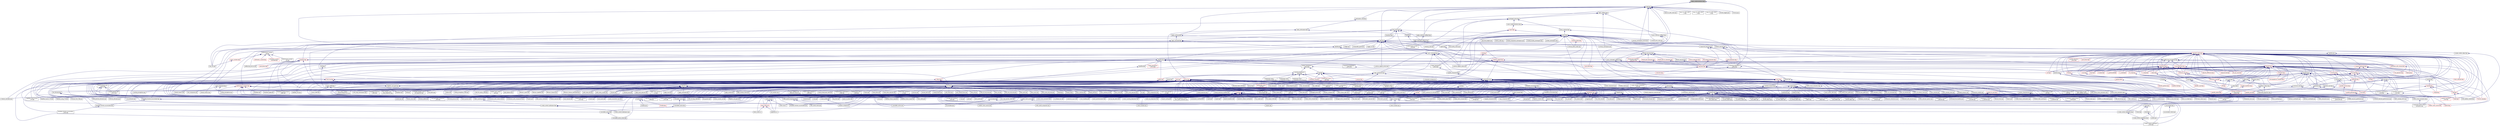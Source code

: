 digraph "apply_implementations.hpp"
{
  edge [fontname="Helvetica",fontsize="10",labelfontname="Helvetica",labelfontsize="10"];
  node [fontname="Helvetica",fontsize="10",shape=record];
  Node213 [label="apply_implementations.hpp",height=0.2,width=0.4,color="black", fillcolor="grey75", style="filled", fontcolor="black"];
  Node213 -> Node214 [dir="back",color="midnightblue",fontsize="10",style="solid",fontname="Helvetica"];
  Node214 [label="apply.hpp",height=0.2,width=0.4,color="black", fillcolor="white", style="filled",URL="$de/d93/runtime_2applier_2apply_8hpp.html"];
  Node214 -> Node215 [dir="back",color="midnightblue",fontsize="10",style="solid",fontname="Helvetica"];
  Node215 [label="simple_central_tuplespace.hpp",height=0.2,width=0.4,color="black", fillcolor="white", style="filled",URL="$d0/d4b/stubs_2simple__central__tuplespace_8hpp.html"];
  Node215 -> Node216 [dir="back",color="midnightblue",fontsize="10",style="solid",fontname="Helvetica"];
  Node216 [label="simple_central_tuplespace.hpp",height=0.2,width=0.4,color="black", fillcolor="white", style="filled",URL="$d5/ddd/simple__central__tuplespace_8hpp.html"];
  Node216 -> Node217 [dir="back",color="midnightblue",fontsize="10",style="solid",fontname="Helvetica"];
  Node217 [label="simple_central_tuplespace\l_client.cpp",height=0.2,width=0.4,color="black", fillcolor="white", style="filled",URL="$d1/d7b/simple__central__tuplespace__client_8cpp.html"];
  Node214 -> Node218 [dir="back",color="midnightblue",fontsize="10",style="solid",fontname="Helvetica"];
  Node218 [label="apply.hpp",height=0.2,width=0.4,color="black", fillcolor="white", style="filled",URL="$d7/d4c/apply_8hpp.html"];
  Node218 -> Node219 [dir="back",color="midnightblue",fontsize="10",style="solid",fontname="Helvetica"];
  Node219 [label="widget.cpp",height=0.2,width=0.4,color="black", fillcolor="white", style="filled",URL="$da/d15/widget_8cpp.html"];
  Node218 -> Node220 [dir="back",color="midnightblue",fontsize="10",style="solid",fontname="Helvetica"];
  Node220 [label="ostream.hpp",height=0.2,width=0.4,color="black", fillcolor="white", style="filled",URL="$d1/d38/ostream_8hpp.html"];
  Node220 -> Node221 [dir="back",color="midnightblue",fontsize="10",style="solid",fontname="Helvetica"];
  Node221 [label="standard_streams.hpp",height=0.2,width=0.4,color="black", fillcolor="white", style="filled",URL="$db/d16/standard__streams_8hpp.html"];
  Node221 -> Node222 [dir="back",color="midnightblue",fontsize="10",style="solid",fontname="Helvetica"];
  Node222 [label="iostreams.hpp",height=0.2,width=0.4,color="black", fillcolor="white", style="filled",URL="$de/d22/iostreams_8hpp.html"];
  Node222 -> Node223 [dir="back",color="midnightblue",fontsize="10",style="solid",fontname="Helvetica"];
  Node223 [label="allgather.cpp",height=0.2,width=0.4,color="black", fillcolor="white", style="filled",URL="$d7/d06/allgather_8cpp.html"];
  Node222 -> Node224 [dir="back",color="midnightblue",fontsize="10",style="solid",fontname="Helvetica"];
  Node224 [label="allgather_and_gate.cpp",height=0.2,width=0.4,color="black", fillcolor="white", style="filled",URL="$d1/d56/allgather__and__gate_8cpp.html"];
  Node222 -> Node225 [dir="back",color="midnightblue",fontsize="10",style="solid",fontname="Helvetica"];
  Node225 [label="async_io_action.cpp",height=0.2,width=0.4,color="black", fillcolor="white", style="filled",URL="$d3/df5/async__io__action_8cpp.html"];
  Node222 -> Node226 [dir="back",color="midnightblue",fontsize="10",style="solid",fontname="Helvetica"];
  Node226 [label="async_io_external.cpp",height=0.2,width=0.4,color="black", fillcolor="white", style="filled",URL="$da/d9a/async__io__external_8cpp.html"];
  Node222 -> Node227 [dir="back",color="midnightblue",fontsize="10",style="solid",fontname="Helvetica"];
  Node227 [label="async_io_low_level.cpp",height=0.2,width=0.4,color="black", fillcolor="white", style="filled",URL="$dc/d10/async__io__low__level_8cpp.html"];
  Node222 -> Node228 [dir="back",color="midnightblue",fontsize="10",style="solid",fontname="Helvetica"];
  Node228 [label="async_io_simple.cpp",height=0.2,width=0.4,color="black", fillcolor="white", style="filled",URL="$da/db7/async__io__simple_8cpp.html"];
  Node222 -> Node229 [dir="back",color="midnightblue",fontsize="10",style="solid",fontname="Helvetica"];
  Node229 [label="os_thread_num.cpp",height=0.2,width=0.4,color="black", fillcolor="white", style="filled",URL="$d2/dfb/os__thread__num_8cpp.html"];
  Node222 -> Node230 [dir="back",color="midnightblue",fontsize="10",style="solid",fontname="Helvetica"];
  Node230 [label="rnd_future_reduce.cpp",height=0.2,width=0.4,color="black", fillcolor="white", style="filled",URL="$d1/db5/rnd__future__reduce_8cpp.html"];
  Node222 -> Node231 [dir="back",color="midnightblue",fontsize="10",style="solid",fontname="Helvetica"];
  Node231 [label="heartbeat_console.cpp",height=0.2,width=0.4,color="black", fillcolor="white", style="filled",URL="$da/de8/heartbeat__console_8cpp.html"];
  Node222 -> Node232 [dir="back",color="midnightblue",fontsize="10",style="solid",fontname="Helvetica"];
  Node232 [label="hello_world_component.cpp",height=0.2,width=0.4,color="black", fillcolor="white", style="filled",URL="$d8/daa/hello__world__component_8cpp.html"];
  Node222 -> Node233 [dir="back",color="midnightblue",fontsize="10",style="solid",fontname="Helvetica"];
  Node233 [label="jacobi.cpp",height=0.2,width=0.4,color="black", fillcolor="white", style="filled",URL="$d2/d27/jacobi_8cpp.html"];
  Node222 -> Node234 [dir="back",color="midnightblue",fontsize="10",style="solid",fontname="Helvetica"];
  Node234 [label="stencil_iterator.hpp",height=0.2,width=0.4,color="black", fillcolor="white", style="filled",URL="$dc/d5c/server_2stencil__iterator_8hpp.html"];
  Node234 -> Node235 [dir="back",color="midnightblue",fontsize="10",style="solid",fontname="Helvetica"];
  Node235 [label="solver.hpp",height=0.2,width=0.4,color="black", fillcolor="white", style="filled",URL="$db/d9a/server_2solver_8hpp.html"];
  Node235 -> Node236 [dir="back",color="midnightblue",fontsize="10",style="solid",fontname="Helvetica"];
  Node236 [label="solver.hpp",height=0.2,width=0.4,color="black", fillcolor="white", style="filled",URL="$d2/d1c/solver_8hpp.html"];
  Node236 -> Node233 [dir="back",color="midnightblue",fontsize="10",style="solid",fontname="Helvetica"];
  Node235 -> Node237 [dir="back",color="midnightblue",fontsize="10",style="solid",fontname="Helvetica"];
  Node237 [label="solver.cpp",height=0.2,width=0.4,color="black", fillcolor="white", style="filled",URL="$d6/d94/solver_8cpp.html"];
  Node234 -> Node238 [dir="back",color="midnightblue",fontsize="10",style="solid",fontname="Helvetica"];
  Node238 [label="stencil_iterator.cpp",height=0.2,width=0.4,color="black", fillcolor="white", style="filled",URL="$d6/de1/server_2stencil__iterator_8cpp.html"];
  Node234 -> Node239 [dir="back",color="midnightblue",fontsize="10",style="solid",fontname="Helvetica"];
  Node239 [label="stencil_iterator.cpp",height=0.2,width=0.4,color="black", fillcolor="white", style="filled",URL="$d7/d71/stencil__iterator_8cpp.html"];
  Node222 -> Node240 [dir="back",color="midnightblue",fontsize="10",style="solid",fontname="Helvetica"];
  Node240 [label="grid.cpp",height=0.2,width=0.4,color="black", fillcolor="white", style="filled",URL="$d6/d1b/jacobi__component_2grid_8cpp.html"];
  Node222 -> Node241 [dir="back",color="midnightblue",fontsize="10",style="solid",fontname="Helvetica"];
  Node241 [label="access_counter_set.cpp",height=0.2,width=0.4,color="black", fillcolor="white", style="filled",URL="$dc/d52/access__counter__set_8cpp.html"];
  Node222 -> Node242 [dir="back",color="midnightblue",fontsize="10",style="solid",fontname="Helvetica"];
  Node242 [label="1d_wave_equation.cpp",height=0.2,width=0.4,color="black", fillcolor="white", style="filled",URL="$da/dab/1d__wave__equation_8cpp.html"];
  Node222 -> Node243 [dir="back",color="midnightblue",fontsize="10",style="solid",fontname="Helvetica"];
  Node243 [label="allow_unknown_options.cpp",height=0.2,width=0.4,color="black", fillcolor="white", style="filled",URL="$d9/dc9/allow__unknown__options_8cpp.html"];
  Node222 -> Node244 [dir="back",color="midnightblue",fontsize="10",style="solid",fontname="Helvetica"];
  Node244 [label="command_line_handling.cpp",height=0.2,width=0.4,color="black", fillcolor="white", style="filled",URL="$d4/d05/examples_2quickstart_2command__line__handling_8cpp.html"];
  Node222 -> Node245 [dir="back",color="midnightblue",fontsize="10",style="solid",fontname="Helvetica"];
  Node245 [label="component_ctors.cpp",height=0.2,width=0.4,color="black", fillcolor="white", style="filled",URL="$d3/d2a/component__ctors_8cpp.html"];
  Node222 -> Node246 [dir="back",color="midnightblue",fontsize="10",style="solid",fontname="Helvetica"];
  Node246 [label="component_in_executable.cpp",height=0.2,width=0.4,color="black", fillcolor="white", style="filled",URL="$d8/d4b/component__in__executable_8cpp.html"];
  Node222 -> Node247 [dir="back",color="midnightblue",fontsize="10",style="solid",fontname="Helvetica"];
  Node247 [label="component_inheritance.cpp",height=0.2,width=0.4,color="black", fillcolor="white", style="filled",URL="$d8/d55/component__inheritance_8cpp.html"];
  Node222 -> Node248 [dir="back",color="midnightblue",fontsize="10",style="solid",fontname="Helvetica"];
  Node248 [label="component_with_executor.cpp",height=0.2,width=0.4,color="black", fillcolor="white", style="filled",URL="$d4/d20/component__with__executor_8cpp.html"];
  Node222 -> Node249 [dir="back",color="midnightblue",fontsize="10",style="solid",fontname="Helvetica"];
  Node249 [label="customize_async.cpp",height=0.2,width=0.4,color="black", fillcolor="white", style="filled",URL="$d0/d82/customize__async_8cpp.html"];
  Node222 -> Node250 [dir="back",color="midnightblue",fontsize="10",style="solid",fontname="Helvetica"];
  Node250 [label="enumerate_threads.cpp",height=0.2,width=0.4,color="black", fillcolor="white", style="filled",URL="$d3/dd4/enumerate__threads_8cpp.html"];
  Node222 -> Node251 [dir="back",color="midnightblue",fontsize="10",style="solid",fontname="Helvetica"];
  Node251 [label="error_handling.cpp",height=0.2,width=0.4,color="black", fillcolor="white", style="filled",URL="$d9/d96/error__handling_8cpp.html"];
  Node222 -> Node252 [dir="back",color="midnightblue",fontsize="10",style="solid",fontname="Helvetica"];
  Node252 [label="event_synchronization.cpp",height=0.2,width=0.4,color="black", fillcolor="white", style="filled",URL="$d0/d35/event__synchronization_8cpp.html"];
  Node222 -> Node253 [dir="back",color="midnightblue",fontsize="10",style="solid",fontname="Helvetica"];
  Node253 [label="fractals.cpp",height=0.2,width=0.4,color="black", fillcolor="white", style="filled",URL="$d8/d58/fractals_8cpp.html"];
  Node222 -> Node254 [dir="back",color="midnightblue",fontsize="10",style="solid",fontname="Helvetica"];
  Node254 [label="fractals_executor.cpp",height=0.2,width=0.4,color="black", fillcolor="white", style="filled",URL="$d9/da9/fractals__executor_8cpp.html"];
  Node222 -> Node255 [dir="back",color="midnightblue",fontsize="10",style="solid",fontname="Helvetica"];
  Node255 [label="hello_world.cpp",height=0.2,width=0.4,color="black", fillcolor="white", style="filled",URL="$d0/d67/hello__world_8cpp.html"];
  Node222 -> Node256 [dir="back",color="midnightblue",fontsize="10",style="solid",fontname="Helvetica"];
  Node256 [label="interval_timer.cpp",height=0.2,width=0.4,color="black", fillcolor="white", style="filled",URL="$de/df1/examples_2quickstart_2interval__timer_8cpp.html"];
  Node222 -> Node257 [dir="back",color="midnightblue",fontsize="10",style="solid",fontname="Helvetica"];
  Node257 [label="local_channel.cpp",height=0.2,width=0.4,color="black", fillcolor="white", style="filled",URL="$d0/d3e/local__channel_8cpp.html"];
  Node222 -> Node258 [dir="back",color="midnightblue",fontsize="10",style="solid",fontname="Helvetica"];
  Node258 [label="pingpong.cpp",height=0.2,width=0.4,color="black", fillcolor="white", style="filled",URL="$dd/d4d/pingpong_8cpp.html"];
  Node222 -> Node259 [dir="back",color="midnightblue",fontsize="10",style="solid",fontname="Helvetica"];
  Node259 [label="shared_mutex.cpp",height=0.2,width=0.4,color="black", fillcolor="white", style="filled",URL="$da/d0b/shared__mutex_8cpp.html"];
  Node222 -> Node260 [dir="back",color="midnightblue",fontsize="10",style="solid",fontname="Helvetica"];
  Node260 [label="sierpinski.cpp",height=0.2,width=0.4,color="black", fillcolor="white", style="filled",URL="$d3/d7e/sierpinski_8cpp.html"];
  Node222 -> Node261 [dir="back",color="midnightblue",fontsize="10",style="solid",fontname="Helvetica"];
  Node261 [label="simple_future_continuation.cpp",height=0.2,width=0.4,color="black", fillcolor="white", style="filled",URL="$d8/d3c/simple__future__continuation_8cpp.html"];
  Node222 -> Node262 [dir="back",color="midnightblue",fontsize="10",style="solid",fontname="Helvetica"];
  Node262 [label="simplest_hello_world.cpp",height=0.2,width=0.4,color="black", fillcolor="white", style="filled",URL="$d7/ddc/simplest__hello__world_8cpp.html"];
  Node222 -> Node263 [dir="back",color="midnightblue",fontsize="10",style="solid",fontname="Helvetica"];
  Node263 [label="sort_by_key_demo.cpp",height=0.2,width=0.4,color="black", fillcolor="white", style="filled",URL="$da/d20/sort__by__key__demo_8cpp.html"];
  Node222 -> Node264 [dir="back",color="midnightblue",fontsize="10",style="solid",fontname="Helvetica"];
  Node264 [label="timed_futures.cpp",height=0.2,width=0.4,color="black", fillcolor="white", style="filled",URL="$d6/d8d/timed__futures_8cpp.html"];
  Node222 -> Node265 [dir="back",color="midnightblue",fontsize="10",style="solid",fontname="Helvetica"];
  Node265 [label="vector_counting_dotproduct.cpp",height=0.2,width=0.4,color="black", fillcolor="white", style="filled",URL="$df/de9/vector__counting__dotproduct_8cpp.html"];
  Node222 -> Node266 [dir="back",color="midnightblue",fontsize="10",style="solid",fontname="Helvetica"];
  Node266 [label="vector_zip_dotproduct.cpp",height=0.2,width=0.4,color="black", fillcolor="white", style="filled",URL="$dc/d18/vector__zip__dotproduct_8cpp.html"];
  Node222 -> Node267 [dir="back",color="midnightblue",fontsize="10",style="solid",fontname="Helvetica"];
  Node267 [label="oversubscribing_resource\l_partitioner.cpp",height=0.2,width=0.4,color="black", fillcolor="white", style="filled",URL="$dd/dee/oversubscribing__resource__partitioner_8cpp.html"];
  Node222 -> Node268 [dir="back",color="midnightblue",fontsize="10",style="solid",fontname="Helvetica"];
  Node268 [label="simple_resource_partitioner.cpp",height=0.2,width=0.4,color="black", fillcolor="white", style="filled",URL="$d5/df9/simple__resource__partitioner_8cpp.html"];
  Node222 -> Node269 [dir="back",color="midnightblue",fontsize="10",style="solid",fontname="Helvetica"];
  Node269 [label="thread_aware_timer.cpp",height=0.2,width=0.4,color="black", fillcolor="white", style="filled",URL="$df/d11/examples_2thread__aware__timer_2thread__aware__timer_8cpp.html"];
  Node222 -> Node217 [dir="back",color="midnightblue",fontsize="10",style="solid",fontname="Helvetica"];
  Node222 -> Node270 [dir="back",color="midnightblue",fontsize="10",style="solid",fontname="Helvetica"];
  Node270 [label="foreach_scaling.cpp",height=0.2,width=0.4,color="black", fillcolor="white", style="filled",URL="$d4/d94/foreach__scaling_8cpp.html"];
  Node222 -> Node271 [dir="back",color="midnightblue",fontsize="10",style="solid",fontname="Helvetica"];
  Node271 [label="future_overhead.cpp",height=0.2,width=0.4,color="black", fillcolor="white", style="filled",URL="$d3/d79/future__overhead_8cpp.html"];
  Node222 -> Node272 [dir="back",color="midnightblue",fontsize="10",style="solid",fontname="Helvetica"];
  Node272 [label="hpx_heterogeneous_timed\l_task_spawn.cpp",height=0.2,width=0.4,color="black", fillcolor="white", style="filled",URL="$dd/d27/hpx__heterogeneous__timed__task__spawn_8cpp.html"];
  Node222 -> Node273 [dir="back",color="midnightblue",fontsize="10",style="solid",fontname="Helvetica"];
  Node273 [label="hpx_homogeneous_timed\l_task_spawn_executors.cpp",height=0.2,width=0.4,color="black", fillcolor="white", style="filled",URL="$d1/d3b/hpx__homogeneous__timed__task__spawn__executors_8cpp.html"];
  Node222 -> Node274 [dir="back",color="midnightblue",fontsize="10",style="solid",fontname="Helvetica"];
  Node274 [label="parent_vs_child_stealing.cpp",height=0.2,width=0.4,color="black", fillcolor="white", style="filled",URL="$d2/d07/parent__vs__child__stealing_8cpp.html"];
  Node222 -> Node275 [dir="back",color="midnightblue",fontsize="10",style="solid",fontname="Helvetica"];
  Node275 [label="partitioned_vector\l_foreach.cpp",height=0.2,width=0.4,color="black", fillcolor="white", style="filled",URL="$df/d5f/partitioned__vector__foreach_8cpp.html"];
  Node222 -> Node276 [dir="back",color="midnightblue",fontsize="10",style="solid",fontname="Helvetica"];
  Node276 [label="serialization_overhead.cpp",height=0.2,width=0.4,color="black", fillcolor="white", style="filled",URL="$d3/df8/serialization__overhead_8cpp.html"];
  Node222 -> Node277 [dir="back",color="midnightblue",fontsize="10",style="solid",fontname="Helvetica"];
  Node277 [label="sizeof.cpp",height=0.2,width=0.4,color="black", fillcolor="white", style="filled",URL="$d3/d0f/sizeof_8cpp.html"];
  Node222 -> Node278 [dir="back",color="midnightblue",fontsize="10",style="solid",fontname="Helvetica"];
  Node278 [label="skynet.cpp",height=0.2,width=0.4,color="black", fillcolor="white", style="filled",URL="$d0/dc3/skynet_8cpp.html"];
  Node222 -> Node279 [dir="back",color="midnightblue",fontsize="10",style="solid",fontname="Helvetica"];
  Node279 [label="spinlock_overhead1.cpp",height=0.2,width=0.4,color="black", fillcolor="white", style="filled",URL="$d0/d32/spinlock__overhead1_8cpp.html"];
  Node222 -> Node280 [dir="back",color="midnightblue",fontsize="10",style="solid",fontname="Helvetica"];
  Node280 [label="spinlock_overhead2.cpp",height=0.2,width=0.4,color="black", fillcolor="white", style="filled",URL="$de/d55/spinlock__overhead2_8cpp.html"];
  Node222 -> Node281 [dir="back",color="midnightblue",fontsize="10",style="solid",fontname="Helvetica"];
  Node281 [label="stencil3_iterators.cpp",height=0.2,width=0.4,color="black", fillcolor="white", style="filled",URL="$db/d9e/stencil3__iterators_8cpp.html"];
  Node222 -> Node282 [dir="back",color="midnightblue",fontsize="10",style="solid",fontname="Helvetica"];
  Node282 [label="stream.cpp",height=0.2,width=0.4,color="black", fillcolor="white", style="filled",URL="$da/d5f/stream_8cpp.html"];
  Node222 -> Node283 [dir="back",color="midnightblue",fontsize="10",style="solid",fontname="Helvetica"];
  Node283 [label="transform_reduce_binary\l_scaling.cpp",height=0.2,width=0.4,color="black", fillcolor="white", style="filled",URL="$d1/dae/transform__reduce__binary__scaling_8cpp.html"];
  Node222 -> Node284 [dir="back",color="midnightblue",fontsize="10",style="solid",fontname="Helvetica"];
  Node284 [label="transform_reduce_scaling.cpp",height=0.2,width=0.4,color="black", fillcolor="white", style="filled",URL="$db/d2a/transform__reduce__scaling_8cpp.html"];
  Node222 -> Node285 [dir="back",color="midnightblue",fontsize="10",style="solid",fontname="Helvetica"];
  Node285 [label="wait_all_timings.cpp",height=0.2,width=0.4,color="black", fillcolor="white", style="filled",URL="$d5/da1/wait__all__timings_8cpp.html"];
  Node222 -> Node286 [dir="back",color="midnightblue",fontsize="10",style="solid",fontname="Helvetica"];
  Node286 [label="minmax_element_performance.cpp",height=0.2,width=0.4,color="black", fillcolor="white", style="filled",URL="$d9/d93/minmax__element__performance_8cpp.html"];
  Node222 -> Node287 [dir="back",color="midnightblue",fontsize="10",style="solid",fontname="Helvetica"];
  Node287 [label="osu_bcast.cpp",height=0.2,width=0.4,color="black", fillcolor="white", style="filled",URL="$d3/dca/osu__bcast_8cpp.html"];
  Node222 -> Node288 [dir="back",color="midnightblue",fontsize="10",style="solid",fontname="Helvetica"];
  Node288 [label="osu_bibw.cpp",height=0.2,width=0.4,color="black", fillcolor="white", style="filled",URL="$d2/d04/osu__bibw_8cpp.html"];
  Node222 -> Node289 [dir="back",color="midnightblue",fontsize="10",style="solid",fontname="Helvetica"];
  Node289 [label="osu_bw.cpp",height=0.2,width=0.4,color="black", fillcolor="white", style="filled",URL="$d4/d20/osu__bw_8cpp.html"];
  Node222 -> Node290 [dir="back",color="midnightblue",fontsize="10",style="solid",fontname="Helvetica"];
  Node290 [label="osu_latency.cpp",height=0.2,width=0.4,color="black", fillcolor="white", style="filled",URL="$df/d58/osu__latency_8cpp.html"];
  Node222 -> Node291 [dir="back",color="midnightblue",fontsize="10",style="solid",fontname="Helvetica"];
  Node291 [label="osu_multi_lat.cpp",height=0.2,width=0.4,color="black", fillcolor="white", style="filled",URL="$d7/d91/osu__multi__lat_8cpp.html"];
  Node222 -> Node292 [dir="back",color="midnightblue",fontsize="10",style="solid",fontname="Helvetica"];
  Node292 [label="osu_scatter.cpp",height=0.2,width=0.4,color="black", fillcolor="white", style="filled",URL="$d4/d4c/osu__scatter_8cpp.html"];
  Node222 -> Node293 [dir="back",color="midnightblue",fontsize="10",style="solid",fontname="Helvetica"];
  Node293 [label="pingpong_performance.cpp",height=0.2,width=0.4,color="black", fillcolor="white", style="filled",URL="$de/d03/pingpong__performance_8cpp.html"];
  Node222 -> Node294 [dir="back",color="midnightblue",fontsize="10",style="solid",fontname="Helvetica"];
  Node294 [label="plain_action_1330.cpp",height=0.2,width=0.4,color="black", fillcolor="white", style="filled",URL="$d4/def/plain__action__1330_8cpp.html"];
  Node222 -> Node295 [dir="back",color="midnightblue",fontsize="10",style="solid",fontname="Helvetica"];
  Node295 [label="client_1950.cpp",height=0.2,width=0.4,color="black", fillcolor="white", style="filled",URL="$d0/d79/client__1950_8cpp.html"];
  Node222 -> Node296 [dir="back",color="midnightblue",fontsize="10",style="solid",fontname="Helvetica"];
  Node296 [label="lost_output_2236.cpp",height=0.2,width=0.4,color="black", fillcolor="white", style="filled",URL="$db/dd0/lost__output__2236_8cpp.html"];
  Node222 -> Node297 [dir="back",color="midnightblue",fontsize="10",style="solid",fontname="Helvetica"];
  Node297 [label="no_output_1173.cpp",height=0.2,width=0.4,color="black", fillcolor="white", style="filled",URL="$de/d67/no__output__1173_8cpp.html"];
  Node222 -> Node298 [dir="back",color="midnightblue",fontsize="10",style="solid",fontname="Helvetica"];
  Node298 [label="dataflow_future_swap.cpp",height=0.2,width=0.4,color="black", fillcolor="white", style="filled",URL="$dc/d8c/dataflow__future__swap_8cpp.html"];
  Node222 -> Node299 [dir="back",color="midnightblue",fontsize="10",style="solid",fontname="Helvetica"];
  Node299 [label="dataflow_future_swap2.cpp",height=0.2,width=0.4,color="black", fillcolor="white", style="filled",URL="$d1/db3/dataflow__future__swap2_8cpp.html"];
  Node222 -> Node300 [dir="back",color="midnightblue",fontsize="10",style="solid",fontname="Helvetica"];
  Node300 [label="promise_1620.cpp",height=0.2,width=0.4,color="black", fillcolor="white", style="filled",URL="$d2/d67/promise__1620_8cpp.html"];
  Node222 -> Node301 [dir="back",color="midnightblue",fontsize="10",style="solid",fontname="Helvetica"];
  Node301 [label="wait_all_hang_1946.cpp",height=0.2,width=0.4,color="black", fillcolor="white", style="filled",URL="$d5/d69/wait__all__hang__1946_8cpp.html"];
  Node222 -> Node302 [dir="back",color="midnightblue",fontsize="10",style="solid",fontname="Helvetica"];
  Node302 [label="function_argument.cpp",height=0.2,width=0.4,color="black", fillcolor="white", style="filled",URL="$db/da3/function__argument_8cpp.html"];
  Node222 -> Node303 [dir="back",color="midnightblue",fontsize="10",style="solid",fontname="Helvetica"];
  Node303 [label="function_serialization\l_728.cpp",height=0.2,width=0.4,color="black", fillcolor="white", style="filled",URL="$d8/db1/function__serialization__728_8cpp.html"];
  Node222 -> Node304 [dir="back",color="midnightblue",fontsize="10",style="solid",fontname="Helvetica"];
  Node304 [label="managed_refcnt_checker.cpp",height=0.2,width=0.4,color="black", fillcolor="white", style="filled",URL="$d7/d11/server_2managed__refcnt__checker_8cpp.html"];
  Node222 -> Node305 [dir="back",color="midnightblue",fontsize="10",style="solid",fontname="Helvetica"];
  Node305 [label="simple_refcnt_checker.cpp",height=0.2,width=0.4,color="black", fillcolor="white", style="filled",URL="$d7/d14/server_2simple__refcnt__checker_8cpp.html"];
  Node222 -> Node306 [dir="back",color="midnightblue",fontsize="10",style="solid",fontname="Helvetica"];
  Node306 [label="credit_exhaustion.cpp",height=0.2,width=0.4,color="black", fillcolor="white", style="filled",URL="$d6/d80/credit__exhaustion_8cpp.html"];
  Node222 -> Node307 [dir="back",color="midnightblue",fontsize="10",style="solid",fontname="Helvetica"];
  Node307 [label="local_address_rebind.cpp",height=0.2,width=0.4,color="black", fillcolor="white", style="filled",URL="$d1/d4f/local__address__rebind_8cpp.html"];
  Node222 -> Node308 [dir="back",color="midnightblue",fontsize="10",style="solid",fontname="Helvetica"];
  Node308 [label="local_embedded_ref\l_to_local_object.cpp",height=0.2,width=0.4,color="black", fillcolor="white", style="filled",URL="$d6/d54/local__embedded__ref__to__local__object_8cpp.html"];
  Node222 -> Node309 [dir="back",color="midnightblue",fontsize="10",style="solid",fontname="Helvetica"];
  Node309 [label="local_embedded_ref\l_to_remote_object.cpp",height=0.2,width=0.4,color="black", fillcolor="white", style="filled",URL="$d6/d34/local__embedded__ref__to__remote__object_8cpp.html"];
  Node222 -> Node310 [dir="back",color="midnightblue",fontsize="10",style="solid",fontname="Helvetica"];
  Node310 [label="refcnted_symbol_to\l_local_object.cpp",height=0.2,width=0.4,color="black", fillcolor="white", style="filled",URL="$d9/deb/refcnted__symbol__to__local__object_8cpp.html"];
  Node222 -> Node311 [dir="back",color="midnightblue",fontsize="10",style="solid",fontname="Helvetica"];
  Node311 [label="refcnted_symbol_to\l_remote_object.cpp",height=0.2,width=0.4,color="black", fillcolor="white", style="filled",URL="$dd/d20/refcnted__symbol__to__remote__object_8cpp.html"];
  Node222 -> Node312 [dir="back",color="midnightblue",fontsize="10",style="solid",fontname="Helvetica"];
  Node312 [label="remote_embedded_ref\l_to_local_object.cpp",height=0.2,width=0.4,color="black", fillcolor="white", style="filled",URL="$d4/ded/remote__embedded__ref__to__local__object_8cpp.html"];
  Node222 -> Node313 [dir="back",color="midnightblue",fontsize="10",style="solid",fontname="Helvetica"];
  Node313 [label="remote_embedded_ref\l_to_remote_object.cpp",height=0.2,width=0.4,color="black", fillcolor="white", style="filled",URL="$dc/dca/remote__embedded__ref__to__remote__object_8cpp.html"];
  Node222 -> Node314 [dir="back",color="midnightblue",fontsize="10",style="solid",fontname="Helvetica"];
  Node314 [label="scoped_ref_to_local\l_object.cpp",height=0.2,width=0.4,color="black", fillcolor="white", style="filled",URL="$d6/da4/scoped__ref__to__local__object_8cpp.html"];
  Node222 -> Node315 [dir="back",color="midnightblue",fontsize="10",style="solid",fontname="Helvetica"];
  Node315 [label="scoped_ref_to_remote\l_object.cpp",height=0.2,width=0.4,color="black", fillcolor="white", style="filled",URL="$de/d85/scoped__ref__to__remote__object_8cpp.html"];
  Node222 -> Node316 [dir="back",color="midnightblue",fontsize="10",style="solid",fontname="Helvetica"];
  Node316 [label="split_credit.cpp",height=0.2,width=0.4,color="black", fillcolor="white", style="filled",URL="$dc/d1c/split__credit_8cpp.html"];
  Node222 -> Node317 [dir="back",color="midnightblue",fontsize="10",style="solid",fontname="Helvetica"];
  Node317 [label="uncounted_symbol_to\l_local_object.cpp",height=0.2,width=0.4,color="black", fillcolor="white", style="filled",URL="$de/d5f/uncounted__symbol__to__local__object_8cpp.html"];
  Node222 -> Node318 [dir="back",color="midnightblue",fontsize="10",style="solid",fontname="Helvetica"];
  Node318 [label="uncounted_symbol_to\l_remote_object.cpp",height=0.2,width=0.4,color="black", fillcolor="white", style="filled",URL="$d5/d86/uncounted__symbol__to__remote__object_8cpp.html"];
  Node222 -> Node319 [dir="back",color="midnightblue",fontsize="10",style="solid",fontname="Helvetica"];
  Node319 [label="test.cpp",height=0.2,width=0.4,color="black", fillcolor="white", style="filled",URL="$df/dac/test_8cpp.html"];
  Node222 -> Node320 [dir="back",color="midnightblue",fontsize="10",style="solid",fontname="Helvetica"];
  Node320 [label="inheritance_2_classes\l_abstract.cpp",height=0.2,width=0.4,color="black", fillcolor="white", style="filled",URL="$dd/d8e/inheritance__2__classes__abstract_8cpp.html"];
  Node222 -> Node321 [dir="back",color="midnightblue",fontsize="10",style="solid",fontname="Helvetica"];
  Node321 [label="inheritance_2_classes\l_concrete.cpp",height=0.2,width=0.4,color="black", fillcolor="white", style="filled",URL="$d8/dc5/inheritance__2__classes__concrete_8cpp.html"];
  Node222 -> Node322 [dir="back",color="midnightblue",fontsize="10",style="solid",fontname="Helvetica"];
  Node322 [label="inheritance_3_classes\l_1_abstract.cpp",height=0.2,width=0.4,color="black", fillcolor="white", style="filled",URL="$dc/dfb/inheritance__3__classes__1__abstract_8cpp.html"];
  Node222 -> Node323 [dir="back",color="midnightblue",fontsize="10",style="solid",fontname="Helvetica"];
  Node323 [label="inheritance_3_classes\l_2_abstract.cpp",height=0.2,width=0.4,color="black", fillcolor="white", style="filled",URL="$dd/d34/inheritance__3__classes__2__abstract_8cpp.html"];
  Node222 -> Node324 [dir="back",color="midnightblue",fontsize="10",style="solid",fontname="Helvetica"];
  Node324 [label="inheritance_3_classes\l_concrete.cpp",height=0.2,width=0.4,color="black", fillcolor="white", style="filled",URL="$de/d09/inheritance__3__classes__concrete_8cpp.html"];
  Node222 -> Node325 [dir="back",color="midnightblue",fontsize="10",style="solid",fontname="Helvetica"];
  Node325 [label="migrate_component.cpp",height=0.2,width=0.4,color="black", fillcolor="white", style="filled",URL="$dc/d78/migrate__component_8cpp.html"];
  Node222 -> Node326 [dir="back",color="midnightblue",fontsize="10",style="solid",fontname="Helvetica"];
  Node326 [label="task_block.cpp",height=0.2,width=0.4,color="black", fillcolor="white", style="filled",URL="$d8/d7d/task__block_8cpp.html"];
  Node222 -> Node327 [dir="back",color="midnightblue",fontsize="10",style="solid",fontname="Helvetica"];
  Node327 [label="task_block_executor.cpp",height=0.2,width=0.4,color="black", fillcolor="white", style="filled",URL="$d7/df6/task__block__executor_8cpp.html"];
  Node222 -> Node328 [dir="back",color="midnightblue",fontsize="10",style="solid",fontname="Helvetica"];
  Node328 [label="task_block_par.cpp",height=0.2,width=0.4,color="black", fillcolor="white", style="filled",URL="$d9/df1/task__block__par_8cpp.html"];
  Node222 -> Node329 [dir="back",color="midnightblue",fontsize="10",style="solid",fontname="Helvetica"];
  Node329 [label="put_parcels.cpp",height=0.2,width=0.4,color="black", fillcolor="white", style="filled",URL="$df/d23/put__parcels_8cpp.html"];
  Node222 -> Node330 [dir="back",color="midnightblue",fontsize="10",style="solid",fontname="Helvetica"];
  Node330 [label="put_parcels_with_coalescing.cpp",height=0.2,width=0.4,color="black", fillcolor="white", style="filled",URL="$d6/dca/put__parcels__with__coalescing_8cpp.html"];
  Node222 -> Node331 [dir="back",color="midnightblue",fontsize="10",style="solid",fontname="Helvetica"];
  Node331 [label="put_parcels_with_compression.cpp",height=0.2,width=0.4,color="black", fillcolor="white", style="filled",URL="$df/d62/put__parcels__with__compression_8cpp.html"];
  Node221 -> Node332 [dir="back",color="midnightblue",fontsize="10",style="solid",fontname="Helvetica"];
  Node332 [label="component_module.cpp",height=0.2,width=0.4,color="black", fillcolor="white", style="filled",URL="$da/d41/iostreams_2component__module_8cpp.html"];
  Node221 -> Node333 [dir="back",color="midnightblue",fontsize="10",style="solid",fontname="Helvetica"];
  Node333 [label="standard_streams.cpp",height=0.2,width=0.4,color="black", fillcolor="white", style="filled",URL="$da/d60/standard__streams_8cpp.html"];
  Node221 -> Node334 [dir="back",color="midnightblue",fontsize="10",style="solid",fontname="Helvetica"];
  Node334 [label="network_storage.cpp",height=0.2,width=0.4,color="black", fillcolor="white", style="filled",URL="$db/daa/network__storage_8cpp.html"];
  Node221 -> Node335 [dir="back",color="midnightblue",fontsize="10",style="solid",fontname="Helvetica"];
  Node335 [label="simple_profiler.hpp",height=0.2,width=0.4,color="black", fillcolor="white", style="filled",URL="$d8/d02/simple__profiler_8hpp.html"];
  Node335 -> Node334 [dir="back",color="midnightblue",fontsize="10",style="solid",fontname="Helvetica"];
  Node220 -> Node332 [dir="back",color="midnightblue",fontsize="10",style="solid",fontname="Helvetica"];
  Node220 -> Node333 [dir="back",color="midnightblue",fontsize="10",style="solid",fontname="Helvetica"];
  Node218 -> Node336 [dir="back",color="midnightblue",fontsize="10",style="solid",fontname="Helvetica"];
  Node336 [label="apply.hpp",height=0.2,width=0.4,color="black", fillcolor="white", style="filled",URL="$d6/d2c/include_2apply_8hpp.html"];
  Node336 -> Node257 [dir="back",color="midnightblue",fontsize="10",style="solid",fontname="Helvetica"];
  Node336 -> Node337 [dir="back",color="midnightblue",fontsize="10",style="solid",fontname="Helvetica"];
  Node337 [label="fail_compile_const\l_array_argument.cpp",height=0.2,width=0.4,color="black", fillcolor="white", style="filled",URL="$dc/dba/fail__compile__const__array__argument_8cpp.html"];
  Node336 -> Node338 [dir="back",color="midnightblue",fontsize="10",style="solid",fontname="Helvetica"];
  Node338 [label="succeed_compile_const\l_ref_argument.cpp",height=0.2,width=0.4,color="black", fillcolor="white", style="filled",URL="$d9/dc9/succeed__compile__const__ref__argument_8cpp.html"];
  Node336 -> Node339 [dir="back",color="midnightblue",fontsize="10",style="solid",fontname="Helvetica"];
  Node339 [label="apply_colocated.cpp",height=0.2,width=0.4,color="black", fillcolor="white", style="filled",URL="$d5/dd3/apply__colocated_8cpp.html"];
  Node336 -> Node340 [dir="back",color="midnightblue",fontsize="10",style="solid",fontname="Helvetica"];
  Node340 [label="apply_local.cpp",height=0.2,width=0.4,color="black", fillcolor="white", style="filled",URL="$dd/db5/apply__local_8cpp.html"];
  Node336 -> Node341 [dir="back",color="midnightblue",fontsize="10",style="solid",fontname="Helvetica"];
  Node341 [label="apply_local_executor.cpp",height=0.2,width=0.4,color="black", fillcolor="white", style="filled",URL="$db/d84/apply__local__executor_8cpp.html"];
  Node336 -> Node342 [dir="back",color="midnightblue",fontsize="10",style="solid",fontname="Helvetica"];
  Node342 [label="apply_local_executor\l_v1.cpp",height=0.2,width=0.4,color="black", fillcolor="white", style="filled",URL="$dd/d53/apply__local__executor__v1_8cpp.html"];
  Node336 -> Node343 [dir="back",color="midnightblue",fontsize="10",style="solid",fontname="Helvetica"];
  Node343 [label="apply_remote.cpp",height=0.2,width=0.4,color="black", fillcolor="white", style="filled",URL="$d9/d40/apply__remote_8cpp.html"];
  Node336 -> Node344 [dir="back",color="midnightblue",fontsize="10",style="solid",fontname="Helvetica"];
  Node344 [label="apply_remote_client.cpp",height=0.2,width=0.4,color="black", fillcolor="white", style="filled",URL="$d9/def/apply__remote__client_8cpp.html"];
  Node336 -> Node345 [dir="back",color="midnightblue",fontsize="10",style="solid",fontname="Helvetica"];
  Node345 [label="async_continue.cpp",height=0.2,width=0.4,color="black", fillcolor="white", style="filled",URL="$d4/d19/async__continue_8cpp.html"];
  Node336 -> Node346 [dir="back",color="midnightblue",fontsize="10",style="solid",fontname="Helvetica"];
  Node346 [label="async_continue_cb.cpp",height=0.2,width=0.4,color="black", fillcolor="white", style="filled",URL="$df/d37/async__continue__cb_8cpp.html"];
  Node336 -> Node347 [dir="back",color="midnightblue",fontsize="10",style="solid",fontname="Helvetica"];
  Node347 [label="async_continue_cb_colocated.cpp",height=0.2,width=0.4,color="black", fillcolor="white", style="filled",URL="$dd/dce/async__continue__cb__colocated_8cpp.html"];
  Node336 -> Node348 [dir="back",color="midnightblue",fontsize="10",style="solid",fontname="Helvetica"];
  Node348 [label="async_local.cpp",height=0.2,width=0.4,color="black", fillcolor="white", style="filled",URL="$d3/d4c/async__local_8cpp.html"];
  Node336 -> Node349 [dir="back",color="midnightblue",fontsize="10",style="solid",fontname="Helvetica"];
  Node349 [label="async_local_executor.cpp",height=0.2,width=0.4,color="black", fillcolor="white", style="filled",URL="$d4/dce/async__local__executor_8cpp.html"];
  Node336 -> Node350 [dir="back",color="midnightblue",fontsize="10",style="solid",fontname="Helvetica"];
  Node350 [label="async_local_executor\l_v1.cpp",height=0.2,width=0.4,color="black", fillcolor="white", style="filled",URL="$da/d4a/async__local__executor__v1_8cpp.html"];
  Node336 -> Node351 [dir="back",color="midnightblue",fontsize="10",style="solid",fontname="Helvetica"];
  Node351 [label="channel.cpp",height=0.2,width=0.4,color="black", fillcolor="white", style="filled",URL="$dd/d5f/channel_8cpp.html"];
  Node336 -> Node352 [dir="back",color="midnightblue",fontsize="10",style="solid",fontname="Helvetica"];
  Node352 [label="channel_local.cpp",height=0.2,width=0.4,color="black", fillcolor="white", style="filled",URL="$d6/d3e/channel__local_8cpp.html"];
  Node336 -> Node353 [dir="back",color="midnightblue",fontsize="10",style="solid",fontname="Helvetica"];
  Node353 [label="zero_copy_serialization.cpp",height=0.2,width=0.4,color="black", fillcolor="white", style="filled",URL="$d4/dea/zero__copy__serialization_8cpp.html"];
  Node218 -> Node354 [dir="back",color="midnightblue",fontsize="10",style="solid",fontname="Helvetica"];
  Node354 [label="dataflow.hpp",height=0.2,width=0.4,color="black", fillcolor="white", style="filled",URL="$db/d03/lcos_2dataflow_8hpp.html"];
  Node354 -> Node355 [dir="back",color="midnightblue",fontsize="10",style="solid",fontname="Helvetica"];
  Node355 [label="dataflow.hpp",height=0.2,width=0.4,color="black", fillcolor="white", style="filled",URL="$d6/dd8/dataflow_8hpp.html"];
  Node355 -> Node356 [dir="back",color="midnightblue",fontsize="10",style="solid",fontname="Helvetica"];
  Node356 [label="jacobi_hpx.cpp",height=0.2,width=0.4,color="black", fillcolor="white", style="filled",URL="$d8/d72/jacobi__hpx_8cpp.html"];
  Node355 -> Node357 [dir="back",color="midnightblue",fontsize="10",style="solid",fontname="Helvetica"];
  Node357 [label="interest_calculator.cpp",height=0.2,width=0.4,color="black", fillcolor="white", style="filled",URL="$d2/d86/interest__calculator_8cpp.html"];
  Node355 -> Node358 [dir="back",color="midnightblue",fontsize="10",style="solid",fontname="Helvetica"];
  Node358 [label="target_distribution\l_policy.hpp",height=0.2,width=0.4,color="red", fillcolor="white", style="filled",URL="$d4/d4a/compute_2host_2target__distribution__policy_8hpp.html"];
  Node355 -> Node366 [dir="back",color="midnightblue",fontsize="10",style="solid",fontname="Helvetica"];
  Node366 [label="dataflow.hpp",height=0.2,width=0.4,color="black", fillcolor="white", style="filled",URL="$db/db6/include_2dataflow_8hpp.html"];
  Node366 -> Node367 [dir="back",color="midnightblue",fontsize="10",style="solid",fontname="Helvetica"];
  Node367 [label="lcos.hpp",height=0.2,width=0.4,color="black", fillcolor="white", style="filled",URL="$d5/deb/lcos_8hpp.html"];
  Node367 -> Node224 [dir="back",color="midnightblue",fontsize="10",style="solid",fontname="Helvetica"];
  Node367 -> Node368 [dir="back",color="midnightblue",fontsize="10",style="solid",fontname="Helvetica"];
  Node368 [label="apex_balance.cpp",height=0.2,width=0.4,color="black", fillcolor="white", style="filled",URL="$d4/d8e/apex__balance_8cpp.html"];
  Node367 -> Node369 [dir="back",color="midnightblue",fontsize="10",style="solid",fontname="Helvetica"];
  Node369 [label="apex_policy_engine\l_active_thread_count.cpp",height=0.2,width=0.4,color="black", fillcolor="white", style="filled",URL="$d5/d01/apex__policy__engine__active__thread__count_8cpp.html"];
  Node367 -> Node370 [dir="back",color="midnightblue",fontsize="10",style="solid",fontname="Helvetica"];
  Node370 [label="apex_policy_engine\l_events.cpp",height=0.2,width=0.4,color="black", fillcolor="white", style="filled",URL="$df/d0f/apex__policy__engine__events_8cpp.html"];
  Node367 -> Node371 [dir="back",color="midnightblue",fontsize="10",style="solid",fontname="Helvetica"];
  Node371 [label="apex_policy_engine\l_periodic.cpp",height=0.2,width=0.4,color="black", fillcolor="white", style="filled",URL="$d5/d7b/apex__policy__engine__periodic_8cpp.html"];
  Node367 -> Node372 [dir="back",color="midnightblue",fontsize="10",style="solid",fontname="Helvetica"];
  Node372 [label="heartbeat.cpp",height=0.2,width=0.4,color="black", fillcolor="white", style="filled",URL="$d8/d98/heartbeat_8cpp.html"];
  Node367 -> Node373 [dir="back",color="midnightblue",fontsize="10",style="solid",fontname="Helvetica"];
  Node373 [label="hello_world_component.hpp",height=0.2,width=0.4,color="black", fillcolor="white", style="filled",URL="$df/df0/hello__world__component_8hpp.html"];
  Node373 -> Node374 [dir="back",color="midnightblue",fontsize="10",style="solid",fontname="Helvetica"];
  Node374 [label="hello_world_client.cpp",height=0.2,width=0.4,color="black", fillcolor="white", style="filled",URL="$d5/da6/hello__world__client_8cpp.html"];
  Node373 -> Node232 [dir="back",color="midnightblue",fontsize="10",style="solid",fontname="Helvetica"];
  Node367 -> Node375 [dir="back",color="midnightblue",fontsize="10",style="solid",fontname="Helvetica"];
  Node375 [label="row.hpp",height=0.2,width=0.4,color="red", fillcolor="white", style="filled",URL="$dc/d69/row_8hpp.html"];
  Node375 -> Node234 [dir="back",color="midnightblue",fontsize="10",style="solid",fontname="Helvetica"];
  Node375 -> Node240 [dir="back",color="midnightblue",fontsize="10",style="solid",fontname="Helvetica"];
  Node367 -> Node377 [dir="back",color="midnightblue",fontsize="10",style="solid",fontname="Helvetica"];
  Node377 [label="stencil_iterator.hpp",height=0.2,width=0.4,color="black", fillcolor="white", style="filled",URL="$d4/dc8/stencil__iterator_8hpp.html"];
  Node377 -> Node235 [dir="back",color="midnightblue",fontsize="10",style="solid",fontname="Helvetica"];
  Node377 -> Node234 [dir="back",color="midnightblue",fontsize="10",style="solid",fontname="Helvetica"];
  Node377 -> Node239 [dir="back",color="midnightblue",fontsize="10",style="solid",fontname="Helvetica"];
  Node367 -> Node234 [dir="back",color="midnightblue",fontsize="10",style="solid",fontname="Helvetica"];
  Node367 -> Node356 [dir="back",color="midnightblue",fontsize="10",style="solid",fontname="Helvetica"];
  Node367 -> Node378 [dir="back",color="midnightblue",fontsize="10",style="solid",fontname="Helvetica"];
  Node378 [label="jacobi_nonuniform_hpx.cpp",height=0.2,width=0.4,color="black", fillcolor="white", style="filled",URL="$de/d56/jacobi__nonuniform__hpx_8cpp.html"];
  Node367 -> Node250 [dir="back",color="midnightblue",fontsize="10",style="solid",fontname="Helvetica"];
  Node367 -> Node379 [dir="back",color="midnightblue",fontsize="10",style="solid",fontname="Helvetica"];
  Node379 [label="fibonacci_await.cpp",height=0.2,width=0.4,color="black", fillcolor="white", style="filled",URL="$dc/d1c/fibonacci__await_8cpp.html"];
  Node367 -> Node380 [dir="back",color="midnightblue",fontsize="10",style="solid",fontname="Helvetica"];
  Node380 [label="fibonacci_dataflow.cpp",height=0.2,width=0.4,color="black", fillcolor="white", style="filled",URL="$df/d3d/fibonacci__dataflow_8cpp.html"];
  Node367 -> Node381 [dir="back",color="midnightblue",fontsize="10",style="solid",fontname="Helvetica"];
  Node381 [label="fibonacci_futures.cpp",height=0.2,width=0.4,color="black", fillcolor="white", style="filled",URL="$d6/de3/fibonacci__futures_8cpp.html"];
  Node367 -> Node382 [dir="back",color="midnightblue",fontsize="10",style="solid",fontname="Helvetica"];
  Node382 [label="fibonacci_futures_distributed.cpp",height=0.2,width=0.4,color="black", fillcolor="white", style="filled",URL="$d1/dc9/fibonacci__futures__distributed_8cpp.html"];
  Node367 -> Node253 [dir="back",color="midnightblue",fontsize="10",style="solid",fontname="Helvetica"];
  Node367 -> Node254 [dir="back",color="midnightblue",fontsize="10",style="solid",fontname="Helvetica"];
  Node367 -> Node383 [dir="back",color="midnightblue",fontsize="10",style="solid",fontname="Helvetica"];
  Node383 [label="fractals_struct.cpp",height=0.2,width=0.4,color="black", fillcolor="white", style="filled",URL="$d8/d2f/fractals__struct_8cpp.html"];
  Node367 -> Node255 [dir="back",color="midnightblue",fontsize="10",style="solid",fontname="Helvetica"];
  Node367 -> Node384 [dir="back",color="midnightblue",fontsize="10",style="solid",fontname="Helvetica"];
  Node384 [label="latch_local.cpp",height=0.2,width=0.4,color="black", fillcolor="white", style="filled",URL="$dd/dd3/latch__local_8cpp.html"];
  Node367 -> Node385 [dir="back",color="midnightblue",fontsize="10",style="solid",fontname="Helvetica"];
  Node385 [label="latch_remote.cpp",height=0.2,width=0.4,color="black", fillcolor="white", style="filled",URL="$df/d59/latch__remote_8cpp.html"];
  Node367 -> Node257 [dir="back",color="midnightblue",fontsize="10",style="solid",fontname="Helvetica"];
  Node367 -> Node258 [dir="back",color="midnightblue",fontsize="10",style="solid",fontname="Helvetica"];
  Node367 -> Node259 [dir="back",color="midnightblue",fontsize="10",style="solid",fontname="Helvetica"];
  Node367 -> Node386 [dir="back",color="midnightblue",fontsize="10",style="solid",fontname="Helvetica"];
  Node386 [label="wait_composition.cpp",height=0.2,width=0.4,color="black", fillcolor="white", style="filled",URL="$d6/d13/wait__composition_8cpp.html"];
  Node367 -> Node387 [dir="back",color="midnightblue",fontsize="10",style="solid",fontname="Helvetica"];
  Node387 [label="sheneos_compare.cpp",height=0.2,width=0.4,color="black", fillcolor="white", style="filled",URL="$dc/d11/sheneos__compare_8cpp.html"];
  Node367 -> Node388 [dir="back",color="midnightblue",fontsize="10",style="solid",fontname="Helvetica"];
  Node388 [label="spell_check_file.cpp",height=0.2,width=0.4,color="black", fillcolor="white", style="filled",URL="$df/df7/spell__check__file_8cpp.html"];
  Node367 -> Node389 [dir="back",color="midnightblue",fontsize="10",style="solid",fontname="Helvetica"];
  Node389 [label="spell_check_simple.cpp",height=0.2,width=0.4,color="black", fillcolor="white", style="filled",URL="$dd/d54/spell__check__simple_8cpp.html"];
  Node367 -> Node217 [dir="back",color="midnightblue",fontsize="10",style="solid",fontname="Helvetica"];
  Node367 -> Node390 [dir="back",color="midnightblue",fontsize="10",style="solid",fontname="Helvetica"];
  Node390 [label="hpx.hpp",height=0.2,width=0.4,color="red", fillcolor="white", style="filled",URL="$d0/daa/hpx_8hpp.html"];
  Node390 -> Node402 [dir="back",color="midnightblue",fontsize="10",style="solid",fontname="Helvetica"];
  Node402 [label="accumulator.cpp",height=0.2,width=0.4,color="black", fillcolor="white", style="filled",URL="$d1/d81/accumulator_8cpp.html"];
  Node390 -> Node403 [dir="back",color="midnightblue",fontsize="10",style="solid",fontname="Helvetica"];
  Node403 [label="accumulator.hpp",height=0.2,width=0.4,color="black", fillcolor="white", style="filled",URL="$d4/d9d/server_2accumulator_8hpp.html"];
  Node403 -> Node402 [dir="back",color="midnightblue",fontsize="10",style="solid",fontname="Helvetica"];
  Node403 -> Node404 [dir="back",color="midnightblue",fontsize="10",style="solid",fontname="Helvetica"];
  Node404 [label="accumulator.hpp",height=0.2,width=0.4,color="black", fillcolor="white", style="filled",URL="$d8/d5e/accumulator_8hpp.html"];
  Node404 -> Node405 [dir="back",color="midnightblue",fontsize="10",style="solid",fontname="Helvetica"];
  Node405 [label="accumulator_client.cpp",height=0.2,width=0.4,color="black", fillcolor="white", style="filled",URL="$d7/dd0/accumulator__client_8cpp.html"];
  Node390 -> Node406 [dir="back",color="midnightblue",fontsize="10",style="solid",fontname="Helvetica"];
  Node406 [label="template_function_accumulator.hpp",height=0.2,width=0.4,color="black", fillcolor="white", style="filled",URL="$d7/da6/server_2template__function__accumulator_8hpp.html"];
  Node406 -> Node407 [dir="back",color="midnightblue",fontsize="10",style="solid",fontname="Helvetica"];
  Node407 [label="template_function_accumulator.cpp",height=0.2,width=0.4,color="black", fillcolor="white", style="filled",URL="$d5/d02/template__function__accumulator_8cpp.html"];
  Node406 -> Node408 [dir="back",color="midnightblue",fontsize="10",style="solid",fontname="Helvetica"];
  Node408 [label="template_function_accumulator.hpp",height=0.2,width=0.4,color="black", fillcolor="white", style="filled",URL="$d3/de9/template__function__accumulator_8hpp.html"];
  Node408 -> Node409 [dir="back",color="midnightblue",fontsize="10",style="solid",fontname="Helvetica"];
  Node409 [label="template_function_accumulator\l_client.cpp",height=0.2,width=0.4,color="black", fillcolor="white", style="filled",URL="$d0/dc6/template__function__accumulator__client_8cpp.html"];
  Node390 -> Node407 [dir="back",color="midnightblue",fontsize="10",style="solid",fontname="Helvetica"];
  Node390 -> Node408 [dir="back",color="midnightblue",fontsize="10",style="solid",fontname="Helvetica"];
  Node390 -> Node411 [dir="back",color="midnightblue",fontsize="10",style="solid",fontname="Helvetica"];
  Node411 [label="allgather_module.cpp",height=0.2,width=0.4,color="black", fillcolor="white", style="filled",URL="$df/de4/allgather__module_8cpp.html"];
  Node390 -> Node223 [dir="back",color="midnightblue",fontsize="10",style="solid",fontname="Helvetica"];
  Node390 -> Node224 [dir="back",color="midnightblue",fontsize="10",style="solid",fontname="Helvetica"];
  Node390 -> Node412 [dir="back",color="midnightblue",fontsize="10",style="solid",fontname="Helvetica"];
  Node412 [label="ag_client.cpp",height=0.2,width=0.4,color="black", fillcolor="white", style="filled",URL="$d4/d5d/ag__client_8cpp.html"];
  Node390 -> Node229 [dir="back",color="midnightblue",fontsize="10",style="solid",fontname="Helvetica"];
  Node390 -> Node414 [dir="back",color="midnightblue",fontsize="10",style="solid",fontname="Helvetica"];
  Node414 [label="cancelable_action.cpp",height=0.2,width=0.4,color="black", fillcolor="white", style="filled",URL="$d5/d0c/cancelable__action_8cpp.html"];
  Node390 -> Node415 [dir="back",color="midnightblue",fontsize="10",style="solid",fontname="Helvetica"];
  Node415 [label="cancelable_action.hpp",height=0.2,width=0.4,color="black", fillcolor="white", style="filled",URL="$d5/d4d/server_2cancelable__action_8hpp.html"];
  Node415 -> Node414 [dir="back",color="midnightblue",fontsize="10",style="solid",fontname="Helvetica"];
  Node415 -> Node416 [dir="back",color="midnightblue",fontsize="10",style="solid",fontname="Helvetica"];
  Node416 [label="cancelable_action.hpp",height=0.2,width=0.4,color="black", fillcolor="white", style="filled",URL="$d0/da3/stubs_2cancelable__action_8hpp.html"];
  Node416 -> Node417 [dir="back",color="midnightblue",fontsize="10",style="solid",fontname="Helvetica"];
  Node417 [label="cancelable_action.hpp",height=0.2,width=0.4,color="black", fillcolor="white", style="filled",URL="$d6/d28/cancelable__action_8hpp.html"];
  Node417 -> Node418 [dir="back",color="midnightblue",fontsize="10",style="solid",fontname="Helvetica"];
  Node418 [label="cancelable_action_client.cpp",height=0.2,width=0.4,color="black", fillcolor="white", style="filled",URL="$d1/db8/cancelable__action__client_8cpp.html"];
  Node390 -> Node416 [dir="back",color="midnightblue",fontsize="10",style="solid",fontname="Helvetica"];
  Node390 -> Node418 [dir="back",color="midnightblue",fontsize="10",style="solid",fontname="Helvetica"];
  Node390 -> Node373 [dir="back",color="midnightblue",fontsize="10",style="solid",fontname="Helvetica"];
  Node390 -> Node233 [dir="back",color="midnightblue",fontsize="10",style="solid",fontname="Helvetica"];
  Node390 -> Node240 [dir="back",color="midnightblue",fontsize="10",style="solid",fontname="Helvetica"];
  Node390 -> Node428 [dir="back",color="midnightblue",fontsize="10",style="solid",fontname="Helvetica"];
  Node428 [label="row.cpp",height=0.2,width=0.4,color="black", fillcolor="white", style="filled",URL="$d3/d86/server_2row_8cpp.html"];
  Node390 -> Node237 [dir="back",color="midnightblue",fontsize="10",style="solid",fontname="Helvetica"];
  Node390 -> Node238 [dir="back",color="midnightblue",fontsize="10",style="solid",fontname="Helvetica"];
  Node390 -> Node239 [dir="back",color="midnightblue",fontsize="10",style="solid",fontname="Helvetica"];
  Node390 -> Node356 [dir="back",color="midnightblue",fontsize="10",style="solid",fontname="Helvetica"];
  Node390 -> Node378 [dir="back",color="midnightblue",fontsize="10",style="solid",fontname="Helvetica"];
  Node390 -> Node431 [dir="back",color="midnightblue",fontsize="10",style="solid",fontname="Helvetica"];
  Node431 [label="nqueen.cpp",height=0.2,width=0.4,color="black", fillcolor="white", style="filled",URL="$db/dca/nqueen_8cpp.html"];
  Node390 -> Node432 [dir="back",color="midnightblue",fontsize="10",style="solid",fontname="Helvetica"];
  Node432 [label="nqueen.hpp",height=0.2,width=0.4,color="black", fillcolor="white", style="filled",URL="$de/d58/server_2nqueen_8hpp.html"];
  Node432 -> Node431 [dir="back",color="midnightblue",fontsize="10",style="solid",fontname="Helvetica"];
  Node432 -> Node433 [dir="back",color="midnightblue",fontsize="10",style="solid",fontname="Helvetica"];
  Node433 [label="nqueen.hpp",height=0.2,width=0.4,color="red", fillcolor="white", style="filled",URL="$da/dfd/stubs_2nqueen_8hpp.html"];
  Node390 -> Node436 [dir="back",color="midnightblue",fontsize="10",style="solid",fontname="Helvetica"];
  Node436 [label="sine.cpp",height=0.2,width=0.4,color="black", fillcolor="white", style="filled",URL="$d3/d0d/server_2sine_8cpp.html"];
  Node390 -> Node249 [dir="back",color="midnightblue",fontsize="10",style="solid",fontname="Helvetica"];
  Node390 -> Node251 [dir="back",color="midnightblue",fontsize="10",style="solid",fontname="Helvetica"];
  Node390 -> Node252 [dir="back",color="midnightblue",fontsize="10",style="solid",fontname="Helvetica"];
  Node390 -> Node443 [dir="back",color="midnightblue",fontsize="10",style="solid",fontname="Helvetica"];
  Node443 [label="factorial.cpp",height=0.2,width=0.4,color="black", fillcolor="white", style="filled",URL="$d9/d00/factorial_8cpp.html"];
  Node390 -> Node357 [dir="back",color="midnightblue",fontsize="10",style="solid",fontname="Helvetica"];
  Node390 -> Node263 [dir="back",color="midnightblue",fontsize="10",style="solid",fontname="Helvetica"];
  Node390 -> Node265 [dir="back",color="midnightblue",fontsize="10",style="solid",fontname="Helvetica"];
  Node390 -> Node266 [dir="back",color="midnightblue",fontsize="10",style="solid",fontname="Helvetica"];
  Node390 -> Node454 [dir="back",color="midnightblue",fontsize="10",style="solid",fontname="Helvetica"];
  Node454 [label="random_mem_access.cpp",height=0.2,width=0.4,color="black", fillcolor="white", style="filled",URL="$d1/d51/random__mem__access_8cpp.html"];
  Node390 -> Node455 [dir="back",color="midnightblue",fontsize="10",style="solid",fontname="Helvetica"];
  Node455 [label="random_mem_access.hpp",height=0.2,width=0.4,color="black", fillcolor="white", style="filled",URL="$d0/d19/server_2random__mem__access_8hpp.html"];
  Node455 -> Node454 [dir="back",color="midnightblue",fontsize="10",style="solid",fontname="Helvetica"];
  Node455 -> Node456 [dir="back",color="midnightblue",fontsize="10",style="solid",fontname="Helvetica"];
  Node456 [label="random_mem_access.hpp",height=0.2,width=0.4,color="red", fillcolor="white", style="filled",URL="$d3/d32/stubs_2random__mem__access_8hpp.html"];
  Node390 -> Node267 [dir="back",color="midnightblue",fontsize="10",style="solid",fontname="Helvetica"];
  Node390 -> Node268 [dir="back",color="midnightblue",fontsize="10",style="solid",fontname="Helvetica"];
  Node390 -> Node475 [dir="back",color="midnightblue",fontsize="10",style="solid",fontname="Helvetica"];
  Node475 [label="throttle.cpp",height=0.2,width=0.4,color="black", fillcolor="white", style="filled",URL="$de/d56/server_2throttle_8cpp.html"];
  Node390 -> Node476 [dir="back",color="midnightblue",fontsize="10",style="solid",fontname="Helvetica"];
  Node476 [label="throttle.hpp",height=0.2,width=0.4,color="black", fillcolor="white", style="filled",URL="$db/dc9/server_2throttle_8hpp.html"];
  Node476 -> Node475 [dir="back",color="midnightblue",fontsize="10",style="solid",fontname="Helvetica"];
  Node476 -> Node477 [dir="back",color="midnightblue",fontsize="10",style="solid",fontname="Helvetica"];
  Node477 [label="throttle.hpp",height=0.2,width=0.4,color="red", fillcolor="white", style="filled",URL="$d5/dec/stubs_2throttle_8hpp.html"];
  Node390 -> Node477 [dir="back",color="midnightblue",fontsize="10",style="solid",fontname="Helvetica"];
  Node390 -> Node489 [dir="back",color="midnightblue",fontsize="10",style="solid",fontname="Helvetica"];
  Node489 [label="simple_central_tuplespace.hpp",height=0.2,width=0.4,color="black", fillcolor="white", style="filled",URL="$db/d69/server_2simple__central__tuplespace_8hpp.html"];
  Node489 -> Node490 [dir="back",color="midnightblue",fontsize="10",style="solid",fontname="Helvetica"];
  Node490 [label="simple_central_tuplespace.cpp",height=0.2,width=0.4,color="black", fillcolor="white", style="filled",URL="$d3/dec/simple__central__tuplespace_8cpp.html"];
  Node489 -> Node215 [dir="back",color="midnightblue",fontsize="10",style="solid",fontname="Helvetica"];
  Node390 -> Node491 [dir="back",color="midnightblue",fontsize="10",style="solid",fontname="Helvetica"];
  Node491 [label="tuples_warehouse.hpp",height=0.2,width=0.4,color="black", fillcolor="white", style="filled",URL="$da/de6/tuples__warehouse_8hpp.html"];
  Node491 -> Node489 [dir="back",color="midnightblue",fontsize="10",style="solid",fontname="Helvetica"];
  Node390 -> Node490 [dir="back",color="midnightblue",fontsize="10",style="solid",fontname="Helvetica"];
  Node390 -> Node270 [dir="back",color="midnightblue",fontsize="10",style="solid",fontname="Helvetica"];
  Node390 -> Node273 [dir="back",color="midnightblue",fontsize="10",style="solid",fontname="Helvetica"];
  Node390 -> Node275 [dir="back",color="midnightblue",fontsize="10",style="solid",fontname="Helvetica"];
  Node390 -> Node276 [dir="back",color="midnightblue",fontsize="10",style="solid",fontname="Helvetica"];
  Node390 -> Node277 [dir="back",color="midnightblue",fontsize="10",style="solid",fontname="Helvetica"];
  Node390 -> Node278 [dir="back",color="midnightblue",fontsize="10",style="solid",fontname="Helvetica"];
  Node390 -> Node281 [dir="back",color="midnightblue",fontsize="10",style="solid",fontname="Helvetica"];
  Node390 -> Node282 [dir="back",color="midnightblue",fontsize="10",style="solid",fontname="Helvetica"];
  Node390 -> Node283 [dir="back",color="midnightblue",fontsize="10",style="solid",fontname="Helvetica"];
  Node390 -> Node284 [dir="back",color="midnightblue",fontsize="10",style="solid",fontname="Helvetica"];
  Node390 -> Node286 [dir="back",color="midnightblue",fontsize="10",style="solid",fontname="Helvetica"];
  Node390 -> Node334 [dir="back",color="midnightblue",fontsize="10",style="solid",fontname="Helvetica"];
  Node390 -> Node335 [dir="back",color="midnightblue",fontsize="10",style="solid",fontname="Helvetica"];
  Node390 -> Node287 [dir="back",color="midnightblue",fontsize="10",style="solid",fontname="Helvetica"];
  Node390 -> Node288 [dir="back",color="midnightblue",fontsize="10",style="solid",fontname="Helvetica"];
  Node390 -> Node289 [dir="back",color="midnightblue",fontsize="10",style="solid",fontname="Helvetica"];
  Node390 -> Node290 [dir="back",color="midnightblue",fontsize="10",style="solid",fontname="Helvetica"];
  Node390 -> Node291 [dir="back",color="midnightblue",fontsize="10",style="solid",fontname="Helvetica"];
  Node390 -> Node292 [dir="back",color="midnightblue",fontsize="10",style="solid",fontname="Helvetica"];
  Node390 -> Node293 [dir="back",color="midnightblue",fontsize="10",style="solid",fontname="Helvetica"];
  Node390 -> Node506 [dir="back",color="midnightblue",fontsize="10",style="solid",fontname="Helvetica"];
  Node506 [label="action_move_semantics.cpp",height=0.2,width=0.4,color="black", fillcolor="white", style="filled",URL="$d4/db3/action__move__semantics_8cpp.html"];
  Node390 -> Node508 [dir="back",color="midnightblue",fontsize="10",style="solid",fontname="Helvetica"];
  Node508 [label="duplicate_id_registration\l_1596.cpp",height=0.2,width=0.4,color="black", fillcolor="white", style="filled",URL="$db/d8d/duplicate__id__registration__1596_8cpp.html"];
  Node390 -> Node511 [dir="back",color="midnightblue",fontsize="10",style="solid",fontname="Helvetica"];
  Node511 [label="send_gid_keep_component\l_1624.cpp",height=0.2,width=0.4,color="black", fillcolor="white", style="filled",URL="$d9/d49/send__gid__keep__component__1624_8cpp.html"];
  Node390 -> Node512 [dir="back",color="midnightblue",fontsize="10",style="solid",fontname="Helvetica"];
  Node512 [label="algorithms.cc",height=0.2,width=0.4,color="black", fillcolor="white", style="filled",URL="$d5/d1b/algorithms_8cc.html"];
  Node390 -> Node513 [dir="back",color="midnightblue",fontsize="10",style="solid",fontname="Helvetica"];
  Node513 [label="matrix_hpx.hh",height=0.2,width=0.4,color="black", fillcolor="white", style="filled",URL="$d5/d89/matrix__hpx_8hh.html"];
  Node513 -> Node514 [dir="back",color="midnightblue",fontsize="10",style="solid",fontname="Helvetica"];
  Node514 [label="block_matrix.hh",height=0.2,width=0.4,color="red", fillcolor="white", style="filled",URL="$dc/de8/block__matrix_8hh.html"];
  Node514 -> Node512 [dir="back",color="midnightblue",fontsize="10",style="solid",fontname="Helvetica"];
  Node514 -> Node518 [dir="back",color="midnightblue",fontsize="10",style="solid",fontname="Helvetica"];
  Node518 [label="block_matrix.cc",height=0.2,width=0.4,color="black", fillcolor="white", style="filled",URL="$de/d88/block__matrix_8cc.html"];
  Node513 -> Node512 [dir="back",color="midnightblue",fontsize="10",style="solid",fontname="Helvetica"];
  Node513 -> Node516 [dir="back",color="midnightblue",fontsize="10",style="solid",fontname="Helvetica"];
  Node516 [label="matrix_hpx.cc",height=0.2,width=0.4,color="black", fillcolor="white", style="filled",URL="$d7/d32/matrix__hpx_8cc.html"];
  Node390 -> Node514 [dir="back",color="midnightblue",fontsize="10",style="solid",fontname="Helvetica"];
  Node390 -> Node518 [dir="back",color="midnightblue",fontsize="10",style="solid",fontname="Helvetica"];
  Node390 -> Node516 [dir="back",color="midnightblue",fontsize="10",style="solid",fontname="Helvetica"];
  Node390 -> Node295 [dir="back",color="midnightblue",fontsize="10",style="solid",fontname="Helvetica"];
  Node390 -> Node525 [dir="back",color="midnightblue",fontsize="10",style="solid",fontname="Helvetica"];
  Node525 [label="id_type_ref_counting\l_1032.cpp",height=0.2,width=0.4,color="black", fillcolor="white", style="filled",URL="$d8/dfd/id__type__ref__counting__1032_8cpp.html"];
  Node390 -> Node296 [dir="back",color="midnightblue",fontsize="10",style="solid",fontname="Helvetica"];
  Node390 -> Node297 [dir="back",color="midnightblue",fontsize="10",style="solid",fontname="Helvetica"];
  Node390 -> Node528 [dir="back",color="midnightblue",fontsize="10",style="solid",fontname="Helvetica"];
  Node528 [label="async_unwrap_1037.cpp",height=0.2,width=0.4,color="black", fillcolor="white", style="filled",URL="$d4/d13/async__unwrap__1037_8cpp.html"];
  Node390 -> Node533 [dir="back",color="midnightblue",fontsize="10",style="solid",fontname="Helvetica"];
  Node533 [label="dataflow_const_functor\l_773.cpp",height=0.2,width=0.4,color="black", fillcolor="white", style="filled",URL="$d3/df2/dataflow__const__functor__773_8cpp.html"];
  Node390 -> Node298 [dir="back",color="midnightblue",fontsize="10",style="solid",fontname="Helvetica"];
  Node390 -> Node299 [dir="back",color="midnightblue",fontsize="10",style="solid",fontname="Helvetica"];
  Node390 -> Node534 [dir="back",color="midnightblue",fontsize="10",style="solid",fontname="Helvetica"];
  Node534 [label="dataflow_launch_775.cpp",height=0.2,width=0.4,color="black", fillcolor="white", style="filled",URL="$d7/d0d/dataflow__launch__775_8cpp.html"];
  Node390 -> Node536 [dir="back",color="midnightblue",fontsize="10",style="solid",fontname="Helvetica"];
  Node536 [label="dataflow_using_774.cpp",height=0.2,width=0.4,color="black", fillcolor="white", style="filled",URL="$d7/dfa/dataflow__using__774_8cpp.html"];
  Node390 -> Node300 [dir="back",color="midnightblue",fontsize="10",style="solid",fontname="Helvetica"];
  Node390 -> Node550 [dir="back",color="midnightblue",fontsize="10",style="solid",fontname="Helvetica"];
  Node550 [label="set_hpx_limit_798.cpp",height=0.2,width=0.4,color="black", fillcolor="white", style="filled",URL="$d2/dfb/set__hpx__limit__798_8cpp.html"];
  Node390 -> Node552 [dir="back",color="midnightblue",fontsize="10",style="solid",fontname="Helvetica"];
  Node552 [label="shared_stated_leaked\l_1211.cpp",height=0.2,width=0.4,color="black", fillcolor="white", style="filled",URL="$dc/dce/shared__stated__leaked__1211_8cpp.html"];
  Node390 -> Node301 [dir="back",color="midnightblue",fontsize="10",style="solid",fontname="Helvetica"];
  Node390 -> Node575 [dir="back",color="midnightblue",fontsize="10",style="solid",fontname="Helvetica"];
  Node575 [label="thread_pool_executor\l_1114.cpp",height=0.2,width=0.4,color="black", fillcolor="white", style="filled",URL="$d8/d63/thread__pool__executor__1114_8cpp.html"];
  Node390 -> Node302 [dir="back",color="midnightblue",fontsize="10",style="solid",fontname="Helvetica"];
  Node390 -> Node584 [dir="back",color="midnightblue",fontsize="10",style="solid",fontname="Helvetica"];
  Node584 [label="managed_refcnt_checker.cpp",height=0.2,width=0.4,color="black", fillcolor="white", style="filled",URL="$d3/d8d/managed__refcnt__checker_8cpp.html"];
  Node390 -> Node304 [dir="back",color="midnightblue",fontsize="10",style="solid",fontname="Helvetica"];
  Node390 -> Node305 [dir="back",color="midnightblue",fontsize="10",style="solid",fontname="Helvetica"];
  Node390 -> Node592 [dir="back",color="midnightblue",fontsize="10",style="solid",fontname="Helvetica"];
  Node592 [label="simple_mobile_object.cpp",height=0.2,width=0.4,color="black", fillcolor="white", style="filled",URL="$d2/da7/simple__mobile__object_8cpp.html"];
  Node390 -> Node589 [dir="back",color="midnightblue",fontsize="10",style="solid",fontname="Helvetica"];
  Node589 [label="simple_refcnt_checker.cpp",height=0.2,width=0.4,color="black", fillcolor="white", style="filled",URL="$df/d16/simple__refcnt__checker_8cpp.html"];
  Node390 -> Node319 [dir="back",color="midnightblue",fontsize="10",style="solid",fontname="Helvetica"];
  Node390 -> Node594 [dir="back",color="midnightblue",fontsize="10",style="solid",fontname="Helvetica"];
  Node594 [label="launch_process.cpp",height=0.2,width=0.4,color="black", fillcolor="white", style="filled",URL="$df/ddc/launch__process_8cpp.html"];
  Node390 -> Node595 [dir="back",color="midnightblue",fontsize="10",style="solid",fontname="Helvetica"];
  Node595 [label="launched_process.cpp",height=0.2,width=0.4,color="black", fillcolor="white", style="filled",URL="$d8/de7/launched__process_8cpp.html"];
  Node390 -> Node599 [dir="back",color="midnightblue",fontsize="10",style="solid",fontname="Helvetica"];
  Node599 [label="barrier.cpp",height=0.2,width=0.4,color="black", fillcolor="white", style="filled",URL="$df/d63/tests_2unit_2lcos_2barrier_8cpp.html"];
  Node390 -> Node611 [dir="back",color="midnightblue",fontsize="10",style="solid",fontname="Helvetica"];
  Node611 [label="local_event.cpp",height=0.2,width=0.4,color="black", fillcolor="white", style="filled",URL="$df/d9a/local__event_8cpp.html"];
  Node390 -> Node326 [dir="back",color="midnightblue",fontsize="10",style="solid",fontname="Helvetica"];
  Node390 -> Node327 [dir="back",color="midnightblue",fontsize="10",style="solid",fontname="Helvetica"];
  Node390 -> Node328 [dir="back",color="midnightblue",fontsize="10",style="solid",fontname="Helvetica"];
  Node390 -> Node329 [dir="back",color="midnightblue",fontsize="10",style="solid",fontname="Helvetica"];
  Node390 -> Node330 [dir="back",color="midnightblue",fontsize="10",style="solid",fontname="Helvetica"];
  Node390 -> Node331 [dir="back",color="midnightblue",fontsize="10",style="solid",fontname="Helvetica"];
  Node390 -> Node822 [dir="back",color="midnightblue",fontsize="10",style="solid",fontname="Helvetica"];
  Node822 [label="serialize_buffer.cpp",height=0.2,width=0.4,color="black", fillcolor="white", style="filled",URL="$d1/d00/serialize__buffer_8cpp.html"];
  Node367 -> Node274 [dir="back",color="midnightblue",fontsize="10",style="solid",fontname="Helvetica"];
  Node367 -> Node285 [dir="back",color="midnightblue",fontsize="10",style="solid",fontname="Helvetica"];
  Node367 -> Node830 [dir="back",color="midnightblue",fontsize="10",style="solid",fontname="Helvetica"];
  Node830 [label="return_future_2847.cpp",height=0.2,width=0.4,color="black", fillcolor="white", style="filled",URL="$d3/dfe/return__future__2847_8cpp.html"];
  Node367 -> Node831 [dir="back",color="midnightblue",fontsize="10",style="solid",fontname="Helvetica"];
  Node831 [label="return_non_default\l_constructible_2847.cpp",height=0.2,width=0.4,color="black", fillcolor="white", style="filled",URL="$dc/d11/return__non__default__constructible__2847_8cpp.html"];
  Node367 -> Node508 [dir="back",color="midnightblue",fontsize="10",style="solid",fontname="Helvetica"];
  Node367 -> Node511 [dir="back",color="midnightblue",fontsize="10",style="solid",fontname="Helvetica"];
  Node367 -> Node832 [dir="back",color="midnightblue",fontsize="10",style="solid",fontname="Helvetica"];
  Node832 [label="async_action_1813.cpp",height=0.2,width=0.4,color="black", fillcolor="white", style="filled",URL="$db/de6/async__action__1813_8cpp.html"];
  Node367 -> Node833 [dir="back",color="midnightblue",fontsize="10",style="solid",fontname="Helvetica"];
  Node833 [label="async_callback_non\l_deduced_context.cpp",height=0.2,width=0.4,color="black", fillcolor="white", style="filled",URL="$dc/dbb/async__callback__non__deduced__context_8cpp.html"];
  Node367 -> Node834 [dir="back",color="midnightblue",fontsize="10",style="solid",fontname="Helvetica"];
  Node834 [label="broadcast_unwrap_future\l_2885.cpp",height=0.2,width=0.4,color="black", fillcolor="white", style="filled",URL="$da/df6/broadcast__unwrap__future__2885_8cpp.html"];
  Node367 -> Node835 [dir="back",color="midnightblue",fontsize="10",style="solid",fontname="Helvetica"];
  Node835 [label="broadcast_wait_for\l_2822.cpp",height=0.2,width=0.4,color="black", fillcolor="white", style="filled",URL="$dd/de7/broadcast__wait__for__2822_8cpp.html"];
  Node367 -> Node836 [dir="back",color="midnightblue",fontsize="10",style="solid",fontname="Helvetica"];
  Node836 [label="dataflow_791.cpp",height=0.2,width=0.4,color="black", fillcolor="white", style="filled",URL="$d6/da1/dataflow__791_8cpp.html"];
  Node367 -> Node837 [dir="back",color="midnightblue",fontsize="10",style="solid",fontname="Helvetica"];
  Node837 [label="future_range_ambiguity\l_2032.cpp",height=0.2,width=0.4,color="black", fillcolor="white", style="filled",URL="$dc/d4e/future__range__ambiguity__2032_8cpp.html"];
  Node367 -> Node838 [dir="back",color="midnightblue",fontsize="10",style="solid",fontname="Helvetica"];
  Node838 [label="future_timed_wait_1025.cpp",height=0.2,width=0.4,color="black", fillcolor="white", style="filled",URL="$de/d7d/future__timed__wait__1025_8cpp.html"];
  Node367 -> Node839 [dir="back",color="midnightblue",fontsize="10",style="solid",fontname="Helvetica"];
  Node839 [label="shared_future_continuation\l_order.cpp",height=0.2,width=0.4,color="black", fillcolor="white", style="filled",URL="$dd/d1f/shared__future__continuation__order_8cpp.html"];
  Node367 -> Node840 [dir="back",color="midnightblue",fontsize="10",style="solid",fontname="Helvetica"];
  Node840 [label="shared_future_then\l_2166.cpp",height=0.2,width=0.4,color="black", fillcolor="white", style="filled",URL="$d8/dc4/shared__future__then__2166_8cpp.html"];
  Node367 -> Node552 [dir="back",color="midnightblue",fontsize="10",style="solid",fontname="Helvetica"];
  Node367 -> Node841 [dir="back",color="midnightblue",fontsize="10",style="solid",fontname="Helvetica"];
  Node841 [label="sliding_semaphore_2338.cpp",height=0.2,width=0.4,color="black", fillcolor="white", style="filled",URL="$da/da6/sliding__semaphore__2338_8cpp.html"];
  Node367 -> Node842 [dir="back",color="midnightblue",fontsize="10",style="solid",fontname="Helvetica"];
  Node842 [label="wait_for_action_2796.cpp",height=0.2,width=0.4,color="black", fillcolor="white", style="filled",URL="$dc/db9/wait__for__action__2796_8cpp.html"];
  Node367 -> Node575 [dir="back",color="midnightblue",fontsize="10",style="solid",fontname="Helvetica"];
  Node367 -> Node303 [dir="back",color="midnightblue",fontsize="10",style="solid",fontname="Helvetica"];
  Node367 -> Node843 [dir="back",color="midnightblue",fontsize="10",style="solid",fontname="Helvetica"];
  Node843 [label="protect_with_nullary\l_pfo.cpp",height=0.2,width=0.4,color="black", fillcolor="white", style="filled",URL="$df/db5/protect__with__nullary__pfo_8cpp.html"];
  Node367 -> Node844 [dir="back",color="midnightblue",fontsize="10",style="solid",fontname="Helvetica"];
  Node844 [label="tuple_serialization\l_803.cpp",height=0.2,width=0.4,color="black", fillcolor="white", style="filled",URL="$de/d61/tuple__serialization__803_8cpp.html"];
  Node367 -> Node845 [dir="back",color="midnightblue",fontsize="10",style="solid",fontname="Helvetica"];
  Node845 [label="zero_copy_parcels_1001.cpp",height=0.2,width=0.4,color="black", fillcolor="white", style="filled",URL="$da/dfd/zero__copy__parcels__1001_8cpp.html"];
  Node367 -> Node846 [dir="back",color="midnightblue",fontsize="10",style="solid",fontname="Helvetica"];
  Node846 [label="return_future.cpp",height=0.2,width=0.4,color="black", fillcolor="white", style="filled",URL="$d4/dbe/return__future_8cpp.html"];
  Node367 -> Node847 [dir="back",color="midnightblue",fontsize="10",style="solid",fontname="Helvetica"];
  Node847 [label="find_clients_from_prefix.cpp",height=0.2,width=0.4,color="black", fillcolor="white", style="filled",URL="$dc/d15/find__clients__from__prefix_8cpp.html"];
  Node367 -> Node848 [dir="back",color="midnightblue",fontsize="10",style="solid",fontname="Helvetica"];
  Node848 [label="find_ids_from_prefix.cpp",height=0.2,width=0.4,color="black", fillcolor="white", style="filled",URL="$dc/df3/find__ids__from__prefix_8cpp.html"];
  Node367 -> Node849 [dir="back",color="midnightblue",fontsize="10",style="solid",fontname="Helvetica"];
  Node849 [label="get_colocation_id.cpp",height=0.2,width=0.4,color="black", fillcolor="white", style="filled",URL="$dd/d0d/get__colocation__id_8cpp.html"];
  Node367 -> Node316 [dir="back",color="midnightblue",fontsize="10",style="solid",fontname="Helvetica"];
  Node367 -> Node850 [dir="back",color="midnightblue",fontsize="10",style="solid",fontname="Helvetica"];
  Node850 [label="apex_action_count.cpp",height=0.2,width=0.4,color="black", fillcolor="white", style="filled",URL="$d8/de5/apex__action__count_8cpp.html"];
  Node367 -> Node851 [dir="back",color="midnightblue",fontsize="10",style="solid",fontname="Helvetica"];
  Node851 [label="action_invoke_no_more\l_than.cpp",height=0.2,width=0.4,color="black", fillcolor="white", style="filled",URL="$db/d8a/action__invoke__no__more__than_8cpp.html"];
  Node367 -> Node325 [dir="back",color="midnightblue",fontsize="10",style="solid",fontname="Helvetica"];
  Node367 -> Node339 [dir="back",color="midnightblue",fontsize="10",style="solid",fontname="Helvetica"];
  Node367 -> Node340 [dir="back",color="midnightblue",fontsize="10",style="solid",fontname="Helvetica"];
  Node367 -> Node341 [dir="back",color="midnightblue",fontsize="10",style="solid",fontname="Helvetica"];
  Node367 -> Node342 [dir="back",color="midnightblue",fontsize="10",style="solid",fontname="Helvetica"];
  Node367 -> Node343 [dir="back",color="midnightblue",fontsize="10",style="solid",fontname="Helvetica"];
  Node367 -> Node344 [dir="back",color="midnightblue",fontsize="10",style="solid",fontname="Helvetica"];
  Node367 -> Node852 [dir="back",color="midnightblue",fontsize="10",style="solid",fontname="Helvetica"];
  Node852 [label="async_cb_colocated.cpp",height=0.2,width=0.4,color="black", fillcolor="white", style="filled",URL="$d7/d7f/async__cb__colocated_8cpp.html"];
  Node367 -> Node853 [dir="back",color="midnightblue",fontsize="10",style="solid",fontname="Helvetica"];
  Node853 [label="async_cb_remote.cpp",height=0.2,width=0.4,color="black", fillcolor="white", style="filled",URL="$da/d88/async__cb__remote_8cpp.html"];
  Node367 -> Node854 [dir="back",color="midnightblue",fontsize="10",style="solid",fontname="Helvetica"];
  Node854 [label="async_cb_remote_client.cpp",height=0.2,width=0.4,color="black", fillcolor="white", style="filled",URL="$d2/d31/async__cb__remote__client_8cpp.html"];
  Node367 -> Node345 [dir="back",color="midnightblue",fontsize="10",style="solid",fontname="Helvetica"];
  Node367 -> Node346 [dir="back",color="midnightblue",fontsize="10",style="solid",fontname="Helvetica"];
  Node367 -> Node347 [dir="back",color="midnightblue",fontsize="10",style="solid",fontname="Helvetica"];
  Node367 -> Node348 [dir="back",color="midnightblue",fontsize="10",style="solid",fontname="Helvetica"];
  Node367 -> Node349 [dir="back",color="midnightblue",fontsize="10",style="solid",fontname="Helvetica"];
  Node367 -> Node350 [dir="back",color="midnightblue",fontsize="10",style="solid",fontname="Helvetica"];
  Node367 -> Node855 [dir="back",color="midnightblue",fontsize="10",style="solid",fontname="Helvetica"];
  Node855 [label="async_remote.cpp",height=0.2,width=0.4,color="black", fillcolor="white", style="filled",URL="$dd/dd8/async__remote_8cpp.html"];
  Node367 -> Node856 [dir="back",color="midnightblue",fontsize="10",style="solid",fontname="Helvetica"];
  Node856 [label="async_remote_client.cpp",height=0.2,width=0.4,color="black", fillcolor="white", style="filled",URL="$d6/d49/async__remote__client_8cpp.html"];
  Node367 -> Node599 [dir="back",color="midnightblue",fontsize="10",style="solid",fontname="Helvetica"];
  Node367 -> Node857 [dir="back",color="midnightblue",fontsize="10",style="solid",fontname="Helvetica"];
  Node857 [label="broadcast.cpp",height=0.2,width=0.4,color="black", fillcolor="white", style="filled",URL="$d8/d8b/broadcast_8cpp.html"];
  Node367 -> Node858 [dir="back",color="midnightblue",fontsize="10",style="solid",fontname="Helvetica"];
  Node858 [label="broadcast_apply.cpp",height=0.2,width=0.4,color="black", fillcolor="white", style="filled",URL="$dd/de8/broadcast__apply_8cpp.html"];
  Node367 -> Node351 [dir="back",color="midnightblue",fontsize="10",style="solid",fontname="Helvetica"];
  Node367 -> Node352 [dir="back",color="midnightblue",fontsize="10",style="solid",fontname="Helvetica"];
  Node367 -> Node859 [dir="back",color="midnightblue",fontsize="10",style="solid",fontname="Helvetica"];
  Node859 [label="client_then.cpp",height=0.2,width=0.4,color="black", fillcolor="white", style="filled",URL="$d1/d5a/client__then_8cpp.html"];
  Node367 -> Node860 [dir="back",color="midnightblue",fontsize="10",style="solid",fontname="Helvetica"];
  Node860 [label="counting_semaphore.cpp",height=0.2,width=0.4,color="black", fillcolor="white", style="filled",URL="$df/de9/counting__semaphore_8cpp.html"];
  Node367 -> Node861 [dir="back",color="midnightblue",fontsize="10",style="solid",fontname="Helvetica"];
  Node861 [label="fold.cpp",height=0.2,width=0.4,color="black", fillcolor="white", style="filled",URL="$d8/dd8/fold_8cpp.html"];
  Node367 -> Node862 [dir="back",color="midnightblue",fontsize="10",style="solid",fontname="Helvetica"];
  Node862 [label="future.cpp",height=0.2,width=0.4,color="black", fillcolor="white", style="filled",URL="$d6/d4d/future_8cpp.html"];
  Node367 -> Node863 [dir="back",color="midnightblue",fontsize="10",style="solid",fontname="Helvetica"];
  Node863 [label="future_then.cpp",height=0.2,width=0.4,color="black", fillcolor="white", style="filled",URL="$df/da5/future__then_8cpp.html"];
  Node367 -> Node864 [dir="back",color="midnightblue",fontsize="10",style="solid",fontname="Helvetica"];
  Node864 [label="future_then_executor.cpp",height=0.2,width=0.4,color="black", fillcolor="white", style="filled",URL="$df/dbe/future__then__executor_8cpp.html"];
  Node367 -> Node865 [dir="back",color="midnightblue",fontsize="10",style="solid",fontname="Helvetica"];
  Node865 [label="future_then_executor\l_v1.cpp",height=0.2,width=0.4,color="black", fillcolor="white", style="filled",URL="$de/dc5/future__then__executor__v1_8cpp.html"];
  Node367 -> Node611 [dir="back",color="midnightblue",fontsize="10",style="solid",fontname="Helvetica"];
  Node367 -> Node866 [dir="back",color="midnightblue",fontsize="10",style="solid",fontname="Helvetica"];
  Node866 [label="local_latch.cpp",height=0.2,width=0.4,color="black", fillcolor="white", style="filled",URL="$d4/db4/local__latch_8cpp.html"];
  Node367 -> Node867 [dir="back",color="midnightblue",fontsize="10",style="solid",fontname="Helvetica"];
  Node867 [label="local_promise_allocator.cpp",height=0.2,width=0.4,color="black", fillcolor="white", style="filled",URL="$db/df1/local__promise__allocator_8cpp.html"];
  Node367 -> Node868 [dir="back",color="midnightblue",fontsize="10",style="solid",fontname="Helvetica"];
  Node868 [label="test_allocator.hpp",height=0.2,width=0.4,color="black", fillcolor="white", style="filled",URL="$d2/dce/test__allocator_8hpp.html"];
  Node868 -> Node867 [dir="back",color="midnightblue",fontsize="10",style="solid",fontname="Helvetica"];
  Node868 -> Node869 [dir="back",color="midnightblue",fontsize="10",style="solid",fontname="Helvetica"];
  Node869 [label="promise_allocator.cpp",height=0.2,width=0.4,color="black", fillcolor="white", style="filled",URL="$de/d66/promise__allocator_8cpp.html"];
  Node868 -> Node870 [dir="back",color="midnightblue",fontsize="10",style="solid",fontname="Helvetica"];
  Node870 [label="use_allocator.cpp",height=0.2,width=0.4,color="black", fillcolor="white", style="filled",URL="$d6/d1d/use__allocator_8cpp.html"];
  Node367 -> Node871 [dir="back",color="midnightblue",fontsize="10",style="solid",fontname="Helvetica"];
  Node871 [label="packaged_action.cpp",height=0.2,width=0.4,color="black", fillcolor="white", style="filled",URL="$d3/d63/packaged__action_8cpp.html"];
  Node367 -> Node872 [dir="back",color="midnightblue",fontsize="10",style="solid",fontname="Helvetica"];
  Node872 [label="promise.cpp",height=0.2,width=0.4,color="black", fillcolor="white", style="filled",URL="$d1/d4f/tests_2unit_2lcos_2promise_8cpp.html"];
  Node367 -> Node869 [dir="back",color="midnightblue",fontsize="10",style="solid",fontname="Helvetica"];
  Node367 -> Node873 [dir="back",color="midnightblue",fontsize="10",style="solid",fontname="Helvetica"];
  Node873 [label="reduce.cpp",height=0.2,width=0.4,color="black", fillcolor="white", style="filled",URL="$d5/d6d/reduce_8cpp.html"];
  Node367 -> Node874 [dir="back",color="midnightblue",fontsize="10",style="solid",fontname="Helvetica"];
  Node874 [label="remote_latch.cpp",height=0.2,width=0.4,color="black", fillcolor="white", style="filled",URL="$dd/d5d/remote__latch_8cpp.html"];
  Node367 -> Node875 [dir="back",color="midnightblue",fontsize="10",style="solid",fontname="Helvetica"];
  Node875 [label="shared_future.cpp",height=0.2,width=0.4,color="black", fillcolor="white", style="filled",URL="$d3/d69/shared__future_8cpp.html"];
  Node367 -> Node876 [dir="back",color="midnightblue",fontsize="10",style="solid",fontname="Helvetica"];
  Node876 [label="shared_mutex1.cpp",height=0.2,width=0.4,color="black", fillcolor="white", style="filled",URL="$d8/d57/shared__mutex1_8cpp.html"];
  Node367 -> Node877 [dir="back",color="midnightblue",fontsize="10",style="solid",fontname="Helvetica"];
  Node877 [label="shared_mutex2.cpp",height=0.2,width=0.4,color="black", fillcolor="white", style="filled",URL="$d1/d40/shared__mutex2_8cpp.html"];
  Node367 -> Node878 [dir="back",color="midnightblue",fontsize="10",style="solid",fontname="Helvetica"];
  Node878 [label="sliding_semaphore.cpp",height=0.2,width=0.4,color="black", fillcolor="white", style="filled",URL="$d2/d38/sliding__semaphore_8cpp.html"];
  Node367 -> Node879 [dir="back",color="midnightblue",fontsize="10",style="solid",fontname="Helvetica"];
  Node879 [label="split_future.cpp",height=0.2,width=0.4,color="black", fillcolor="white", style="filled",URL="$d0/d69/split__future_8cpp.html"];
  Node367 -> Node880 [dir="back",color="midnightblue",fontsize="10",style="solid",fontname="Helvetica"];
  Node880 [label="split_shared_future.cpp",height=0.2,width=0.4,color="black", fillcolor="white", style="filled",URL="$d2/d00/split__shared__future_8cpp.html"];
  Node367 -> Node870 [dir="back",color="midnightblue",fontsize="10",style="solid",fontname="Helvetica"];
  Node367 -> Node881 [dir="back",color="midnightblue",fontsize="10",style="solid",fontname="Helvetica"];
  Node881 [label="when_all.cpp",height=0.2,width=0.4,color="black", fillcolor="white", style="filled",URL="$da/d18/when__all_8cpp.html"];
  Node367 -> Node882 [dir="back",color="midnightblue",fontsize="10",style="solid",fontname="Helvetica"];
  Node882 [label="when_all_std_array.cpp",height=0.2,width=0.4,color="black", fillcolor="white", style="filled",URL="$d0/dfc/when__all__std__array_8cpp.html"];
  Node367 -> Node883 [dir="back",color="midnightblue",fontsize="10",style="solid",fontname="Helvetica"];
  Node883 [label="when_any.cpp",height=0.2,width=0.4,color="black", fillcolor="white", style="filled",URL="$d7/d30/when__any_8cpp.html"];
  Node367 -> Node884 [dir="back",color="midnightblue",fontsize="10",style="solid",fontname="Helvetica"];
  Node884 [label="when_any_std_array.cpp",height=0.2,width=0.4,color="black", fillcolor="white", style="filled",URL="$d3/d3d/when__any__std__array_8cpp.html"];
  Node367 -> Node885 [dir="back",color="midnightblue",fontsize="10",style="solid",fontname="Helvetica"];
  Node885 [label="when_each.cpp",height=0.2,width=0.4,color="black", fillcolor="white", style="filled",URL="$d0/d95/when__each_8cpp.html"];
  Node367 -> Node886 [dir="back",color="midnightblue",fontsize="10",style="solid",fontname="Helvetica"];
  Node886 [label="when_some.cpp",height=0.2,width=0.4,color="black", fillcolor="white", style="filled",URL="$dc/d48/when__some_8cpp.html"];
  Node367 -> Node887 [dir="back",color="midnightblue",fontsize="10",style="solid",fontname="Helvetica"];
  Node887 [label="when_some_std_array.cpp",height=0.2,width=0.4,color="black", fillcolor="white", style="filled",URL="$df/d4d/when__some__std__array_8cpp.html"];
  Node367 -> Node822 [dir="back",color="midnightblue",fontsize="10",style="solid",fontname="Helvetica"];
  Node367 -> Node888 [dir="back",color="midnightblue",fontsize="10",style="solid",fontname="Helvetica"];
  Node888 [label="thread.cpp",height=0.2,width=0.4,color="black", fillcolor="white", style="filled",URL="$d0/d4e/tests_2unit_2threads_2thread_8cpp.html"];
  Node367 -> Node889 [dir="back",color="midnightblue",fontsize="10",style="solid",fontname="Helvetica"];
  Node889 [label="thread_affinity.cpp",height=0.2,width=0.4,color="black", fillcolor="white", style="filled",URL="$da/dce/thread__affinity_8cpp.html"];
  Node367 -> Node890 [dir="back",color="midnightblue",fontsize="10",style="solid",fontname="Helvetica"];
  Node890 [label="thread_id.cpp",height=0.2,width=0.4,color="black", fillcolor="white", style="filled",URL="$df/d88/thread__id_8cpp.html"];
  Node367 -> Node891 [dir="back",color="midnightblue",fontsize="10",style="solid",fontname="Helvetica"];
  Node891 [label="thread_suspension_executor.cpp",height=0.2,width=0.4,color="black", fillcolor="white", style="filled",URL="$de/d9f/thread__suspension__executor_8cpp.html"];
  Node367 -> Node892 [dir="back",color="midnightblue",fontsize="10",style="solid",fontname="Helvetica"];
  Node892 [label="thread_yield.cpp",height=0.2,width=0.4,color="black", fillcolor="white", style="filled",URL="$dc/d23/thread__yield_8cpp.html"];
  Node367 -> Node893 [dir="back",color="midnightblue",fontsize="10",style="solid",fontname="Helvetica"];
  Node893 [label="tss.cpp",height=0.2,width=0.4,color="black", fillcolor="white", style="filled",URL="$dc/d69/tests_2unit_2threads_2tss_8cpp.html"];
  Node367 -> Node894 [dir="back",color="midnightblue",fontsize="10",style="solid",fontname="Helvetica"];
  Node894 [label="bind_action.cpp",height=0.2,width=0.4,color="black", fillcolor="white", style="filled",URL="$d7/d85/bind__action_8cpp.html"];
  Node355 -> Node895 [dir="back",color="midnightblue",fontsize="10",style="solid",fontname="Helvetica"];
  Node895 [label="local_lcos.hpp",height=0.2,width=0.4,color="red", fillcolor="white", style="filled",URL="$db/d67/local__lcos_8hpp.html"];
  Node895 -> Node406 [dir="back",color="midnightblue",fontsize="10",style="solid",fontname="Helvetica"];
  Node895 -> Node896 [dir="back",color="midnightblue",fontsize="10",style="solid",fontname="Helvetica"];
  Node896 [label="allgather_and_gate.hpp",height=0.2,width=0.4,color="black", fillcolor="white", style="filled",URL="$d9/dbb/allgather__and__gate_8hpp.html"];
  Node896 -> Node411 [dir="back",color="midnightblue",fontsize="10",style="solid",fontname="Helvetica"];
  Node896 -> Node224 [dir="back",color="midnightblue",fontsize="10",style="solid",fontname="Helvetica"];
  Node896 -> Node412 [dir="back",color="midnightblue",fontsize="10",style="solid",fontname="Helvetica"];
  Node895 -> Node489 [dir="back",color="midnightblue",fontsize="10",style="solid",fontname="Helvetica"];
  Node895 -> Node367 [dir="back",color="midnightblue",fontsize="10",style="solid",fontname="Helvetica"];
  Node895 -> Node866 [dir="back",color="midnightblue",fontsize="10",style="solid",fontname="Helvetica"];
  Node355 -> Node897 [dir="back",color="midnightblue",fontsize="10",style="solid",fontname="Helvetica"];
  Node897 [label="gather.hpp",height=0.2,width=0.4,color="red", fillcolor="white", style="filled",URL="$d8/d2b/gather_8hpp.html"];
  Node897 -> Node367 [dir="back",color="midnightblue",fontsize="10",style="solid",fontname="Helvetica"];
  Node355 -> Node898 [dir="back",color="midnightblue",fontsize="10",style="solid",fontname="Helvetica"];
  Node898 [label="rotate.hpp",height=0.2,width=0.4,color="red", fillcolor="white", style="filled",URL="$da/df0/algorithms_2rotate_8hpp.html"];
  Node355 -> Node912 [dir="back",color="midnightblue",fontsize="10",style="solid",fontname="Helvetica"];
  Node912 [label="sort.hpp",height=0.2,width=0.4,color="red", fillcolor="white", style="filled",URL="$d3/d10/algorithms_2sort_8hpp.html"];
  Node355 -> Node919 [dir="back",color="midnightblue",fontsize="10",style="solid",fontname="Helvetica"];
  Node919 [label="task_block.hpp",height=0.2,width=0.4,color="red", fillcolor="white", style="filled",URL="$de/db7/task__block_8hpp.html"];
  Node355 -> Node921 [dir="back",color="midnightblue",fontsize="10",style="solid",fontname="Helvetica"];
  Node921 [label="foreach_partitioner.hpp",height=0.2,width=0.4,color="red", fillcolor="white", style="filled",URL="$de/deb/foreach__partitioner_8hpp.html"];
  Node921 -> Node922 [dir="back",color="midnightblue",fontsize="10",style="solid",fontname="Helvetica"];
  Node922 [label="copy.hpp",height=0.2,width=0.4,color="red", fillcolor="white", style="filled",URL="$d3/d90/algorithms_2copy_8hpp.html"];
  Node922 -> Node925 [dir="back",color="midnightblue",fontsize="10",style="solid",fontname="Helvetica"];
  Node925 [label="remove_copy.hpp",height=0.2,width=0.4,color="red", fillcolor="white", style="filled",URL="$d6/db8/algorithms_2remove__copy_8hpp.html"];
  Node922 -> Node898 [dir="back",color="midnightblue",fontsize="10",style="solid",fontname="Helvetica"];
  Node921 -> Node937 [dir="back",color="midnightblue",fontsize="10",style="solid",fontname="Helvetica"];
  Node937 [label="destroy.hpp",height=0.2,width=0.4,color="red", fillcolor="white", style="filled",URL="$df/dd5/destroy_8hpp.html"];
  Node921 -> Node941 [dir="back",color="midnightblue",fontsize="10",style="solid",fontname="Helvetica"];
  Node941 [label="set_operation.hpp",height=0.2,width=0.4,color="red", fillcolor="white", style="filled",URL="$dc/d52/set__operation_8hpp.html"];
  Node921 -> Node942 [dir="back",color="midnightblue",fontsize="10",style="solid",fontname="Helvetica"];
  Node942 [label="for_each.hpp",height=0.2,width=0.4,color="red", fillcolor="white", style="filled",URL="$d8/d62/algorithms_2for__each_8hpp.html"];
  Node942 -> Node943 [dir="back",color="midnightblue",fontsize="10",style="solid",fontname="Helvetica"];
  Node943 [label="block_allocator.hpp",height=0.2,width=0.4,color="red", fillcolor="white", style="filled",URL="$d9/d7a/block__allocator_8hpp.html"];
  Node942 -> Node944 [dir="back",color="midnightblue",fontsize="10",style="solid",fontname="Helvetica"];
  Node944 [label="parallel_for_each.hpp",height=0.2,width=0.4,color="red", fillcolor="white", style="filled",URL="$db/df6/parallel__for__each_8hpp.html"];
  Node944 -> Node275 [dir="back",color="midnightblue",fontsize="10",style="solid",fontname="Helvetica"];
  Node944 -> Node288 [dir="back",color="midnightblue",fontsize="10",style="solid",fontname="Helvetica"];
  Node944 -> Node289 [dir="back",color="midnightblue",fontsize="10",style="solid",fontname="Helvetica"];
  Node944 -> Node290 [dir="back",color="midnightblue",fontsize="10",style="solid",fontname="Helvetica"];
  Node944 -> Node291 [dir="back",color="midnightblue",fontsize="10",style="solid",fontname="Helvetica"];
  Node942 -> Node953 [dir="back",color="midnightblue",fontsize="10",style="solid",fontname="Helvetica"];
  Node953 [label="fill.hpp",height=0.2,width=0.4,color="red", fillcolor="white", style="filled",URL="$d2/d63/algorithms_2fill_8hpp.html"];
  Node942 -> Node957 [dir="back",color="midnightblue",fontsize="10",style="solid",fontname="Helvetica"];
  Node957 [label="generate.hpp",height=0.2,width=0.4,color="red", fillcolor="white", style="filled",URL="$d5/da9/algorithms_2generate_8hpp.html"];
  Node957 -> Node958 [dir="back",color="midnightblue",fontsize="10",style="solid",fontname="Helvetica"];
  Node958 [label="parallel_generate.hpp",height=0.2,width=0.4,color="red", fillcolor="white", style="filled",URL="$da/da1/parallel__generate_8hpp.html"];
  Node958 -> Node286 [dir="back",color="midnightblue",fontsize="10",style="solid",fontname="Helvetica"];
  Node957 -> Node960 [dir="back",color="midnightblue",fontsize="10",style="solid",fontname="Helvetica"];
  Node960 [label="generate.hpp",height=0.2,width=0.4,color="black", fillcolor="white", style="filled",URL="$d2/d5d/segmented__algorithms_2generate_8hpp.html"];
  Node960 -> Node958 [dir="back",color="midnightblue",fontsize="10",style="solid",fontname="Helvetica"];
  Node960 -> Node910 [dir="back",color="midnightblue",fontsize="10",style="solid",fontname="Helvetica"];
  Node910 [label="segmented_algorithm.hpp",height=0.2,width=0.4,color="black", fillcolor="white", style="filled",URL="$d2/d57/segmented__algorithm_8hpp.html"];
  Node942 -> Node961 [dir="back",color="midnightblue",fontsize="10",style="solid",fontname="Helvetica"];
  Node961 [label="lexicographical_compare.hpp",height=0.2,width=0.4,color="red", fillcolor="white", style="filled",URL="$d5/ddd/lexicographical__compare_8hpp.html"];
  Node942 -> Node971 [dir="back",color="midnightblue",fontsize="10",style="solid",fontname="Helvetica"];
  Node971 [label="for_each.hpp",height=0.2,width=0.4,color="black", fillcolor="white", style="filled",URL="$de/daa/segmented__algorithms_2for__each_8hpp.html"];
  Node971 -> Node944 [dir="back",color="midnightblue",fontsize="10",style="solid",fontname="Helvetica"];
  Node971 -> Node910 [dir="back",color="midnightblue",fontsize="10",style="solid",fontname="Helvetica"];
  Node971 -> Node972 [dir="back",color="midnightblue",fontsize="10",style="solid",fontname="Helvetica"];
  Node972 [label="fill.hpp",height=0.2,width=0.4,color="red", fillcolor="white", style="filled",URL="$de/d82/segmented__algorithms_2fill_8hpp.html"];
  Node921 -> Node974 [dir="back",color="midnightblue",fontsize="10",style="solid",fontname="Helvetica"];
  Node974 [label="move.hpp",height=0.2,width=0.4,color="red", fillcolor="white", style="filled",URL="$d4/d71/move_8hpp.html"];
  Node355 -> Node989 [dir="back",color="midnightblue",fontsize="10",style="solid",fontname="Helvetica"];
  Node989 [label="partitioner.hpp",height=0.2,width=0.4,color="red", fillcolor="white", style="filled",URL="$d6/d03/parallel_2util_2partitioner_8hpp.html"];
  Node989 -> Node990 [dir="back",color="midnightblue",fontsize="10",style="solid",fontname="Helvetica"];
  Node990 [label="adjacent_difference.hpp",height=0.2,width=0.4,color="red", fillcolor="white", style="filled",URL="$d1/d17/adjacent__difference_8hpp.html"];
  Node989 -> Node994 [dir="back",color="midnightblue",fontsize="10",style="solid",fontname="Helvetica"];
  Node994 [label="adjacent_find.hpp",height=0.2,width=0.4,color="red", fillcolor="white", style="filled",URL="$d6/d68/adjacent__find_8hpp.html"];
  Node989 -> Node996 [dir="back",color="midnightblue",fontsize="10",style="solid",fontname="Helvetica"];
  Node996 [label="all_any_none.hpp",height=0.2,width=0.4,color="red", fillcolor="white", style="filled",URL="$d8/ddd/all__any__none_8hpp.html"];
  Node989 -> Node998 [dir="back",color="midnightblue",fontsize="10",style="solid",fontname="Helvetica"];
  Node998 [label="count.hpp",height=0.2,width=0.4,color="red", fillcolor="white", style="filled",URL="$d7/d8f/algorithms_2count_8hpp.html"];
  Node998 -> Node999 [dir="back",color="midnightblue",fontsize="10",style="solid",fontname="Helvetica"];
  Node999 [label="parallel_count.hpp",height=0.2,width=0.4,color="red", fillcolor="white", style="filled",URL="$de/d0a/parallel__count_8hpp.html"];
  Node998 -> Node1002 [dir="back",color="midnightblue",fontsize="10",style="solid",fontname="Helvetica"];
  Node1002 [label="count.hpp",height=0.2,width=0.4,color="black", fillcolor="white", style="filled",URL="$d9/dd7/segmented__algorithms_2count_8hpp.html"];
  Node1002 -> Node999 [dir="back",color="midnightblue",fontsize="10",style="solid",fontname="Helvetica"];
  Node1002 -> Node910 [dir="back",color="midnightblue",fontsize="10",style="solid",fontname="Helvetica"];
  Node989 -> Node941 [dir="back",color="midnightblue",fontsize="10",style="solid",fontname="Helvetica"];
  Node989 -> Node1003 [dir="back",color="midnightblue",fontsize="10",style="solid",fontname="Helvetica"];
  Node1003 [label="equal.hpp",height=0.2,width=0.4,color="red", fillcolor="white", style="filled",URL="$dc/d0a/equal_8hpp.html"];
  Node989 -> Node1005 [dir="back",color="midnightblue",fontsize="10",style="solid",fontname="Helvetica"];
  Node1005 [label="exclusive_scan.hpp",height=0.2,width=0.4,color="red", fillcolor="white", style="filled",URL="$d8/d31/algorithms_2exclusive__scan_8hpp.html"];
  Node1005 -> Node1006 [dir="back",color="midnightblue",fontsize="10",style="solid",fontname="Helvetica"];
  Node1006 [label="parallel_scan.hpp",height=0.2,width=0.4,color="red", fillcolor="white", style="filled",URL="$d6/d0a/parallel__scan_8hpp.html"];
  Node1005 -> Node1010 [dir="back",color="midnightblue",fontsize="10",style="solid",fontname="Helvetica"];
  Node1010 [label="exclusive_scan.hpp",height=0.2,width=0.4,color="black", fillcolor="white", style="filled",URL="$d0/d53/segmented__algorithms_2exclusive__scan_8hpp.html"];
  Node1010 -> Node1006 [dir="back",color="midnightblue",fontsize="10",style="solid",fontname="Helvetica"];
  Node1010 -> Node1011 [dir="back",color="midnightblue",fontsize="10",style="solid",fontname="Helvetica"];
  Node1011 [label="transform_exclusive\l_scan.hpp",height=0.2,width=0.4,color="black", fillcolor="white", style="filled",URL="$d2/dda/segmented__algorithms_2transform__exclusive__scan_8hpp.html"];
  Node1011 -> Node1012 [dir="back",color="midnightblue",fontsize="10",style="solid",fontname="Helvetica"];
  Node1012 [label="parallel_transform\l_scan.hpp",height=0.2,width=0.4,color="red", fillcolor="white", style="filled",URL="$da/de2/parallel__transform__scan_8hpp.html"];
  Node989 -> Node1014 [dir="back",color="midnightblue",fontsize="10",style="solid",fontname="Helvetica"];
  Node1014 [label="find.hpp",height=0.2,width=0.4,color="red", fillcolor="white", style="filled",URL="$d5/dc1/algorithms_2find_8hpp.html"];
  Node1014 -> Node1015 [dir="back",color="midnightblue",fontsize="10",style="solid",fontname="Helvetica"];
  Node1015 [label="parallel_find.hpp",height=0.2,width=0.4,color="red", fillcolor="white", style="filled",URL="$d3/da7/parallel__find_8hpp.html"];
  Node1014 -> Node1016 [dir="back",color="midnightblue",fontsize="10",style="solid",fontname="Helvetica"];
  Node1016 [label="find.hpp",height=0.2,width=0.4,color="black", fillcolor="white", style="filled",URL="$d4/d1f/segmented__algorithms_2find_8hpp.html"];
  Node1016 -> Node1015 [dir="back",color="midnightblue",fontsize="10",style="solid",fontname="Helvetica"];
  Node989 -> Node1017 [dir="back",color="midnightblue",fontsize="10",style="solid",fontname="Helvetica"];
  Node1017 [label="for_loop.hpp",height=0.2,width=0.4,color="red", fillcolor="white", style="filled",URL="$de/dee/for__loop_8hpp.html"];
  Node1017 -> Node267 [dir="back",color="midnightblue",fontsize="10",style="solid",fontname="Helvetica"];
  Node1017 -> Node268 [dir="back",color="midnightblue",fontsize="10",style="solid",fontname="Helvetica"];
  Node989 -> Node1019 [dir="back",color="midnightblue",fontsize="10",style="solid",fontname="Helvetica"];
  Node1019 [label="includes.hpp",height=0.2,width=0.4,color="red", fillcolor="white", style="filled",URL="$d5/d6e/includes_8hpp.html"];
  Node989 -> Node1020 [dir="back",color="midnightblue",fontsize="10",style="solid",fontname="Helvetica"];
  Node1020 [label="inclusive_scan.hpp",height=0.2,width=0.4,color="red", fillcolor="white", style="filled",URL="$da/dbf/algorithms_2inclusive__scan_8hpp.html"];
  Node1020 -> Node1006 [dir="back",color="midnightblue",fontsize="10",style="solid",fontname="Helvetica"];
  Node1020 -> Node1005 [dir="back",color="midnightblue",fontsize="10",style="solid",fontname="Helvetica"];
  Node1020 -> Node1024 [dir="back",color="midnightblue",fontsize="10",style="solid",fontname="Helvetica"];
  Node1024 [label="inclusive_scan.hpp",height=0.2,width=0.4,color="black", fillcolor="white", style="filled",URL="$d8/de5/segmented__algorithms_2inclusive__scan_8hpp.html"];
  Node1024 -> Node1006 [dir="back",color="midnightblue",fontsize="10",style="solid",fontname="Helvetica"];
  Node1024 -> Node1023 [dir="back",color="midnightblue",fontsize="10",style="solid",fontname="Helvetica"];
  Node1023 [label="transform_inclusive\l_scan.hpp",height=0.2,width=0.4,color="black", fillcolor="white", style="filled",URL="$d7/d20/segmented__algorithms_2transform__inclusive__scan_8hpp.html"];
  Node1023 -> Node1012 [dir="back",color="midnightblue",fontsize="10",style="solid",fontname="Helvetica"];
  Node989 -> Node1025 [dir="back",color="midnightblue",fontsize="10",style="solid",fontname="Helvetica"];
  Node1025 [label="is_heap.hpp",height=0.2,width=0.4,color="red", fillcolor="white", style="filled",URL="$df/d5d/algorithms_2is__heap_8hpp.html"];
  Node989 -> Node1029 [dir="back",color="midnightblue",fontsize="10",style="solid",fontname="Helvetica"];
  Node1029 [label="is_partitioned.hpp",height=0.2,width=0.4,color="red", fillcolor="white", style="filled",URL="$d8/dcf/is__partitioned_8hpp.html"];
  Node989 -> Node1031 [dir="back",color="midnightblue",fontsize="10",style="solid",fontname="Helvetica"];
  Node1031 [label="is_sorted.hpp",height=0.2,width=0.4,color="red", fillcolor="white", style="filled",URL="$d7/d12/is__sorted_8hpp.html"];
  Node989 -> Node961 [dir="back",color="midnightblue",fontsize="10",style="solid",fontname="Helvetica"];
  Node989 -> Node1033 [dir="back",color="midnightblue",fontsize="10",style="solid",fontname="Helvetica"];
  Node1033 [label="minmax.hpp",height=0.2,width=0.4,color="red", fillcolor="white", style="filled",URL="$d0/d81/algorithms_2minmax_8hpp.html"];
  Node1033 -> Node1034 [dir="back",color="midnightblue",fontsize="10",style="solid",fontname="Helvetica"];
  Node1034 [label="parallel_minmax.hpp",height=0.2,width=0.4,color="red", fillcolor="white", style="filled",URL="$d4/dc8/parallel__minmax_8hpp.html"];
  Node1034 -> Node286 [dir="back",color="midnightblue",fontsize="10",style="solid",fontname="Helvetica"];
  Node1033 -> Node1036 [dir="back",color="midnightblue",fontsize="10",style="solid",fontname="Helvetica"];
  Node1036 [label="minmax.hpp",height=0.2,width=0.4,color="black", fillcolor="white", style="filled",URL="$db/d7e/segmented__algorithms_2minmax_8hpp.html"];
  Node1036 -> Node1034 [dir="back",color="midnightblue",fontsize="10",style="solid",fontname="Helvetica"];
  Node1036 -> Node910 [dir="back",color="midnightblue",fontsize="10",style="solid",fontname="Helvetica"];
  Node989 -> Node1037 [dir="back",color="midnightblue",fontsize="10",style="solid",fontname="Helvetica"];
  Node1037 [label="mismatch.hpp",height=0.2,width=0.4,color="red", fillcolor="white", style="filled",URL="$d8/d5c/mismatch_8hpp.html"];
  Node1037 -> Node961 [dir="back",color="midnightblue",fontsize="10",style="solid",fontname="Helvetica"];
  Node989 -> Node1039 [dir="back",color="midnightblue",fontsize="10",style="solid",fontname="Helvetica"];
  Node1039 [label="reduce.hpp",height=0.2,width=0.4,color="red", fillcolor="white", style="filled",URL="$d1/da8/parallel_2algorithms_2reduce_8hpp.html"];
  Node1039 -> Node915 [dir="back",color="midnightblue",fontsize="10",style="solid",fontname="Helvetica"];
  Node915 [label="parallel_reduce.hpp",height=0.2,width=0.4,color="red", fillcolor="white", style="filled",URL="$d4/d04/parallel__reduce_8hpp.html"];
  Node1039 -> Node1040 [dir="back",color="midnightblue",fontsize="10",style="solid",fontname="Helvetica"];
  Node1040 [label="reduce.hpp",height=0.2,width=0.4,color="black", fillcolor="white", style="filled",URL="$d8/d1a/parallel_2segmented__algorithms_2reduce_8hpp.html"];
  Node1040 -> Node915 [dir="back",color="midnightblue",fontsize="10",style="solid",fontname="Helvetica"];
  Node355 -> Node1046 [dir="back",color="midnightblue",fontsize="10",style="solid",fontname="Helvetica"];
  Node1046 [label="partitioner_with_cleanup.hpp",height=0.2,width=0.4,color="red", fillcolor="white", style="filled",URL="$d5/ded/partitioner__with__cleanup_8hpp.html"];
  Node1046 -> Node943 [dir="back",color="midnightblue",fontsize="10",style="solid",fontname="Helvetica"];
  Node355 -> Node1057 [dir="back",color="midnightblue",fontsize="10",style="solid",fontname="Helvetica"];
  Node1057 [label="scan_partitioner.hpp",height=0.2,width=0.4,color="red", fillcolor="white", style="filled",URL="$dd/d59/scan__partitioner_8hpp.html"];
  Node1057 -> Node922 [dir="back",color="midnightblue",fontsize="10",style="solid",fontname="Helvetica"];
  Node1057 -> Node1005 [dir="back",color="midnightblue",fontsize="10",style="solid",fontname="Helvetica"];
  Node1057 -> Node1020 [dir="back",color="midnightblue",fontsize="10",style="solid",fontname="Helvetica"];
  Node1057 -> Node1058 [dir="back",color="midnightblue",fontsize="10",style="solid",fontname="Helvetica"];
  Node1058 [label="partition.hpp",height=0.2,width=0.4,color="black", fillcolor="white", style="filled",URL="$db/d01/hpx_2parallel_2algorithms_2partition_8hpp.html"];
  Node1058 -> Node1059 [dir="back",color="midnightblue",fontsize="10",style="solid",fontname="Helvetica"];
  Node1059 [label="parallel_partition.hpp",height=0.2,width=0.4,color="red", fillcolor="white", style="filled",URL="$d5/d82/parallel__partition_8hpp.html"];
  Node1058 -> Node1063 [dir="back",color="midnightblue",fontsize="10",style="solid",fontname="Helvetica"];
  Node1063 [label="partition.hpp",height=0.2,width=0.4,color="red", fillcolor="white", style="filled",URL="$d2/d20/hpx_2parallel_2container__algorithms_2partition_8hpp.html"];
  Node1063 -> Node1059 [dir="back",color="midnightblue",fontsize="10",style="solid",fontname="Helvetica"];
  Node355 -> Node1064 [dir="back",color="midnightblue",fontsize="10",style="solid",fontname="Helvetica"];
  Node1064 [label="binpacking_distribution\l_policy.hpp",height=0.2,width=0.4,color="black", fillcolor="white", style="filled",URL="$d8/d02/binpacking__distribution__policy_8hpp.html"];
  Node1064 -> Node1065 [dir="back",color="midnightblue",fontsize="10",style="solid",fontname="Helvetica"];
  Node1065 [label="components.hpp",height=0.2,width=0.4,color="black", fillcolor="white", style="filled",URL="$d2/d8d/components_8hpp.html"];
  Node1065 -> Node403 [dir="back",color="midnightblue",fontsize="10",style="solid",fontname="Helvetica"];
  Node1065 -> Node404 [dir="back",color="midnightblue",fontsize="10",style="solid",fontname="Helvetica"];
  Node1065 -> Node1066 [dir="back",color="midnightblue",fontsize="10",style="solid",fontname="Helvetica"];
  Node1066 [label="template_accumulator.hpp",height=0.2,width=0.4,color="black", fillcolor="white", style="filled",URL="$d0/d3f/server_2template__accumulator_8hpp.html"];
  Node1066 -> Node1067 [dir="back",color="midnightblue",fontsize="10",style="solid",fontname="Helvetica"];
  Node1067 [label="template_accumulator.hpp",height=0.2,width=0.4,color="black", fillcolor="white", style="filled",URL="$dd/da9/template__accumulator_8hpp.html"];
  Node1067 -> Node1068 [dir="back",color="midnightblue",fontsize="10",style="solid",fontname="Helvetica"];
  Node1068 [label="template_accumulator\l_client.cpp",height=0.2,width=0.4,color="black", fillcolor="white", style="filled",URL="$df/d93/template__accumulator__client_8cpp.html"];
  Node1065 -> Node406 [dir="back",color="midnightblue",fontsize="10",style="solid",fontname="Helvetica"];
  Node1065 -> Node1067 [dir="back",color="midnightblue",fontsize="10",style="solid",fontname="Helvetica"];
  Node1065 -> Node407 [dir="back",color="midnightblue",fontsize="10",style="solid",fontname="Helvetica"];
  Node1065 -> Node408 [dir="back",color="midnightblue",fontsize="10",style="solid",fontname="Helvetica"];
  Node1065 -> Node411 [dir="back",color="midnightblue",fontsize="10",style="solid",fontname="Helvetica"];
  Node1065 -> Node1069 [dir="back",color="midnightblue",fontsize="10",style="solid",fontname="Helvetica"];
  Node1069 [label="allgather.hpp",height=0.2,width=0.4,color="black", fillcolor="white", style="filled",URL="$d4/d4a/allgather_8hpp.html"];
  Node1069 -> Node411 [dir="back",color="midnightblue",fontsize="10",style="solid",fontname="Helvetica"];
  Node1069 -> Node223 [dir="back",color="midnightblue",fontsize="10",style="solid",fontname="Helvetica"];
  Node1069 -> Node412 [dir="back",color="midnightblue",fontsize="10",style="solid",fontname="Helvetica"];
  Node1065 -> Node896 [dir="back",color="midnightblue",fontsize="10",style="solid",fontname="Helvetica"];
  Node1065 -> Node414 [dir="back",color="midnightblue",fontsize="10",style="solid",fontname="Helvetica"];
  Node1065 -> Node415 [dir="back",color="midnightblue",fontsize="10",style="solid",fontname="Helvetica"];
  Node1065 -> Node417 [dir="back",color="midnightblue",fontsize="10",style="solid",fontname="Helvetica"];
  Node1065 -> Node373 [dir="back",color="midnightblue",fontsize="10",style="solid",fontname="Helvetica"];
  Node1065 -> Node1070 [dir="back",color="midnightblue",fontsize="10",style="solid",fontname="Helvetica"];
  Node1070 [label="row.hpp",height=0.2,width=0.4,color="black", fillcolor="white", style="filled",URL="$de/d74/server_2row_8hpp.html"];
  Node1070 -> Node375 [dir="back",color="midnightblue",fontsize="10",style="solid",fontname="Helvetica"];
  Node1070 -> Node428 [dir="back",color="midnightblue",fontsize="10",style="solid",fontname="Helvetica"];
  Node1065 -> Node234 [dir="back",color="midnightblue",fontsize="10",style="solid",fontname="Helvetica"];
  Node1065 -> Node235 [dir="back",color="midnightblue",fontsize="10",style="solid",fontname="Helvetica"];
  Node1065 -> Node1071 [dir="back",color="midnightblue",fontsize="10",style="solid",fontname="Helvetica"];
  Node1071 [label="jacobi_component.cpp",height=0.2,width=0.4,color="black", fillcolor="white", style="filled",URL="$d1/d25/jacobi__component_8cpp.html"];
  Node1065 -> Node432 [dir="back",color="midnightblue",fontsize="10",style="solid",fontname="Helvetica"];
  Node1065 -> Node436 [dir="back",color="midnightblue",fontsize="10",style="solid",fontname="Helvetica"];
  Node1065 -> Node245 [dir="back",color="midnightblue",fontsize="10",style="solid",fontname="Helvetica"];
  Node1065 -> Node246 [dir="back",color="midnightblue",fontsize="10",style="solid",fontname="Helvetica"];
  Node1065 -> Node247 [dir="back",color="midnightblue",fontsize="10",style="solid",fontname="Helvetica"];
  Node1065 -> Node248 [dir="back",color="midnightblue",fontsize="10",style="solid",fontname="Helvetica"];
  Node1065 -> Node443 [dir="back",color="midnightblue",fontsize="10",style="solid",fontname="Helvetica"];
  Node1065 -> Node255 [dir="back",color="midnightblue",fontsize="10",style="solid",fontname="Helvetica"];
  Node1065 -> Node384 [dir="back",color="midnightblue",fontsize="10",style="solid",fontname="Helvetica"];
  Node1065 -> Node385 [dir="back",color="midnightblue",fontsize="10",style="solid",fontname="Helvetica"];
  Node1065 -> Node258 [dir="back",color="midnightblue",fontsize="10",style="solid",fontname="Helvetica"];
  Node1065 -> Node455 [dir="back",color="midnightblue",fontsize="10",style="solid",fontname="Helvetica"];
  Node1065 -> Node387 [dir="back",color="midnightblue",fontsize="10",style="solid",fontname="Helvetica"];
  Node1065 -> Node476 [dir="back",color="midnightblue",fontsize="10",style="solid",fontname="Helvetica"];
  Node1065 -> Node480 [dir="back",color="midnightblue",fontsize="10",style="solid",fontname="Helvetica"];
  Node480 [label="throttle_client.cpp",height=0.2,width=0.4,color="black", fillcolor="white", style="filled",URL="$d0/db7/throttle__client_8cpp.html"];
  Node1065 -> Node489 [dir="back",color="midnightblue",fontsize="10",style="solid",fontname="Helvetica"];
  Node1065 -> Node491 [dir="back",color="midnightblue",fontsize="10",style="solid",fontname="Helvetica"];
  Node1065 -> Node216 [dir="back",color="midnightblue",fontsize="10",style="solid",fontname="Helvetica"];
  Node1065 -> Node222 [dir="back",color="midnightblue",fontsize="10",style="solid",fontname="Helvetica"];
  Node1065 -> Node1072 [dir="back",color="midnightblue",fontsize="10",style="solid",fontname="Helvetica"];
  Node1072 [label="runtime.hpp",height=0.2,width=0.4,color="black", fillcolor="white", style="filled",URL="$d5/d15/include_2runtime_8hpp.html"];
  Node1072 -> Node225 [dir="back",color="midnightblue",fontsize="10",style="solid",fontname="Helvetica"];
  Node1072 -> Node226 [dir="back",color="midnightblue",fontsize="10",style="solid",fontname="Helvetica"];
  Node1072 -> Node227 [dir="back",color="midnightblue",fontsize="10",style="solid",fontname="Helvetica"];
  Node1072 -> Node228 [dir="back",color="midnightblue",fontsize="10",style="solid",fontname="Helvetica"];
  Node1072 -> Node230 [dir="back",color="midnightblue",fontsize="10",style="solid",fontname="Helvetica"];
  Node1072 -> Node267 [dir="back",color="midnightblue",fontsize="10",style="solid",fontname="Helvetica"];
  Node1072 -> Node1073 [dir="back",color="midnightblue",fontsize="10",style="solid",fontname="Helvetica"];
  Node1073 [label="system_characteristics.hpp",height=0.2,width=0.4,color="black", fillcolor="white", style="filled",URL="$d0/d07/system__characteristics_8hpp.html"];
  Node1073 -> Node267 [dir="back",color="midnightblue",fontsize="10",style="solid",fontname="Helvetica"];
  Node1073 -> Node268 [dir="back",color="midnightblue",fontsize="10",style="solid",fontname="Helvetica"];
  Node1072 -> Node268 [dir="back",color="midnightblue",fontsize="10",style="solid",fontname="Helvetica"];
  Node1072 -> Node390 [dir="back",color="midnightblue",fontsize="10",style="solid",fontname="Helvetica"];
  Node1072 -> Node1074 [dir="back",color="midnightblue",fontsize="10",style="solid",fontname="Helvetica"];
  Node1074 [label="partitioner.cpp",height=0.2,width=0.4,color="black", fillcolor="white", style="filled",URL="$d6/dab/partitioner_8cpp.html"];
  Node1072 -> Node1075 [dir="back",color="midnightblue",fontsize="10",style="solid",fontname="Helvetica"];
  Node1075 [label="plain_action_move_semantics.cpp",height=0.2,width=0.4,color="black", fillcolor="white", style="filled",URL="$db/d0f/plain__action__move__semantics_8cpp.html"];
  Node1072 -> Node1076 [dir="back",color="midnightblue",fontsize="10",style="solid",fontname="Helvetica"];
  Node1076 [label="future_hang_on_get\l_629.cpp",height=0.2,width=0.4,color="black", fillcolor="white", style="filled",URL="$d6/dfd/future__hang__on__get__629_8cpp.html"];
  Node1072 -> Node1077 [dir="back",color="midnightblue",fontsize="10",style="solid",fontname="Helvetica"];
  Node1077 [label="future_hang_on_then\l_629.cpp",height=0.2,width=0.4,color="black", fillcolor="white", style="filled",URL="$d1/ddc/future__hang__on__then__629_8cpp.html"];
  Node1072 -> Node1078 [dir="back",color="midnightblue",fontsize="10",style="solid",fontname="Helvetica"];
  Node1078 [label="future_hang_on_wait\l_with_callback_629.cpp",height=0.2,width=0.4,color="black", fillcolor="white", style="filled",URL="$d0/d0e/future__hang__on__wait__with__callback__629_8cpp.html"];
  Node1072 -> Node1079 [dir="back",color="midnightblue",fontsize="10",style="solid",fontname="Helvetica"];
  Node1079 [label="all_counters.cpp",height=0.2,width=0.4,color="black", fillcolor="white", style="filled",URL="$d1/d66/all__counters_8cpp.html"];
  Node1072 -> Node889 [dir="back",color="midnightblue",fontsize="10",style="solid",fontname="Helvetica"];
  Node1072 -> Node1080 [dir="back",color="midnightblue",fontsize="10",style="solid",fontname="Helvetica"];
  Node1080 [label="thread_mf.cpp",height=0.2,width=0.4,color="black", fillcolor="white", style="filled",URL="$da/d21/thread__mf_8cpp.html"];
  Node1072 -> Node1081 [dir="back",color="midnightblue",fontsize="10",style="solid",fontname="Helvetica"];
  Node1081 [label="thread_stacksize.cpp",height=0.2,width=0.4,color="black", fillcolor="white", style="filled",URL="$df/d43/thread__stacksize_8cpp.html"];
  Node1072 -> Node1082 [dir="back",color="midnightblue",fontsize="10",style="solid",fontname="Helvetica"];
  Node1082 [label="thread_stacksize_overflow.cpp",height=0.2,width=0.4,color="black", fillcolor="white", style="filled",URL="$d3/dc0/thread__stacksize__overflow_8cpp.html"];
  Node1065 -> Node1083 [dir="back",color="midnightblue",fontsize="10",style="solid",fontname="Helvetica"];
  Node1083 [label="valarray.hpp",height=0.2,width=0.4,color="black", fillcolor="white", style="filled",URL="$dc/d69/valarray_8hpp.html"];
  Node1083 -> Node1084 [dir="back",color="midnightblue",fontsize="10",style="solid",fontname="Helvetica"];
  Node1084 [label="serialization.hpp",height=0.2,width=0.4,color="red", fillcolor="white", style="filled",URL="$d8/d21/serialization_8hpp.html"];
  Node1084 -> Node407 [dir="back",color="midnightblue",fontsize="10",style="solid",fontname="Helvetica"];
  Node1084 -> Node414 [dir="back",color="midnightblue",fontsize="10",style="solid",fontname="Helvetica"];
  Node1084 -> Node373 [dir="back",color="midnightblue",fontsize="10",style="solid",fontname="Helvetica"];
  Node1084 -> Node383 [dir="back",color="midnightblue",fontsize="10",style="solid",fontname="Helvetica"];
  Node1084 -> Node258 [dir="back",color="midnightblue",fontsize="10",style="solid",fontname="Helvetica"];
  Node1084 -> Node260 [dir="back",color="midnightblue",fontsize="10",style="solid",fontname="Helvetica"];
  Node1084 -> Node287 [dir="back",color="midnightblue",fontsize="10",style="solid",fontname="Helvetica"];
  Node1084 -> Node288 [dir="back",color="midnightblue",fontsize="10",style="solid",fontname="Helvetica"];
  Node1084 -> Node289 [dir="back",color="midnightblue",fontsize="10",style="solid",fontname="Helvetica"];
  Node1084 -> Node290 [dir="back",color="midnightblue",fontsize="10",style="solid",fontname="Helvetica"];
  Node1084 -> Node291 [dir="back",color="midnightblue",fontsize="10",style="solid",fontname="Helvetica"];
  Node1084 -> Node293 [dir="back",color="midnightblue",fontsize="10",style="solid",fontname="Helvetica"];
  Node1084 -> Node506 [dir="back",color="midnightblue",fontsize="10",style="solid",fontname="Helvetica"];
  Node1084 -> Node508 [dir="back",color="midnightblue",fontsize="10",style="solid",fontname="Helvetica"];
  Node1084 -> Node845 [dir="back",color="midnightblue",fontsize="10",style="solid",fontname="Helvetica"];
  Node1084 -> Node584 [dir="back",color="midnightblue",fontsize="10",style="solid",fontname="Helvetica"];
  Node1084 -> Node592 [dir="back",color="midnightblue",fontsize="10",style="solid",fontname="Helvetica"];
  Node1084 -> Node589 [dir="back",color="midnightblue",fontsize="10",style="solid",fontname="Helvetica"];
  Node1084 -> Node1087 [dir="back",color="midnightblue",fontsize="10",style="solid",fontname="Helvetica"];
  Node1087 [label="copy_component.cpp",height=0.2,width=0.4,color="black", fillcolor="white", style="filled",URL="$d5/d8d/copy__component_8cpp.html"];
  Node1084 -> Node1088 [dir="back",color="midnightblue",fontsize="10",style="solid",fontname="Helvetica"];
  Node1088 [label="get_gid.cpp",height=0.2,width=0.4,color="black", fillcolor="white", style="filled",URL="$dc/dc1/get__gid_8cpp.html"];
  Node1084 -> Node325 [dir="back",color="midnightblue",fontsize="10",style="solid",fontname="Helvetica"];
  Node1084 -> Node1089 [dir="back",color="midnightblue",fontsize="10",style="solid",fontname="Helvetica"];
  Node1089 [label="migrate_component_to\l_storage.cpp",height=0.2,width=0.4,color="black", fillcolor="white", style="filled",URL="$dd/d02/migrate__component__to__storage_8cpp.html"];
  Node1083 -> Node1090 [dir="back",color="midnightblue",fontsize="10",style="solid",fontname="Helvetica"];
  Node1090 [label="serialization_valarray.cpp",height=0.2,width=0.4,color="black", fillcolor="white", style="filled",URL="$dd/ddb/serialization__valarray_8cpp.html"];
  Node1065 -> Node287 [dir="back",color="midnightblue",fontsize="10",style="solid",fontname="Helvetica"];
  Node1065 -> Node506 [dir="back",color="midnightblue",fontsize="10",style="solid",fontname="Helvetica"];
  Node1065 -> Node1091 [dir="back",color="midnightblue",fontsize="10",style="solid",fontname="Helvetica"];
  Node1091 [label="action_move_semantics.hpp",height=0.2,width=0.4,color="black", fillcolor="white", style="filled",URL="$dc/d37/action__move__semantics_8hpp.html"];
  Node1091 -> Node1092 [dir="back",color="midnightblue",fontsize="10",style="solid",fontname="Helvetica"];
  Node1092 [label="component_action_move\l_semantics.cpp",height=0.2,width=0.4,color="black", fillcolor="white", style="filled",URL="$d4/d20/component__action__move__semantics_8cpp.html"];
  Node1065 -> Node1093 [dir="back",color="midnightblue",fontsize="10",style="solid",fontname="Helvetica"];
  Node1093 [label="action_move_semantics.hpp",height=0.2,width=0.4,color="black", fillcolor="white", style="filled",URL="$dc/d9e/server_2action__move__semantics_8hpp.html"];
  Node1093 -> Node506 [dir="back",color="midnightblue",fontsize="10",style="solid",fontname="Helvetica"];
  Node1093 -> Node1094 [dir="back",color="midnightblue",fontsize="10",style="solid",fontname="Helvetica"];
  Node1094 [label="action_move_semantics.hpp",height=0.2,width=0.4,color="black", fillcolor="white", style="filled",URL="$d1/da8/stubs_2action__move__semantics_8hpp.html"];
  Node1094 -> Node1091 [dir="back",color="midnightblue",fontsize="10",style="solid",fontname="Helvetica"];
  Node1065 -> Node1094 [dir="back",color="midnightblue",fontsize="10",style="solid",fontname="Helvetica"];
  Node1065 -> Node830 [dir="back",color="midnightblue",fontsize="10",style="solid",fontname="Helvetica"];
  Node1065 -> Node831 [dir="back",color="midnightblue",fontsize="10",style="solid",fontname="Helvetica"];
  Node1065 -> Node508 [dir="back",color="midnightblue",fontsize="10",style="solid",fontname="Helvetica"];
  Node1065 -> Node511 [dir="back",color="midnightblue",fontsize="10",style="solid",fontname="Helvetica"];
  Node1065 -> Node513 [dir="back",color="midnightblue",fontsize="10",style="solid",fontname="Helvetica"];
  Node1065 -> Node512 [dir="back",color="midnightblue",fontsize="10",style="solid",fontname="Helvetica"];
  Node1065 -> Node518 [dir="back",color="midnightblue",fontsize="10",style="solid",fontname="Helvetica"];
  Node1065 -> Node1095 [dir="back",color="midnightblue",fontsize="10",style="solid",fontname="Helvetica"];
  Node1095 [label="server_1950.hpp",height=0.2,width=0.4,color="black", fillcolor="white", style="filled",URL="$df/d5f/server__1950_8hpp.html"];
  Node1095 -> Node295 [dir="back",color="midnightblue",fontsize="10",style="solid",fontname="Helvetica"];
  Node1095 -> Node1096 [dir="back",color="midnightblue",fontsize="10",style="solid",fontname="Helvetica"];
  Node1096 [label="server_1950.cpp",height=0.2,width=0.4,color="black", fillcolor="white", style="filled",URL="$d6/da1/server__1950_8cpp.html"];
  Node1065 -> Node1097 [dir="back",color="midnightblue",fontsize="10",style="solid",fontname="Helvetica"];
  Node1097 [label="create_n_components\l_2323.cpp",height=0.2,width=0.4,color="black", fillcolor="white", style="filled",URL="$d9/d8c/create__n__components__2323_8cpp.html"];
  Node1065 -> Node1098 [dir="back",color="midnightblue",fontsize="10",style="solid",fontname="Helvetica"];
  Node1098 [label="create_remote_component\l_2334.cpp",height=0.2,width=0.4,color="black", fillcolor="white", style="filled",URL="$de/d8c/create__remote__component__2334_8cpp.html"];
  Node1065 -> Node1099 [dir="back",color="midnightblue",fontsize="10",style="solid",fontname="Helvetica"];
  Node1099 [label="new_2848.cpp",height=0.2,width=0.4,color="black", fillcolor="white", style="filled",URL="$d1/d12/new__2848_8cpp.html"];
  Node1065 -> Node1100 [dir="back",color="midnightblue",fontsize="10",style="solid",fontname="Helvetica"];
  Node1100 [label="returned_client_2150.cpp",height=0.2,width=0.4,color="black", fillcolor="white", style="filled",URL="$d6/d08/returned__client__2150_8cpp.html"];
  Node1065 -> Node525 [dir="back",color="midnightblue",fontsize="10",style="solid",fontname="Helvetica"];
  Node1065 -> Node832 [dir="back",color="midnightblue",fontsize="10",style="solid",fontname="Helvetica"];
  Node1065 -> Node1101 [dir="back",color="midnightblue",fontsize="10",style="solid",fontname="Helvetica"];
  Node1101 [label="future_serialization\l_1898.cpp",height=0.2,width=0.4,color="black", fillcolor="white", style="filled",URL="$da/dde/future__serialization__1898_8cpp.html"];
  Node1065 -> Node552 [dir="back",color="midnightblue",fontsize="10",style="solid",fontname="Helvetica"];
  Node1065 -> Node846 [dir="back",color="midnightblue",fontsize="10",style="solid",fontname="Helvetica"];
  Node1065 -> Node584 [dir="back",color="midnightblue",fontsize="10",style="solid",fontname="Helvetica"];
  Node1065 -> Node592 [dir="back",color="midnightblue",fontsize="10",style="solid",fontname="Helvetica"];
  Node1065 -> Node589 [dir="back",color="midnightblue",fontsize="10",style="solid",fontname="Helvetica"];
  Node1065 -> Node847 [dir="back",color="midnightblue",fontsize="10",style="solid",fontname="Helvetica"];
  Node1065 -> Node848 [dir="back",color="midnightblue",fontsize="10",style="solid",fontname="Helvetica"];
  Node1065 -> Node849 [dir="back",color="midnightblue",fontsize="10",style="solid",fontname="Helvetica"];
  Node1065 -> Node1102 [dir="back",color="midnightblue",fontsize="10",style="solid",fontname="Helvetica"];
  Node1102 [label="test_component.hpp",height=0.2,width=0.4,color="black", fillcolor="white", style="filled",URL="$dc/daa/test__component_8hpp.html"];
  Node1102 -> Node319 [dir="back",color="midnightblue",fontsize="10",style="solid",fontname="Helvetica"];
  Node1102 -> Node1103 [dir="back",color="midnightblue",fontsize="10",style="solid",fontname="Helvetica"];
  Node1103 [label="test_component.cpp",height=0.2,width=0.4,color="black", fillcolor="white", style="filled",URL="$d9/d3f/test__component_8cpp.html"];
  Node1065 -> Node851 [dir="back",color="midnightblue",fontsize="10",style="solid",fontname="Helvetica"];
  Node1065 -> Node1104 [dir="back",color="midnightblue",fontsize="10",style="solid",fontname="Helvetica"];
  Node1104 [label="launch_process_test\l_server.cpp",height=0.2,width=0.4,color="black", fillcolor="white", style="filled",URL="$d8/daf/launch__process__test__server_8cpp.html"];
  Node1065 -> Node1105 [dir="back",color="midnightblue",fontsize="10",style="solid",fontname="Helvetica"];
  Node1105 [label="launch_process_test\l_server.hpp",height=0.2,width=0.4,color="black", fillcolor="white", style="filled",URL="$d1/d83/launch__process__test__server_8hpp.html"];
  Node1105 -> Node1104 [dir="back",color="midnightblue",fontsize="10",style="solid",fontname="Helvetica"];
  Node1105 -> Node594 [dir="back",color="midnightblue",fontsize="10",style="solid",fontname="Helvetica"];
  Node1105 -> Node595 [dir="back",color="midnightblue",fontsize="10",style="solid",fontname="Helvetica"];
  Node1065 -> Node1087 [dir="back",color="midnightblue",fontsize="10",style="solid",fontname="Helvetica"];
  Node1065 -> Node1106 [dir="back",color="midnightblue",fontsize="10",style="solid",fontname="Helvetica"];
  Node1106 [label="distribution_policy\l_executor.cpp",height=0.2,width=0.4,color="black", fillcolor="white", style="filled",URL="$da/d92/distribution__policy__executor_8cpp.html"];
  Node1065 -> Node1107 [dir="back",color="midnightblue",fontsize="10",style="solid",fontname="Helvetica"];
  Node1107 [label="distribution_policy\l_executor_v1.cpp",height=0.2,width=0.4,color="black", fillcolor="white", style="filled",URL="$dd/d43/distribution__policy__executor__v1_8cpp.html"];
  Node1065 -> Node1088 [dir="back",color="midnightblue",fontsize="10",style="solid",fontname="Helvetica"];
  Node1065 -> Node1108 [dir="back",color="midnightblue",fontsize="10",style="solid",fontname="Helvetica"];
  Node1108 [label="get_ptr.cpp",height=0.2,width=0.4,color="black", fillcolor="white", style="filled",URL="$d8/dfd/get__ptr_8cpp.html"];
  Node1065 -> Node320 [dir="back",color="midnightblue",fontsize="10",style="solid",fontname="Helvetica"];
  Node1065 -> Node321 [dir="back",color="midnightblue",fontsize="10",style="solid",fontname="Helvetica"];
  Node1065 -> Node322 [dir="back",color="midnightblue",fontsize="10",style="solid",fontname="Helvetica"];
  Node1065 -> Node323 [dir="back",color="midnightblue",fontsize="10",style="solid",fontname="Helvetica"];
  Node1065 -> Node324 [dir="back",color="midnightblue",fontsize="10",style="solid",fontname="Helvetica"];
  Node1065 -> Node1109 [dir="back",color="midnightblue",fontsize="10",style="solid",fontname="Helvetica"];
  Node1109 [label="local_new.cpp",height=0.2,width=0.4,color="black", fillcolor="white", style="filled",URL="$d4/dbd/local__new_8cpp.html"];
  Node1065 -> Node325 [dir="back",color="midnightblue",fontsize="10",style="solid",fontname="Helvetica"];
  Node1065 -> Node1089 [dir="back",color="midnightblue",fontsize="10",style="solid",fontname="Helvetica"];
  Node1065 -> Node1110 [dir="back",color="midnightblue",fontsize="10",style="solid",fontname="Helvetica"];
  Node1110 [label="new_.cpp",height=0.2,width=0.4,color="black", fillcolor="white", style="filled",URL="$d9/d8b/new___8cpp.html"];
  Node1065 -> Node1111 [dir="back",color="midnightblue",fontsize="10",style="solid",fontname="Helvetica"];
  Node1111 [label="new_binpacking.cpp",height=0.2,width=0.4,color="black", fillcolor="white", style="filled",URL="$d6/d82/new__binpacking_8cpp.html"];
  Node1065 -> Node1112 [dir="back",color="midnightblue",fontsize="10",style="solid",fontname="Helvetica"];
  Node1112 [label="new_colocated.cpp",height=0.2,width=0.4,color="black", fillcolor="white", style="filled",URL="$d3/d18/new__colocated_8cpp.html"];
  Node1065 -> Node339 [dir="back",color="midnightblue",fontsize="10",style="solid",fontname="Helvetica"];
  Node1065 -> Node343 [dir="back",color="midnightblue",fontsize="10",style="solid",fontname="Helvetica"];
  Node1065 -> Node344 [dir="back",color="midnightblue",fontsize="10",style="solid",fontname="Helvetica"];
  Node1065 -> Node852 [dir="back",color="midnightblue",fontsize="10",style="solid",fontname="Helvetica"];
  Node1065 -> Node853 [dir="back",color="midnightblue",fontsize="10",style="solid",fontname="Helvetica"];
  Node1065 -> Node854 [dir="back",color="midnightblue",fontsize="10",style="solid",fontname="Helvetica"];
  Node1065 -> Node347 [dir="back",color="midnightblue",fontsize="10",style="solid",fontname="Helvetica"];
  Node1065 -> Node855 [dir="back",color="midnightblue",fontsize="10",style="solid",fontname="Helvetica"];
  Node1065 -> Node856 [dir="back",color="midnightblue",fontsize="10",style="solid",fontname="Helvetica"];
  Node1065 -> Node351 [dir="back",color="midnightblue",fontsize="10",style="solid",fontname="Helvetica"];
  Node1065 -> Node859 [dir="back",color="midnightblue",fontsize="10",style="solid",fontname="Helvetica"];
  Node1065 -> Node871 [dir="back",color="midnightblue",fontsize="10",style="solid",fontname="Helvetica"];
  Node1065 -> Node889 [dir="back",color="midnightblue",fontsize="10",style="solid",fontname="Helvetica"];
  Node355 -> Node1113 [dir="back",color="midnightblue",fontsize="10",style="solid",fontname="Helvetica"];
  Node1113 [label="default_distribution\l_policy.hpp",height=0.2,width=0.4,color="black", fillcolor="white", style="filled",URL="$dd/d99/default__distribution__policy_8hpp.html"];
  Node1113 -> Node1114 [dir="back",color="midnightblue",fontsize="10",style="solid",fontname="Helvetica"];
  Node1114 [label="container_distribution\l_policy.hpp",height=0.2,width=0.4,color="black", fillcolor="white", style="filled",URL="$dd/d5c/container__distribution__policy_8hpp.html"];
  Node1114 -> Node1115 [dir="back",color="midnightblue",fontsize="10",style="solid",fontname="Helvetica"];
  Node1115 [label="partitioned_vector\l_decl.hpp",height=0.2,width=0.4,color="red", fillcolor="white", style="filled",URL="$d2/d77/partitioned__vector__decl_8hpp.html"];
  Node1115 -> Node1134 [dir="back",color="midnightblue",fontsize="10",style="solid",fontname="Helvetica"];
  Node1134 [label="partitioned_vector\l_impl.hpp",height=0.2,width=0.4,color="red", fillcolor="white", style="filled",URL="$d0/db1/partitioned__vector__impl_8hpp.html"];
  Node1114 -> Node1134 [dir="back",color="midnightblue",fontsize="10",style="solid",fontname="Helvetica"];
  Node1114 -> Node1139 [dir="back",color="midnightblue",fontsize="10",style="solid",fontname="Helvetica"];
  Node1139 [label="unordered_map.hpp",height=0.2,width=0.4,color="red", fillcolor="white", style="filled",URL="$d9/ddf/hpx_2components_2containers_2unordered_2unordered__map_8hpp.html"];
  Node1114 -> Node1129 [dir="back",color="midnightblue",fontsize="10",style="solid",fontname="Helvetica"];
  Node1129 [label="partitioned_vector\l_component_double.cpp",height=0.2,width=0.4,color="black", fillcolor="white", style="filled",URL="$d7/d93/partitioned__vector__component__double_8cpp.html"];
  Node1114 -> Node1130 [dir="back",color="midnightblue",fontsize="10",style="solid",fontname="Helvetica"];
  Node1130 [label="partitioned_vector\l_component_int.cpp",height=0.2,width=0.4,color="black", fillcolor="white", style="filled",URL="$d6/d01/partitioned__vector__component__int_8cpp.html"];
  Node1114 -> Node1131 [dir="back",color="midnightblue",fontsize="10",style="solid",fontname="Helvetica"];
  Node1131 [label="partitioned_vector\l_component_std_string.cpp",height=0.2,width=0.4,color="black", fillcolor="white", style="filled",URL="$d8/df2/partitioned__vector__component__std__string_8cpp.html"];
  Node1113 -> Node1065 [dir="back",color="midnightblue",fontsize="10",style="solid",fontname="Helvetica"];
  Node1113 -> Node1153 [dir="back",color="midnightblue",fontsize="10",style="solid",fontname="Helvetica"];
  Node1153 [label="new.hpp",height=0.2,width=0.4,color="black", fillcolor="white", style="filled",URL="$df/d64/runtime_2components_2new_8hpp.html"];
  Node1153 -> Node1115 [dir="back",color="midnightblue",fontsize="10",style="solid",fontname="Helvetica"];
  Node1153 -> Node1134 [dir="back",color="midnightblue",fontsize="10",style="solid",fontname="Helvetica"];
  Node1153 -> Node1139 [dir="back",color="midnightblue",fontsize="10",style="solid",fontname="Helvetica"];
  Node1153 -> Node1154 [dir="back",color="midnightblue",fontsize="10",style="solid",fontname="Helvetica"];
  Node1154 [label="process.hpp",height=0.2,width=0.4,color="red", fillcolor="white", style="filled",URL="$da/dac/components_2process_2process_8hpp.html"];
  Node1153 -> Node1065 [dir="back",color="midnightblue",fontsize="10",style="solid",fontname="Helvetica"];
  Node1153 -> Node1157 [dir="back",color="midnightblue",fontsize="10",style="solid",fontname="Helvetica"];
  Node1157 [label="channel.hpp",height=0.2,width=0.4,color="black", fillcolor="white", style="filled",URL="$db/d20/channel_8hpp.html"];
  Node1157 -> Node367 [dir="back",color="midnightblue",fontsize="10",style="solid",fontname="Helvetica"];
  Node1153 -> Node897 [dir="back",color="midnightblue",fontsize="10",style="solid",fontname="Helvetica"];
  Node1153 -> Node1158 [dir="back",color="midnightblue",fontsize="10",style="solid",fontname="Helvetica"];
  Node1158 [label="latch.hpp",height=0.2,width=0.4,color="red", fillcolor="white", style="filled",URL="$dc/d93/latch_8hpp.html"];
  Node1158 -> Node367 [dir="back",color="midnightblue",fontsize="10",style="solid",fontname="Helvetica"];
  Node1153 -> Node1144 [dir="back",color="midnightblue",fontsize="10",style="solid",fontname="Helvetica"];
  Node1144 [label="component_storage.cpp",height=0.2,width=0.4,color="black", fillcolor="white", style="filled",URL="$d4/ddf/component__storage_8cpp.html"];
  Node355 -> Node1163 [dir="back",color="midnightblue",fontsize="10",style="solid",fontname="Helvetica"];
  Node1163 [label="target_distribution\l_policy.hpp",height=0.2,width=0.4,color="black", fillcolor="white", style="filled",URL="$d3/dec/runtime_2components_2target__distribution__policy_8hpp.html"];
  Node1163 -> Node1164 [dir="back",color="midnightblue",fontsize="10",style="solid",fontname="Helvetica"];
  Node1164 [label="migrate_component.hpp",height=0.2,width=0.4,color="black", fillcolor="white", style="filled",URL="$d2/dd9/migrate__component_8hpp.html"];
  Node1164 -> Node1065 [dir="back",color="midnightblue",fontsize="10",style="solid",fontname="Helvetica"];
  Node355 -> Node836 [dir="back",color="midnightblue",fontsize="10",style="solid",fontname="Helvetica"];
  Node355 -> Node533 [dir="back",color="midnightblue",fontsize="10",style="solid",fontname="Helvetica"];
  Node355 -> Node298 [dir="back",color="midnightblue",fontsize="10",style="solid",fontname="Helvetica"];
  Node355 -> Node299 [dir="back",color="midnightblue",fontsize="10",style="solid",fontname="Helvetica"];
  Node355 -> Node534 [dir="back",color="midnightblue",fontsize="10",style="solid",fontname="Helvetica"];
  Node355 -> Node536 [dir="back",color="midnightblue",fontsize="10",style="solid",fontname="Helvetica"];
  Node355 -> Node550 [dir="back",color="midnightblue",fontsize="10",style="solid",fontname="Helvetica"];
  Node354 -> Node1165 [dir="back",color="midnightblue",fontsize="10",style="solid",fontname="Helvetica"];
  Node1165 [label="dataflow.hpp",height=0.2,width=0.4,color="black", fillcolor="white", style="filled",URL="$d8/de2/lcos_2local_2dataflow_8hpp.html"];
  Node1165 -> Node355 [dir="back",color="midnightblue",fontsize="10",style="solid",fontname="Helvetica"];
  Node1165 -> Node1166 [dir="back",color="midnightblue",fontsize="10",style="solid",fontname="Helvetica"];
  Node1166 [label="scan.hpp",height=0.2,width=0.4,color="black", fillcolor="white", style="filled",URL="$de/dc0/scan_8hpp.html"];
  Node1166 -> Node1010 [dir="back",color="midnightblue",fontsize="10",style="solid",fontname="Helvetica"];
  Node1166 -> Node1024 [dir="back",color="midnightblue",fontsize="10",style="solid",fontname="Helvetica"];
  Node1166 -> Node1011 [dir="back",color="midnightblue",fontsize="10",style="solid",fontname="Helvetica"];
  Node1166 -> Node1023 [dir="back",color="midnightblue",fontsize="10",style="solid",fontname="Helvetica"];
  Node1165 -> Node1167 [dir="back",color="midnightblue",fontsize="10",style="solid",fontname="Helvetica"];
  Node1167 [label="transfer.hpp",height=0.2,width=0.4,color="black", fillcolor="white", style="filled",URL="$da/d37/parallel_2segmented__algorithms_2detail_2transfer_8hpp.html"];
  Node1167 -> Node1168 [dir="back",color="midnightblue",fontsize="10",style="solid",fontname="Helvetica"];
  Node1168 [label="transfer.hpp",height=0.2,width=0.4,color="red", fillcolor="white", style="filled",URL="$d2/d1f/parallel_2algorithms_2detail_2transfer_8hpp.html"];
  Node1168 -> Node922 [dir="back",color="midnightblue",fontsize="10",style="solid",fontname="Helvetica"];
  Node1168 -> Node1169 [dir="back",color="midnightblue",fontsize="10",style="solid",fontname="Helvetica"];
  Node1169 [label="merge.hpp",height=0.2,width=0.4,color="red", fillcolor="white", style="filled",URL="$d6/dc7/algorithms_2merge_8hpp.html"];
  Node1168 -> Node974 [dir="back",color="midnightblue",fontsize="10",style="solid",fontname="Helvetica"];
  Node354 -> Node1058 [dir="back",color="midnightblue",fontsize="10",style="solid",fontname="Helvetica"];
  Node354 -> Node1173 [dir="back",color="midnightblue",fontsize="10",style="solid",fontname="Helvetica"];
  Node1173 [label="performance_counter\l_set.hpp",height=0.2,width=0.4,color="black", fillcolor="white", style="filled",URL="$db/d5c/performance__counter__set_8hpp.html"];
  Node1173 -> Node1174 [dir="back",color="midnightblue",fontsize="10",style="solid",fontname="Helvetica"];
  Node1174 [label="performance_counters.hpp",height=0.2,width=0.4,color="red", fillcolor="white", style="filled",URL="$d6/dac/performance__counters_8hpp.html"];
  Node1174 -> Node369 [dir="back",color="midnightblue",fontsize="10",style="solid",fontname="Helvetica"];
  Node1174 -> Node372 [dir="back",color="midnightblue",fontsize="10",style="solid",fontname="Helvetica"];
  Node1174 -> Node241 [dir="back",color="midnightblue",fontsize="10",style="solid",fontname="Helvetica"];
  Node1174 -> Node390 [dir="back",color="midnightblue",fontsize="10",style="solid",fontname="Helvetica"];
  Node1174 -> Node329 [dir="back",color="midnightblue",fontsize="10",style="solid",fontname="Helvetica"];
  Node1174 -> Node330 [dir="back",color="midnightblue",fontsize="10",style="solid",fontname="Helvetica"];
  Node1174 -> Node331 [dir="back",color="midnightblue",fontsize="10",style="solid",fontname="Helvetica"];
  Node1174 -> Node1079 [dir="back",color="midnightblue",fontsize="10",style="solid",fontname="Helvetica"];
  Node1173 -> Node1178 [dir="back",color="midnightblue",fontsize="10",style="solid",fontname="Helvetica"];
  Node1178 [label="arithmetics_counter.hpp",height=0.2,width=0.4,color="red", fillcolor="white", style="filled",URL="$d1/d64/arithmetics__counter_8hpp.html"];
  Node1173 -> Node1181 [dir="back",color="midnightblue",fontsize="10",style="solid",fontname="Helvetica"];
  Node1181 [label="arithmetics_counter\l_extended.hpp",height=0.2,width=0.4,color="red", fillcolor="white", style="filled",URL="$d1/d32/arithmetics__counter__extended_8hpp.html"];
  Node1173 -> Node1183 [dir="back",color="midnightblue",fontsize="10",style="solid",fontname="Helvetica"];
  Node1183 [label="query_counters.hpp",height=0.2,width=0.4,color="red", fillcolor="white", style="filled",URL="$d2/dc4/query__counters_8hpp.html"];
  Node1183 -> Node1184 [dir="back",color="midnightblue",fontsize="10",style="solid",fontname="Helvetica"];
  Node1184 [label="hpx_init.cpp",height=0.2,width=0.4,color="black", fillcolor="white", style="filled",URL="$d6/dfa/hpx__init_8cpp.html"];
  Node1173 -> Node1187 [dir="back",color="midnightblue",fontsize="10",style="solid",fontname="Helvetica"];
  Node1187 [label="performance_counter\l_set.cpp",height=0.2,width=0.4,color="black", fillcolor="white", style="filled",URL="$dd/dcb/performance__counter__set_8cpp.html"];
  Node218 -> Node1188 [dir="back",color="midnightblue",fontsize="10",style="solid",fontname="Helvetica"];
  Node1188 [label="parallel_executor.hpp",height=0.2,width=0.4,color="black", fillcolor="white", style="filled",URL="$d8/d39/parallel__executor_8hpp.html"];
  Node1188 -> Node1189 [dir="back",color="midnightblue",fontsize="10",style="solid",fontname="Helvetica"];
  Node1189 [label="execution_policy.hpp",height=0.2,width=0.4,color="red", fillcolor="white", style="filled",URL="$d4/d36/execution__policy_8hpp.html"];
  Node1189 -> Node943 [dir="back",color="midnightblue",fontsize="10",style="solid",fontname="Helvetica"];
  Node1189 -> Node1190 [dir="back",color="midnightblue",fontsize="10",style="solid",fontname="Helvetica"];
  Node1190 [label="parallel_execution\l_policy.hpp",height=0.2,width=0.4,color="red", fillcolor="white", style="filled",URL="$d5/ddf/parallel__execution__policy_8hpp.html"];
  Node1189 -> Node1194 [dir="back",color="midnightblue",fontsize="10",style="solid",fontname="Helvetica"];
  Node1194 [label="spmd_block.hpp",height=0.2,width=0.4,color="red", fillcolor="white", style="filled",URL="$d7/d72/lcos_2local_2spmd__block_8hpp.html"];
  Node1189 -> Node1196 [dir="back",color="midnightblue",fontsize="10",style="solid",fontname="Helvetica"];
  Node1196 [label="spmd_block.hpp",height=0.2,width=0.4,color="red", fillcolor="white", style="filled",URL="$d3/d34/lcos_2spmd__block_8hpp.html"];
  Node1189 -> Node990 [dir="back",color="midnightblue",fontsize="10",style="solid",fontname="Helvetica"];
  Node1189 -> Node994 [dir="back",color="midnightblue",fontsize="10",style="solid",fontname="Helvetica"];
  Node1189 -> Node996 [dir="back",color="midnightblue",fontsize="10",style="solid",fontname="Helvetica"];
  Node1189 -> Node922 [dir="back",color="midnightblue",fontsize="10",style="solid",fontname="Helvetica"];
  Node1189 -> Node998 [dir="back",color="midnightblue",fontsize="10",style="solid",fontname="Helvetica"];
  Node1189 -> Node937 [dir="back",color="midnightblue",fontsize="10",style="solid",fontname="Helvetica"];
  Node1189 -> Node1200 [dir="back",color="midnightblue",fontsize="10",style="solid",fontname="Helvetica"];
  Node1200 [label="dispatch.hpp",height=0.2,width=0.4,color="red", fillcolor="white", style="filled",URL="$dd/dd9/algorithms_2detail_2dispatch_8hpp.html"];
  Node1200 -> Node990 [dir="back",color="midnightblue",fontsize="10",style="solid",fontname="Helvetica"];
  Node1200 -> Node994 [dir="back",color="midnightblue",fontsize="10",style="solid",fontname="Helvetica"];
  Node1200 -> Node996 [dir="back",color="midnightblue",fontsize="10",style="solid",fontname="Helvetica"];
  Node1200 -> Node922 [dir="back",color="midnightblue",fontsize="10",style="solid",fontname="Helvetica"];
  Node1200 -> Node998 [dir="back",color="midnightblue",fontsize="10",style="solid",fontname="Helvetica"];
  Node1200 -> Node937 [dir="back",color="midnightblue",fontsize="10",style="solid",fontname="Helvetica"];
  Node1200 -> Node1003 [dir="back",color="midnightblue",fontsize="10",style="solid",fontname="Helvetica"];
  Node1200 -> Node1005 [dir="back",color="midnightblue",fontsize="10",style="solid",fontname="Helvetica"];
  Node1200 -> Node953 [dir="back",color="midnightblue",fontsize="10",style="solid",fontname="Helvetica"];
  Node1200 -> Node1014 [dir="back",color="midnightblue",fontsize="10",style="solid",fontname="Helvetica"];
  Node1200 -> Node942 [dir="back",color="midnightblue",fontsize="10",style="solid",fontname="Helvetica"];
  Node1200 -> Node1017 [dir="back",color="midnightblue",fontsize="10",style="solid",fontname="Helvetica"];
  Node1200 -> Node957 [dir="back",color="midnightblue",fontsize="10",style="solid",fontname="Helvetica"];
  Node1200 -> Node1019 [dir="back",color="midnightblue",fontsize="10",style="solid",fontname="Helvetica"];
  Node1200 -> Node1020 [dir="back",color="midnightblue",fontsize="10",style="solid",fontname="Helvetica"];
  Node1200 -> Node1025 [dir="back",color="midnightblue",fontsize="10",style="solid",fontname="Helvetica"];
  Node1200 -> Node1029 [dir="back",color="midnightblue",fontsize="10",style="solid",fontname="Helvetica"];
  Node1200 -> Node1031 [dir="back",color="midnightblue",fontsize="10",style="solid",fontname="Helvetica"];
  Node1200 -> Node961 [dir="back",color="midnightblue",fontsize="10",style="solid",fontname="Helvetica"];
  Node1200 -> Node1169 [dir="back",color="midnightblue",fontsize="10",style="solid",fontname="Helvetica"];
  Node1200 -> Node1033 [dir="back",color="midnightblue",fontsize="10",style="solid",fontname="Helvetica"];
  Node1200 -> Node1037 [dir="back",color="midnightblue",fontsize="10",style="solid",fontname="Helvetica"];
  Node1200 -> Node974 [dir="back",color="midnightblue",fontsize="10",style="solid",fontname="Helvetica"];
  Node1200 -> Node1058 [dir="back",color="midnightblue",fontsize="10",style="solid",fontname="Helvetica"];
  Node1200 -> Node1039 [dir="back",color="midnightblue",fontsize="10",style="solid",fontname="Helvetica"];
  Node1200 -> Node925 [dir="back",color="midnightblue",fontsize="10",style="solid",fontname="Helvetica"];
  Node1200 -> Node898 [dir="back",color="midnightblue",fontsize="10",style="solid",fontname="Helvetica"];
  Node1200 -> Node912 [dir="back",color="midnightblue",fontsize="10",style="solid",fontname="Helvetica"];
  Node1200 -> Node1002 [dir="back",color="midnightblue",fontsize="10",style="solid",fontname="Helvetica"];
  Node1200 -> Node1201 [dir="back",color="midnightblue",fontsize="10",style="solid",fontname="Helvetica"];
  Node1201 [label="dispatch.hpp",height=0.2,width=0.4,color="black", fillcolor="white", style="filled",URL="$d6/dc5/segmented__algorithms_2detail_2dispatch_8hpp.html"];
  Node1201 -> Node1002 [dir="back",color="midnightblue",fontsize="10",style="solid",fontname="Helvetica"];
  Node1201 -> Node1202 [dir="back",color="midnightblue",fontsize="10",style="solid",fontname="Helvetica"];
  Node1202 [label="reduce.hpp",height=0.2,width=0.4,color="black", fillcolor="white", style="filled",URL="$d9/d26/parallel_2segmented__algorithms_2detail_2reduce_8hpp.html"];
  Node1202 -> Node1040 [dir="back",color="midnightblue",fontsize="10",style="solid",fontname="Helvetica"];
  Node1202 -> Node1044 [dir="back",color="midnightblue",fontsize="10",style="solid",fontname="Helvetica"];
  Node1044 [label="transform_reduce.hpp",height=0.2,width=0.4,color="black", fillcolor="white", style="filled",URL="$d5/da7/segmented__algorithms_2transform__reduce_8hpp.html"];
  Node1044 -> Node1042 [dir="back",color="midnightblue",fontsize="10",style="solid",fontname="Helvetica"];
  Node1042 [label="parallel_transform\l_reduce.hpp",height=0.2,width=0.4,color="red", fillcolor="white", style="filled",URL="$d9/d59/parallel__transform__reduce_8hpp.html"];
  Node1042 -> Node283 [dir="back",color="midnightblue",fontsize="10",style="solid",fontname="Helvetica"];
  Node1044 -> Node910 [dir="back",color="midnightblue",fontsize="10",style="solid",fontname="Helvetica"];
  Node1201 -> Node1166 [dir="back",color="midnightblue",fontsize="10",style="solid",fontname="Helvetica"];
  Node1201 -> Node1167 [dir="back",color="midnightblue",fontsize="10",style="solid",fontname="Helvetica"];
  Node1201 -> Node1010 [dir="back",color="midnightblue",fontsize="10",style="solid",fontname="Helvetica"];
  Node1201 -> Node1016 [dir="back",color="midnightblue",fontsize="10",style="solid",fontname="Helvetica"];
  Node1201 -> Node971 [dir="back",color="midnightblue",fontsize="10",style="solid",fontname="Helvetica"];
  Node1201 -> Node960 [dir="back",color="midnightblue",fontsize="10",style="solid",fontname="Helvetica"];
  Node1201 -> Node1024 [dir="back",color="midnightblue",fontsize="10",style="solid",fontname="Helvetica"];
  Node1201 -> Node1036 [dir="back",color="midnightblue",fontsize="10",style="solid",fontname="Helvetica"];
  Node1201 -> Node1040 [dir="back",color="midnightblue",fontsize="10",style="solid",fontname="Helvetica"];
  Node1201 -> Node984 [dir="back",color="midnightblue",fontsize="10",style="solid",fontname="Helvetica"];
  Node984 [label="transform.hpp",height=0.2,width=0.4,color="black", fillcolor="white", style="filled",URL="$d8/d80/segmented__algorithms_2transform_8hpp.html"];
  Node984 -> Node977 [dir="back",color="midnightblue",fontsize="10",style="solid",fontname="Helvetica"];
  Node977 [label="parallel_transform.hpp",height=0.2,width=0.4,color="red", fillcolor="white", style="filled",URL="$da/ddc/parallel__transform_8hpp.html"];
  Node977 -> Node282 [dir="back",color="midnightblue",fontsize="10",style="solid",fontname="Helvetica"];
  Node1201 -> Node1011 [dir="back",color="midnightblue",fontsize="10",style="solid",fontname="Helvetica"];
  Node1201 -> Node1023 [dir="back",color="midnightblue",fontsize="10",style="solid",fontname="Helvetica"];
  Node1201 -> Node1044 [dir="back",color="midnightblue",fontsize="10",style="solid",fontname="Helvetica"];
  Node1200 -> Node1202 [dir="back",color="midnightblue",fontsize="10",style="solid",fontname="Helvetica"];
  Node1200 -> Node1166 [dir="back",color="midnightblue",fontsize="10",style="solid",fontname="Helvetica"];
  Node1200 -> Node1167 [dir="back",color="midnightblue",fontsize="10",style="solid",fontname="Helvetica"];
  Node1200 -> Node1010 [dir="back",color="midnightblue",fontsize="10",style="solid",fontname="Helvetica"];
  Node1200 -> Node972 [dir="back",color="midnightblue",fontsize="10",style="solid",fontname="Helvetica"];
  Node1200 -> Node1016 [dir="back",color="midnightblue",fontsize="10",style="solid",fontname="Helvetica"];
  Node1200 -> Node971 [dir="back",color="midnightblue",fontsize="10",style="solid",fontname="Helvetica"];
  Node1200 -> Node960 [dir="back",color="midnightblue",fontsize="10",style="solid",fontname="Helvetica"];
  Node1200 -> Node1024 [dir="back",color="midnightblue",fontsize="10",style="solid",fontname="Helvetica"];
  Node1200 -> Node1036 [dir="back",color="midnightblue",fontsize="10",style="solid",fontname="Helvetica"];
  Node1200 -> Node1040 [dir="back",color="midnightblue",fontsize="10",style="solid",fontname="Helvetica"];
  Node1200 -> Node984 [dir="back",color="midnightblue",fontsize="10",style="solid",fontname="Helvetica"];
  Node1200 -> Node1011 [dir="back",color="midnightblue",fontsize="10",style="solid",fontname="Helvetica"];
  Node1200 -> Node1023 [dir="back",color="midnightblue",fontsize="10",style="solid",fontname="Helvetica"];
  Node1200 -> Node1044 [dir="back",color="midnightblue",fontsize="10",style="solid",fontname="Helvetica"];
  Node1189 -> Node941 [dir="back",color="midnightblue",fontsize="10",style="solid",fontname="Helvetica"];
  Node1189 -> Node1003 [dir="back",color="midnightblue",fontsize="10",style="solid",fontname="Helvetica"];
  Node1189 -> Node1005 [dir="back",color="midnightblue",fontsize="10",style="solid",fontname="Helvetica"];
  Node1189 -> Node953 [dir="back",color="midnightblue",fontsize="10",style="solid",fontname="Helvetica"];
  Node1189 -> Node1014 [dir="back",color="midnightblue",fontsize="10",style="solid",fontname="Helvetica"];
  Node1189 -> Node942 [dir="back",color="midnightblue",fontsize="10",style="solid",fontname="Helvetica"];
  Node1189 -> Node1017 [dir="back",color="midnightblue",fontsize="10",style="solid",fontname="Helvetica"];
  Node1189 -> Node957 [dir="back",color="midnightblue",fontsize="10",style="solid",fontname="Helvetica"];
  Node1189 -> Node1019 [dir="back",color="midnightblue",fontsize="10",style="solid",fontname="Helvetica"];
  Node1189 -> Node1020 [dir="back",color="midnightblue",fontsize="10",style="solid",fontname="Helvetica"];
  Node1189 -> Node1025 [dir="back",color="midnightblue",fontsize="10",style="solid",fontname="Helvetica"];
  Node1189 -> Node1029 [dir="back",color="midnightblue",fontsize="10",style="solid",fontname="Helvetica"];
  Node1189 -> Node1031 [dir="back",color="midnightblue",fontsize="10",style="solid",fontname="Helvetica"];
  Node1189 -> Node961 [dir="back",color="midnightblue",fontsize="10",style="solid",fontname="Helvetica"];
  Node1189 -> Node1169 [dir="back",color="midnightblue",fontsize="10",style="solid",fontname="Helvetica"];
  Node1189 -> Node1033 [dir="back",color="midnightblue",fontsize="10",style="solid",fontname="Helvetica"];
  Node1189 -> Node1037 [dir="back",color="midnightblue",fontsize="10",style="solid",fontname="Helvetica"];
  Node1189 -> Node974 [dir="back",color="midnightblue",fontsize="10",style="solid",fontname="Helvetica"];
  Node1189 -> Node1058 [dir="back",color="midnightblue",fontsize="10",style="solid",fontname="Helvetica"];
  Node1189 -> Node1039 [dir="back",color="midnightblue",fontsize="10",style="solid",fontname="Helvetica"];
  Node1189 -> Node925 [dir="back",color="midnightblue",fontsize="10",style="solid",fontname="Helvetica"];
  Node1189 -> Node898 [dir="back",color="midnightblue",fontsize="10",style="solid",fontname="Helvetica"];
  Node1189 -> Node912 [dir="back",color="midnightblue",fontsize="10",style="solid",fontname="Helvetica"];
  Node1189 -> Node1203 [dir="back",color="midnightblue",fontsize="10",style="solid",fontname="Helvetica"];
  Node1203 [label="timed_executors.hpp",height=0.2,width=0.4,color="red", fillcolor="white", style="filled",URL="$da/d91/timed__executors_8hpp.html"];
  Node1203 -> Node1210 [dir="back",color="midnightblue",fontsize="10",style="solid",fontname="Helvetica"];
  Node1210 [label="executors.hpp",height=0.2,width=0.4,color="red", fillcolor="white", style="filled",URL="$d6/d4e/parallel_2executors_8hpp.html"];
  Node1210 -> Node267 [dir="back",color="midnightblue",fontsize="10",style="solid",fontname="Helvetica"];
  Node1210 -> Node268 [dir="back",color="midnightblue",fontsize="10",style="solid",fontname="Helvetica"];
  Node1210 -> Node1205 [dir="back",color="midnightblue",fontsize="10",style="solid",fontname="Helvetica"];
  Node1205 [label="execution.hpp",height=0.2,width=0.4,color="red", fillcolor="white", style="filled",URL="$d7/d7f/execution_8hpp.html"];
  Node1189 -> Node1002 [dir="back",color="midnightblue",fontsize="10",style="solid",fontname="Helvetica"];
  Node1189 -> Node1201 [dir="back",color="midnightblue",fontsize="10",style="solid",fontname="Helvetica"];
  Node1189 -> Node1202 [dir="back",color="midnightblue",fontsize="10",style="solid",fontname="Helvetica"];
  Node1189 -> Node1166 [dir="back",color="midnightblue",fontsize="10",style="solid",fontname="Helvetica"];
  Node1189 -> Node1167 [dir="back",color="midnightblue",fontsize="10",style="solid",fontname="Helvetica"];
  Node1189 -> Node1010 [dir="back",color="midnightblue",fontsize="10",style="solid",fontname="Helvetica"];
  Node1189 -> Node972 [dir="back",color="midnightblue",fontsize="10",style="solid",fontname="Helvetica"];
  Node1189 -> Node1016 [dir="back",color="midnightblue",fontsize="10",style="solid",fontname="Helvetica"];
  Node1189 -> Node971 [dir="back",color="midnightblue",fontsize="10",style="solid",fontname="Helvetica"];
  Node1189 -> Node960 [dir="back",color="midnightblue",fontsize="10",style="solid",fontname="Helvetica"];
  Node1189 -> Node1024 [dir="back",color="midnightblue",fontsize="10",style="solid",fontname="Helvetica"];
  Node1189 -> Node1036 [dir="back",color="midnightblue",fontsize="10",style="solid",fontname="Helvetica"];
  Node1189 -> Node1040 [dir="back",color="midnightblue",fontsize="10",style="solid",fontname="Helvetica"];
  Node1189 -> Node984 [dir="back",color="midnightblue",fontsize="10",style="solid",fontname="Helvetica"];
  Node1189 -> Node1011 [dir="back",color="midnightblue",fontsize="10",style="solid",fontname="Helvetica"];
  Node1189 -> Node1023 [dir="back",color="midnightblue",fontsize="10",style="solid",fontname="Helvetica"];
  Node1189 -> Node1044 [dir="back",color="midnightblue",fontsize="10",style="solid",fontname="Helvetica"];
  Node1189 -> Node919 [dir="back",color="midnightblue",fontsize="10",style="solid",fontname="Helvetica"];
  Node1189 -> Node1218 [dir="back",color="midnightblue",fontsize="10",style="solid",fontname="Helvetica"];
  Node1218 [label="handle_local_exceptions.hpp",height=0.2,width=0.4,color="black", fillcolor="white", style="filled",URL="$dc/df9/handle__local__exceptions_8hpp.html"];
  Node1218 -> Node1169 [dir="back",color="midnightblue",fontsize="10",style="solid",fontname="Helvetica"];
  Node1218 -> Node1058 [dir="back",color="midnightblue",fontsize="10",style="solid",fontname="Helvetica"];
  Node1218 -> Node912 [dir="back",color="midnightblue",fontsize="10",style="solid",fontname="Helvetica"];
  Node1218 -> Node921 [dir="back",color="midnightblue",fontsize="10",style="solid",fontname="Helvetica"];
  Node1218 -> Node989 [dir="back",color="midnightblue",fontsize="10",style="solid",fontname="Helvetica"];
  Node1218 -> Node1046 [dir="back",color="midnightblue",fontsize="10",style="solid",fontname="Helvetica"];
  Node1218 -> Node1057 [dir="back",color="midnightblue",fontsize="10",style="solid",fontname="Helvetica"];
  Node1189 -> Node921 [dir="back",color="midnightblue",fontsize="10",style="solid",fontname="Helvetica"];
  Node1189 -> Node989 [dir="back",color="midnightblue",fontsize="10",style="solid",fontname="Helvetica"];
  Node1189 -> Node1046 [dir="back",color="midnightblue",fontsize="10",style="solid",fontname="Helvetica"];
  Node1189 -> Node1057 [dir="back",color="midnightblue",fontsize="10",style="solid",fontname="Helvetica"];
  Node1188 -> Node1203 [dir="back",color="midnightblue",fontsize="10",style="solid",fontname="Helvetica"];
  Node1188 -> Node1210 [dir="back",color="midnightblue",fontsize="10",style="solid",fontname="Helvetica"];
  Node218 -> Node1220 [dir="back",color="midnightblue",fontsize="10",style="solid",fontname="Helvetica"];
  Node1220 [label="sequenced_executor.hpp",height=0.2,width=0.4,color="black", fillcolor="white", style="filled",URL="$d2/dea/sequenced__executor_8hpp.html"];
  Node1220 -> Node1189 [dir="back",color="midnightblue",fontsize="10",style="solid",fontname="Helvetica"];
  Node1220 -> Node1203 [dir="back",color="midnightblue",fontsize="10",style="solid",fontname="Helvetica"];
  Node1220 -> Node1210 [dir="back",color="midnightblue",fontsize="10",style="solid",fontname="Helvetica"];
  Node218 -> Node1221 [dir="back",color="midnightblue",fontsize="10",style="solid",fontname="Helvetica"];
  Node1221 [label="thread_execution.hpp",height=0.2,width=0.4,color="black", fillcolor="white", style="filled",URL="$da/d8f/thread__execution_8hpp.html"];
  Node1221 -> Node1205 [dir="back",color="midnightblue",fontsize="10",style="solid",fontname="Helvetica"];
  Node1221 -> Node1209 [dir="back",color="midnightblue",fontsize="10",style="solid",fontname="Helvetica"];
  Node1209 [label="default_executor.hpp",height=0.2,width=0.4,color="black", fillcolor="white", style="filled",URL="$dc/df1/parallel_2executors_2default__executor_8hpp.html"];
  Node1209 -> Node1210 [dir="back",color="midnightblue",fontsize="10",style="solid",fontname="Helvetica"];
  Node1221 -> Node1222 [dir="back",color="midnightblue",fontsize="10",style="solid",fontname="Helvetica"];
  Node1222 [label="service_executors.hpp",height=0.2,width=0.4,color="red", fillcolor="white", style="filled",URL="$db/d5e/parallel_2executors_2service__executors_8hpp.html"];
  Node1222 -> Node1210 [dir="back",color="midnightblue",fontsize="10",style="solid",fontname="Helvetica"];
  Node1221 -> Node1212 [dir="back",color="midnightblue",fontsize="10",style="solid",fontname="Helvetica"];
  Node1212 [label="this_thread_executors.hpp",height=0.2,width=0.4,color="red", fillcolor="white", style="filled",URL="$da/d68/parallel_2executors_2this__thread__executors_8hpp.html"];
  Node1212 -> Node1210 [dir="back",color="midnightblue",fontsize="10",style="solid",fontname="Helvetica"];
  Node1221 -> Node1213 [dir="back",color="midnightblue",fontsize="10",style="solid",fontname="Helvetica"];
  Node1213 [label="thread_pool_attached\l_executors.hpp",height=0.2,width=0.4,color="red", fillcolor="white", style="filled",URL="$d8/d41/parallel_2executors_2thread__pool__attached__executors_8hpp.html"];
  Node1213 -> Node1210 [dir="back",color="midnightblue",fontsize="10",style="solid",fontname="Helvetica"];
  Node1221 -> Node1215 [dir="back",color="midnightblue",fontsize="10",style="solid",fontname="Helvetica"];
  Node1215 [label="thread_pool_executors.hpp",height=0.2,width=0.4,color="red", fillcolor="white", style="filled",URL="$d7/dc4/parallel_2executors_2thread__pool__executors_8hpp.html"];
  Node1215 -> Node1210 [dir="back",color="midnightblue",fontsize="10",style="solid",fontname="Helvetica"];
  Node1221 -> Node1216 [dir="back",color="midnightblue",fontsize="10",style="solid",fontname="Helvetica"];
  Node1216 [label="thread_pool_os_executors.hpp",height=0.2,width=0.4,color="red", fillcolor="white", style="filled",URL="$d7/dab/parallel_2executors_2thread__pool__os__executors_8hpp.html"];
  Node1216 -> Node1210 [dir="back",color="midnightblue",fontsize="10",style="solid",fontname="Helvetica"];
  Node218 -> Node1184 [dir="back",color="midnightblue",fontsize="10",style="solid",fontname="Helvetica"];
  Node218 -> Node1234 [dir="back",color="midnightblue",fontsize="10",style="solid",fontname="Helvetica"];
  Node1234 [label="composable_guard.cpp",height=0.2,width=0.4,color="black", fillcolor="white", style="filled",URL="$d7/d2d/src_2lcos_2local_2composable__guard_8cpp.html"];
  Node218 -> Node1235 [dir="back",color="midnightblue",fontsize="10",style="solid",fontname="Helvetica"];
  Node1235 [label="performance_counter\l_stub.cpp",height=0.2,width=0.4,color="black", fillcolor="white", style="filled",URL="$df/db0/performance__counter__stub_8cpp.html"];
  Node218 -> Node1236 [dir="back",color="midnightblue",fontsize="10",style="solid",fontname="Helvetica"];
  Node1236 [label="addressing_service.cpp",height=0.2,width=0.4,color="black", fillcolor="white", style="filled",URL="$d7/d38/addressing__service_8cpp.html"];
  Node218 -> Node1237 [dir="back",color="midnightblue",fontsize="10",style="solid",fontname="Helvetica"];
  Node1237 [label="primary_namespace.cpp",height=0.2,width=0.4,color="black", fillcolor="white", style="filled",URL="$d3/dfe/primary__namespace_8cpp.html"];
  Node218 -> Node1238 [dir="back",color="midnightblue",fontsize="10",style="solid",fontname="Helvetica"];
  Node1238 [label="runtime_support_server.cpp",height=0.2,width=0.4,color="black", fillcolor="white", style="filled",URL="$de/d5c/runtime__support__server_8cpp.html"];
  Node218 -> Node1239 [dir="back",color="midnightblue",fontsize="10",style="solid",fontname="Helvetica"];
  Node1239 [label="memory_block_stubs.cpp",height=0.2,width=0.4,color="black", fillcolor="white", style="filled",URL="$d2/df8/memory__block__stubs_8cpp.html"];
  Node218 -> Node1240 [dir="back",color="midnightblue",fontsize="10",style="solid",fontname="Helvetica"];
  Node1240 [label="memory_stub.cpp",height=0.2,width=0.4,color="black", fillcolor="white", style="filled",URL="$de/ddf/memory__stub_8cpp.html"];
  Node218 -> Node1241 [dir="back",color="midnightblue",fontsize="10",style="solid",fontname="Helvetica"];
  Node1241 [label="runtime_support_stubs.cpp",height=0.2,width=0.4,color="black", fillcolor="white", style="filled",URL="$d8/d9f/runtime__support__stubs_8cpp.html"];
  Node218 -> Node1242 [dir="back",color="midnightblue",fontsize="10",style="solid",fontname="Helvetica"];
  Node1242 [label="get_locality_name.cpp",height=0.2,width=0.4,color="black", fillcolor="white", style="filled",URL="$da/d6f/get__locality__name_8cpp.html"];
  Node218 -> Node1243 [dir="back",color="midnightblue",fontsize="10",style="solid",fontname="Helvetica"];
  Node1243 [label="trigger_lco.cpp",height=0.2,width=0.4,color="black", fillcolor="white", style="filled",URL="$d4/dec/trigger__lco_8cpp.html"];
  Node218 -> Node860 [dir="back",color="midnightblue",fontsize="10",style="solid",fontname="Helvetica"];
  Node218 -> Node876 [dir="back",color="midnightblue",fontsize="10",style="solid",fontname="Helvetica"];
  Node218 -> Node877 [dir="back",color="midnightblue",fontsize="10",style="solid",fontname="Helvetica"];
  Node218 -> Node878 [dir="back",color="midnightblue",fontsize="10",style="solid",fontname="Helvetica"];
  Node214 -> Node1244 [dir="back",color="midnightblue",fontsize="10",style="solid",fontname="Helvetica"];
  Node1244 [label="applier.hpp",height=0.2,width=0.4,color="black", fillcolor="white", style="filled",URL="$d2/d6f/include_2applier_8hpp.html"];
  Node1244 -> Node1072 [dir="back",color="midnightblue",fontsize="10",style="solid",fontname="Helvetica"];
  Node214 -> Node1245 [dir="back",color="midnightblue",fontsize="10",style="solid",fontname="Helvetica"];
  Node1245 [label="packaged_action.hpp",height=0.2,width=0.4,color="black", fillcolor="white", style="filled",URL="$dd/d59/packaged__action_8hpp.html"];
  Node1245 -> Node367 [dir="back",color="midnightblue",fontsize="10",style="solid",fontname="Helvetica"];
  Node1245 -> Node1246 [dir="back",color="midnightblue",fontsize="10",style="solid",fontname="Helvetica"];
  Node1246 [label="async_continue.hpp",height=0.2,width=0.4,color="black", fillcolor="white", style="filled",URL="$d9/d8b/async__continue_8hpp.html"];
  Node1246 -> Node1247 [dir="back",color="midnightblue",fontsize="10",style="solid",fontname="Helvetica"];
  Node1247 [label="async.hpp",height=0.2,width=0.4,color="black", fillcolor="white", style="filled",URL="$d5/d2c/async_8hpp.html"];
  Node1247 -> Node238 [dir="back",color="midnightblue",fontsize="10",style="solid",fontname="Helvetica"];
  Node1247 -> Node218 [dir="back",color="midnightblue",fontsize="10",style="solid",fontname="Helvetica"];
  Node1247 -> Node1134 [dir="back",color="midnightblue",fontsize="10",style="solid",fontname="Helvetica"];
  Node1247 -> Node220 [dir="back",color="midnightblue",fontsize="10",style="solid",fontname="Helvetica"];
  Node1247 -> Node1248 [dir="back",color="midnightblue",fontsize="10",style="solid",fontname="Helvetica"];
  Node1248 [label="child.hpp",height=0.2,width=0.4,color="red", fillcolor="white", style="filled",URL="$d5/dcf/child_8hpp.html"];
  Node1248 -> Node1154 [dir="back",color="midnightblue",fontsize="10",style="solid",fontname="Helvetica"];
  Node1247 -> Node1249 [dir="back",color="midnightblue",fontsize="10",style="solid",fontname="Helvetica"];
  Node1249 [label="async.hpp",height=0.2,width=0.4,color="red", fillcolor="white", style="filled",URL="$d4/d59/include_2async_8hpp.html"];
  Node1249 -> Node223 [dir="back",color="midnightblue",fontsize="10",style="solid",fontname="Helvetica"];
  Node1249 -> Node224 [dir="back",color="midnightblue",fontsize="10",style="solid",fontname="Helvetica"];
  Node1249 -> Node369 [dir="back",color="midnightblue",fontsize="10",style="solid",fontname="Helvetica"];
  Node1249 -> Node370 [dir="back",color="midnightblue",fontsize="10",style="solid",fontname="Helvetica"];
  Node1249 -> Node371 [dir="back",color="midnightblue",fontsize="10",style="solid",fontname="Helvetica"];
  Node1249 -> Node433 [dir="back",color="midnightblue",fontsize="10",style="solid",fontname="Helvetica"];
  Node1249 -> Node242 [dir="back",color="midnightblue",fontsize="10",style="solid",fontname="Helvetica"];
  Node1249 -> Node443 [dir="back",color="midnightblue",fontsize="10",style="solid",fontname="Helvetica"];
  Node1249 -> Node260 [dir="back",color="midnightblue",fontsize="10",style="solid",fontname="Helvetica"];
  Node1249 -> Node456 [dir="back",color="midnightblue",fontsize="10",style="solid",fontname="Helvetica"];
  Node1249 -> Node215 [dir="back",color="midnightblue",fontsize="10",style="solid",fontname="Helvetica"];
  Node1249 -> Node367 [dir="back",color="midnightblue",fontsize="10",style="solid",fontname="Helvetica"];
  Node1249 -> Node271 [dir="back",color="midnightblue",fontsize="10",style="solid",fontname="Helvetica"];
  Node1249 -> Node279 [dir="back",color="midnightblue",fontsize="10",style="solid",fontname="Helvetica"];
  Node1249 -> Node280 [dir="back",color="midnightblue",fontsize="10",style="solid",fontname="Helvetica"];
  Node1249 -> Node293 [dir="back",color="midnightblue",fontsize="10",style="solid",fontname="Helvetica"];
  Node1249 -> Node1092 [dir="back",color="midnightblue",fontsize="10",style="solid",fontname="Helvetica"];
  Node1249 -> Node1075 [dir="back",color="midnightblue",fontsize="10",style="solid",fontname="Helvetica"];
  Node1249 -> Node1097 [dir="back",color="midnightblue",fontsize="10",style="solid",fontname="Helvetica"];
  Node1249 -> Node832 [dir="back",color="midnightblue",fontsize="10",style="solid",fontname="Helvetica"];
  Node1249 -> Node1076 [dir="back",color="midnightblue",fontsize="10",style="solid",fontname="Helvetica"];
  Node1249 -> Node1077 [dir="back",color="midnightblue",fontsize="10",style="solid",fontname="Helvetica"];
  Node1249 -> Node1078 [dir="back",color="midnightblue",fontsize="10",style="solid",fontname="Helvetica"];
  Node1249 -> Node303 [dir="back",color="midnightblue",fontsize="10",style="solid",fontname="Helvetica"];
  Node1249 -> Node844 [dir="back",color="midnightblue",fontsize="10",style="solid",fontname="Helvetica"];
  Node1249 -> Node845 [dir="back",color="midnightblue",fontsize="10",style="solid",fontname="Helvetica"];
  Node1249 -> Node306 [dir="back",color="midnightblue",fontsize="10",style="solid",fontname="Helvetica"];
  Node1249 -> Node847 [dir="back",color="midnightblue",fontsize="10",style="solid",fontname="Helvetica"];
  Node1249 -> Node848 [dir="back",color="midnightblue",fontsize="10",style="solid",fontname="Helvetica"];
  Node1249 -> Node849 [dir="back",color="midnightblue",fontsize="10",style="solid",fontname="Helvetica"];
  Node1249 -> Node850 [dir="back",color="midnightblue",fontsize="10",style="solid",fontname="Helvetica"];
  Node1249 -> Node1106 [dir="back",color="midnightblue",fontsize="10",style="solid",fontname="Helvetica"];
  Node1249 -> Node1107 [dir="back",color="midnightblue",fontsize="10",style="solid",fontname="Helvetica"];
  Node1249 -> Node852 [dir="back",color="midnightblue",fontsize="10",style="solid",fontname="Helvetica"];
  Node1249 -> Node853 [dir="back",color="midnightblue",fontsize="10",style="solid",fontname="Helvetica"];
  Node1249 -> Node854 [dir="back",color="midnightblue",fontsize="10",style="solid",fontname="Helvetica"];
  Node1249 -> Node345 [dir="back",color="midnightblue",fontsize="10",style="solid",fontname="Helvetica"];
  Node1249 -> Node346 [dir="back",color="midnightblue",fontsize="10",style="solid",fontname="Helvetica"];
  Node1249 -> Node347 [dir="back",color="midnightblue",fontsize="10",style="solid",fontname="Helvetica"];
  Node1249 -> Node348 [dir="back",color="midnightblue",fontsize="10",style="solid",fontname="Helvetica"];
  Node1249 -> Node349 [dir="back",color="midnightblue",fontsize="10",style="solid",fontname="Helvetica"];
  Node1249 -> Node350 [dir="back",color="midnightblue",fontsize="10",style="solid",fontname="Helvetica"];
  Node1249 -> Node855 [dir="back",color="midnightblue",fontsize="10",style="solid",fontname="Helvetica"];
  Node1249 -> Node856 [dir="back",color="midnightblue",fontsize="10",style="solid",fontname="Helvetica"];
  Node1249 -> Node891 [dir="back",color="midnightblue",fontsize="10",style="solid",fontname="Helvetica"];
  Node1249 -> Node894 [dir="back",color="midnightblue",fontsize="10",style="solid",fontname="Helvetica"];
  Node1247 -> Node1025 [dir="back",color="midnightblue",fontsize="10",style="solid",fontname="Helvetica"];
  Node1247 -> Node1058 [dir="back",color="midnightblue",fontsize="10",style="solid",fontname="Helvetica"];
  Node1247 -> Node1188 [dir="back",color="midnightblue",fontsize="10",style="solid",fontname="Helvetica"];
  Node1247 -> Node1220 [dir="back",color="midnightblue",fontsize="10",style="solid",fontname="Helvetica"];
  Node1247 -> Node1221 [dir="back",color="midnightblue",fontsize="10",style="solid",fontname="Helvetica"];
  Node1247 -> Node919 [dir="back",color="midnightblue",fontsize="10",style="solid",fontname="Helvetica"];
  Node1247 -> Node1218 [dir="back",color="midnightblue",fontsize="10",style="solid",fontname="Helvetica"];
  Node1247 -> Node1257 [dir="back",color="midnightblue",fontsize="10",style="solid",fontname="Helvetica"];
  Node1257 [label="memory_block.hpp",height=0.2,width=0.4,color="red", fillcolor="white", style="filled",URL="$d2/d7e/stubs_2memory__block_8hpp.html"];
  Node1257 -> Node1239 [dir="back",color="midnightblue",fontsize="10",style="solid",fontname="Helvetica"];
  Node1247 -> Node1259 [dir="back",color="midnightblue",fontsize="10",style="solid",fontname="Helvetica"];
  Node1259 [label="runtime_support.hpp",height=0.2,width=0.4,color="red", fillcolor="white", style="filled",URL="$da/d56/stubs_2runtime__support_8hpp.html"];
  Node1259 -> Node433 [dir="back",color="midnightblue",fontsize="10",style="solid",fontname="Helvetica"];
  Node1259 -> Node456 [dir="back",color="midnightblue",fontsize="10",style="solid",fontname="Helvetica"];
  Node1259 -> Node1065 [dir="back",color="midnightblue",fontsize="10",style="solid",fontname="Helvetica"];
  Node1259 -> Node1238 [dir="back",color="midnightblue",fontsize="10",style="solid",fontname="Helvetica"];
  Node1259 -> Node1241 [dir="back",color="midnightblue",fontsize="10",style="solid",fontname="Helvetica"];
  Node1247 -> Node1144 [dir="back",color="midnightblue",fontsize="10",style="solid",fontname="Helvetica"];
  Node1247 -> Node1281 [dir="back",color="midnightblue",fontsize="10",style="solid",fontname="Helvetica"];
  Node1281 [label="get_host_targets.cpp",height=0.2,width=0.4,color="black", fillcolor="white", style="filled",URL="$d0/df4/get__host__targets_8cpp.html"];
  Node1247 -> Node1184 [dir="back",color="midnightblue",fontsize="10",style="solid",fontname="Helvetica"];
  Node1247 -> Node1282 [dir="back",color="midnightblue",fontsize="10",style="solid",fontname="Helvetica"];
  Node1282 [label="barrier_node.cpp",height=0.2,width=0.4,color="black", fillcolor="white", style="filled",URL="$d7/da8/barrier__node_8cpp.html"];
  Node1247 -> Node1235 [dir="back",color="midnightblue",fontsize="10",style="solid",fontname="Helvetica"];
  Node1247 -> Node1283 [dir="back",color="midnightblue",fontsize="10",style="solid",fontname="Helvetica"];
  Node1283 [label="hosted_component_namespace.cpp",height=0.2,width=0.4,color="black", fillcolor="white", style="filled",URL="$da/d68/hosted__component__namespace_8cpp.html"];
  Node1247 -> Node1284 [dir="back",color="midnightblue",fontsize="10",style="solid",fontname="Helvetica"];
  Node1284 [label="hosted_locality_namespace.cpp",height=0.2,width=0.4,color="black", fillcolor="white", style="filled",URL="$d4/d5f/hosted__locality__namespace_8cpp.html"];
  Node1247 -> Node1285 [dir="back",color="midnightblue",fontsize="10",style="solid",fontname="Helvetica"];
  Node1285 [label="primary_namespace_server.cpp",height=0.2,width=0.4,color="black", fillcolor="white", style="filled",URL="$dd/de5/primary__namespace__server_8cpp.html"];
  Node1247 -> Node1286 [dir="back",color="midnightblue",fontsize="10",style="solid",fontname="Helvetica"];
  Node1286 [label="symbol_namespace.cpp",height=0.2,width=0.4,color="black", fillcolor="white", style="filled",URL="$dc/d91/symbol__namespace_8cpp.html"];
  Node1247 -> Node1287 [dir="back",color="midnightblue",fontsize="10",style="solid",fontname="Helvetica"];
  Node1287 [label="console_error_sink.cpp",height=0.2,width=0.4,color="black", fillcolor="white", style="filled",URL="$dc/de2/console__error__sink_8cpp.html"];
  Node1247 -> Node1239 [dir="back",color="midnightblue",fontsize="10",style="solid",fontname="Helvetica"];
  Node1247 -> Node1240 [dir="back",color="midnightblue",fontsize="10",style="solid",fontname="Helvetica"];
  Node1247 -> Node1241 [dir="back",color="midnightblue",fontsize="10",style="solid",fontname="Helvetica"];
  Node1247 -> Node1242 [dir="back",color="midnightblue",fontsize="10",style="solid",fontname="Helvetica"];
  Node1247 -> Node528 [dir="back",color="midnightblue",fontsize="10",style="solid",fontname="Helvetica"];
  Node1247 -> Node1261 [dir="back",color="midnightblue",fontsize="10",style="solid",fontname="Helvetica"];
  Node1261 [label="simple_mobile_object.hpp",height=0.2,width=0.4,color="black", fillcolor="white", style="filled",URL="$dc/d2c/simple__mobile__object_8hpp.html"];
  Node1261 -> Node307 [dir="back",color="midnightblue",fontsize="10",style="solid",fontname="Helvetica"];
  Node1246 -> Node1288 [dir="back",color="midnightblue",fontsize="10",style="solid",fontname="Helvetica"];
  Node1288 [label="async_continue_callback.hpp",height=0.2,width=0.4,color="black", fillcolor="white", style="filled",URL="$d1/dff/async__continue__callback_8hpp.html"];
  Node1288 -> Node1249 [dir="back",color="midnightblue",fontsize="10",style="solid",fontname="Helvetica"];
  Node1288 -> Node1289 [dir="back",color="midnightblue",fontsize="10",style="solid",fontname="Helvetica"];
  Node1289 [label="async_colocated_callback.hpp",height=0.2,width=0.4,color="black", fillcolor="white", style="filled",URL="$d7/df0/async__colocated__callback_8hpp.html"];
  Node1289 -> Node1249 [dir="back",color="midnightblue",fontsize="10",style="solid",fontname="Helvetica"];
  Node1289 -> Node1290 [dir="back",color="midnightblue",fontsize="10",style="solid",fontname="Helvetica"];
  Node1290 [label="colocating_distribution\l_policy.hpp",height=0.2,width=0.4,color="black", fillcolor="white", style="filled",URL="$d2/db5/colocating__distribution__policy_8hpp.html"];
  Node1290 -> Node1065 [dir="back",color="midnightblue",fontsize="10",style="solid",fontname="Helvetica"];
  Node1290 -> Node1201 [dir="back",color="midnightblue",fontsize="10",style="solid",fontname="Helvetica"];
  Node1245 -> Node1291 [dir="back",color="midnightblue",fontsize="10",style="solid",fontname="Helvetica"];
  Node1291 [label="async_implementations.hpp",height=0.2,width=0.4,color="black", fillcolor="white", style="filled",URL="$d8/df1/async__implementations_8hpp.html"];
  Node1291 -> Node1292 [dir="back",color="midnightblue",fontsize="10",style="solid",fontname="Helvetica"];
  Node1292 [label="async.hpp",height=0.2,width=0.4,color="red", fillcolor="white", style="filled",URL="$d1/da1/lcos_2async_8hpp.html"];
  Node1292 -> Node1247 [dir="back",color="midnightblue",fontsize="10",style="solid",fontname="Helvetica"];
  Node1292 -> Node1270 [dir="back",color="midnightblue",fontsize="10",style="solid",fontname="Helvetica"];
  Node1270 [label="copy_component.hpp",height=0.2,width=0.4,color="black", fillcolor="white", style="filled",URL="$d4/ddd/copy__component_8hpp.html"];
  Node1270 -> Node1115 [dir="back",color="midnightblue",fontsize="10",style="solid",fontname="Helvetica"];
  Node1270 -> Node1134 [dir="back",color="midnightblue",fontsize="10",style="solid",fontname="Helvetica"];
  Node1270 -> Node1139 [dir="back",color="midnightblue",fontsize="10",style="solid",fontname="Helvetica"];
  Node1270 -> Node1065 [dir="back",color="midnightblue",fontsize="10",style="solid",fontname="Helvetica"];
  Node1292 -> Node1164 [dir="back",color="midnightblue",fontsize="10",style="solid",fontname="Helvetica"];
  Node1291 -> Node1290 [dir="back",color="midnightblue",fontsize="10",style="solid",fontname="Helvetica"];
  Node1245 -> Node1113 [dir="back",color="midnightblue",fontsize="10",style="solid",fontname="Helvetica"];
  Node1245 -> Node1163 [dir="back",color="midnightblue",fontsize="10",style="solid",fontname="Helvetica"];
  Node214 -> Node1294 [dir="back",color="midnightblue",fontsize="10",style="solid",fontname="Helvetica"];
  Node1294 [label="continuation_impl.hpp",height=0.2,width=0.4,color="black", fillcolor="white", style="filled",URL="$d9/dbc/continuation__impl_8hpp.html"];
  Node1294 -> Node1295 [dir="back",color="midnightblue",fontsize="10",style="solid",fontname="Helvetica"];
  Node1295 [label="make_continuation.hpp",height=0.2,width=0.4,color="black", fillcolor="white", style="filled",URL="$d3/dec/make__continuation_8hpp.html"];
  Node1295 -> Node1296 [dir="back",color="midnightblue",fontsize="10",style="solid",fontname="Helvetica"];
  Node1296 [label="actions.hpp",height=0.2,width=0.4,color="red", fillcolor="white", style="filled",URL="$d4/dad/actions_8hpp.html"];
  Node1296 -> Node1066 [dir="back",color="midnightblue",fontsize="10",style="solid",fontname="Helvetica"];
  Node1296 -> Node409 [dir="back",color="midnightblue",fontsize="10",style="solid",fontname="Helvetica"];
  Node1296 -> Node896 [dir="back",color="midnightblue",fontsize="10",style="solid",fontname="Helvetica"];
  Node1296 -> Node368 [dir="back",color="midnightblue",fontsize="10",style="solid",fontname="Helvetica"];
  Node1296 -> Node369 [dir="back",color="midnightblue",fontsize="10",style="solid",fontname="Helvetica"];
  Node1296 -> Node370 [dir="back",color="midnightblue",fontsize="10",style="solid",fontname="Helvetica"];
  Node1296 -> Node371 [dir="back",color="midnightblue",fontsize="10",style="solid",fontname="Helvetica"];
  Node1296 -> Node225 [dir="back",color="midnightblue",fontsize="10",style="solid",fontname="Helvetica"];
  Node1296 -> Node415 [dir="back",color="midnightblue",fontsize="10",style="solid",fontname="Helvetica"];
  Node1296 -> Node373 [dir="back",color="midnightblue",fontsize="10",style="solid",fontname="Helvetica"];
  Node1296 -> Node245 [dir="back",color="midnightblue",fontsize="10",style="solid",fontname="Helvetica"];
  Node1296 -> Node246 [dir="back",color="midnightblue",fontsize="10",style="solid",fontname="Helvetica"];
  Node1296 -> Node247 [dir="back",color="midnightblue",fontsize="10",style="solid",fontname="Helvetica"];
  Node1296 -> Node248 [dir="back",color="midnightblue",fontsize="10",style="solid",fontname="Helvetica"];
  Node1296 -> Node443 [dir="back",color="midnightblue",fontsize="10",style="solid",fontname="Helvetica"];
  Node1296 -> Node379 [dir="back",color="midnightblue",fontsize="10",style="solid",fontname="Helvetica"];
  Node1296 -> Node380 [dir="back",color="midnightblue",fontsize="10",style="solid",fontname="Helvetica"];
  Node1296 -> Node381 [dir="back",color="midnightblue",fontsize="10",style="solid",fontname="Helvetica"];
  Node1296 -> Node382 [dir="back",color="midnightblue",fontsize="10",style="solid",fontname="Helvetica"];
  Node1296 -> Node253 [dir="back",color="midnightblue",fontsize="10",style="solid",fontname="Helvetica"];
  Node1296 -> Node254 [dir="back",color="midnightblue",fontsize="10",style="solid",fontname="Helvetica"];
  Node1296 -> Node383 [dir="back",color="midnightblue",fontsize="10",style="solid",fontname="Helvetica"];
  Node1296 -> Node255 [dir="back",color="midnightblue",fontsize="10",style="solid",fontname="Helvetica"];
  Node1296 -> Node258 [dir="back",color="midnightblue",fontsize="10",style="solid",fontname="Helvetica"];
  Node1296 -> Node260 [dir="back",color="midnightblue",fontsize="10",style="solid",fontname="Helvetica"];
  Node1296 -> Node387 [dir="back",color="midnightblue",fontsize="10",style="solid",fontname="Helvetica"];
  Node1296 -> Node388 [dir="back",color="midnightblue",fontsize="10",style="solid",fontname="Helvetica"];
  Node1296 -> Node389 [dir="back",color="midnightblue",fontsize="10",style="solid",fontname="Helvetica"];
  Node1296 -> Node217 [dir="back",color="midnightblue",fontsize="10",style="solid",fontname="Helvetica"];
  Node1296 -> Node367 [dir="back",color="midnightblue",fontsize="10",style="solid",fontname="Helvetica"];
  Node1296 -> Node1072 [dir="back",color="midnightblue",fontsize="10",style="solid",fontname="Helvetica"];
  Node1296 -> Node334 [dir="back",color="midnightblue",fontsize="10",style="solid",fontname="Helvetica"];
  Node1296 -> Node1093 [dir="back",color="midnightblue",fontsize="10",style="solid",fontname="Helvetica"];
  Node1296 -> Node294 [dir="back",color="midnightblue",fontsize="10",style="solid",fontname="Helvetica"];
  Node1296 -> Node830 [dir="back",color="midnightblue",fontsize="10",style="solid",fontname="Helvetica"];
  Node1296 -> Node831 [dir="back",color="midnightblue",fontsize="10",style="solid",fontname="Helvetica"];
  Node1296 -> Node508 [dir="back",color="midnightblue",fontsize="10",style="solid",fontname="Helvetica"];
  Node1296 -> Node511 [dir="back",color="midnightblue",fontsize="10",style="solid",fontname="Helvetica"];
  Node1296 -> Node1095 [dir="back",color="midnightblue",fontsize="10",style="solid",fontname="Helvetica"];
  Node1296 -> Node1097 [dir="back",color="midnightblue",fontsize="10",style="solid",fontname="Helvetica"];
  Node1296 -> Node1099 [dir="back",color="midnightblue",fontsize="10",style="solid",fontname="Helvetica"];
  Node1296 -> Node1100 [dir="back",color="midnightblue",fontsize="10",style="solid",fontname="Helvetica"];
  Node1296 -> Node836 [dir="back",color="midnightblue",fontsize="10",style="solid",fontname="Helvetica"];
  Node1296 -> Node1101 [dir="back",color="midnightblue",fontsize="10",style="solid",fontname="Helvetica"];
  Node1296 -> Node550 [dir="back",color="midnightblue",fontsize="10",style="solid",fontname="Helvetica"];
  Node1296 -> Node841 [dir="back",color="midnightblue",fontsize="10",style="solid",fontname="Helvetica"];
  Node1296 -> Node301 [dir="back",color="midnightblue",fontsize="10",style="solid",fontname="Helvetica"];
  Node1296 -> Node842 [dir="back",color="midnightblue",fontsize="10",style="solid",fontname="Helvetica"];
  Node1296 -> Node303 [dir="back",color="midnightblue",fontsize="10",style="solid",fontname="Helvetica"];
  Node1296 -> Node843 [dir="back",color="midnightblue",fontsize="10",style="solid",fontname="Helvetica"];
  Node1296 -> Node844 [dir="back",color="midnightblue",fontsize="10",style="solid",fontname="Helvetica"];
  Node1296 -> Node845 [dir="back",color="midnightblue",fontsize="10",style="solid",fontname="Helvetica"];
  Node1296 -> Node337 [dir="back",color="midnightblue",fontsize="10",style="solid",fontname="Helvetica"];
  Node1296 -> Node846 [dir="back",color="midnightblue",fontsize="10",style="solid",fontname="Helvetica"];
  Node1296 -> Node338 [dir="back",color="midnightblue",fontsize="10",style="solid",fontname="Helvetica"];
  Node1296 -> Node850 [dir="back",color="midnightblue",fontsize="10",style="solid",fontname="Helvetica"];
  Node1296 -> Node1102 [dir="back",color="midnightblue",fontsize="10",style="solid",fontname="Helvetica"];
  Node1296 -> Node851 [dir="back",color="midnightblue",fontsize="10",style="solid",fontname="Helvetica"];
  Node1296 -> Node1104 [dir="back",color="midnightblue",fontsize="10",style="solid",fontname="Helvetica"];
  Node1296 -> Node1105 [dir="back",color="midnightblue",fontsize="10",style="solid",fontname="Helvetica"];
  Node1296 -> Node1087 [dir="back",color="midnightblue",fontsize="10",style="solid",fontname="Helvetica"];
  Node1296 -> Node1106 [dir="back",color="midnightblue",fontsize="10",style="solid",fontname="Helvetica"];
  Node1296 -> Node1107 [dir="back",color="midnightblue",fontsize="10",style="solid",fontname="Helvetica"];
  Node1296 -> Node1088 [dir="back",color="midnightblue",fontsize="10",style="solid",fontname="Helvetica"];
  Node1296 -> Node1108 [dir="back",color="midnightblue",fontsize="10",style="solid",fontname="Helvetica"];
  Node1296 -> Node320 [dir="back",color="midnightblue",fontsize="10",style="solid",fontname="Helvetica"];
  Node1296 -> Node321 [dir="back",color="midnightblue",fontsize="10",style="solid",fontname="Helvetica"];
  Node1296 -> Node322 [dir="back",color="midnightblue",fontsize="10",style="solid",fontname="Helvetica"];
  Node1296 -> Node323 [dir="back",color="midnightblue",fontsize="10",style="solid",fontname="Helvetica"];
  Node1296 -> Node324 [dir="back",color="midnightblue",fontsize="10",style="solid",fontname="Helvetica"];
  Node1296 -> Node1109 [dir="back",color="midnightblue",fontsize="10",style="solid",fontname="Helvetica"];
  Node1296 -> Node325 [dir="back",color="midnightblue",fontsize="10",style="solid",fontname="Helvetica"];
  Node1296 -> Node1089 [dir="back",color="midnightblue",fontsize="10",style="solid",fontname="Helvetica"];
  Node1296 -> Node1110 [dir="back",color="midnightblue",fontsize="10",style="solid",fontname="Helvetica"];
  Node1296 -> Node1111 [dir="back",color="midnightblue",fontsize="10",style="solid",fontname="Helvetica"];
  Node1296 -> Node1112 [dir="back",color="midnightblue",fontsize="10",style="solid",fontname="Helvetica"];
  Node1296 -> Node351 [dir="back",color="midnightblue",fontsize="10",style="solid",fontname="Helvetica"];
  Node1296 -> Node859 [dir="back",color="midnightblue",fontsize="10",style="solid",fontname="Helvetica"];
  Node1296 -> Node871 [dir="back",color="midnightblue",fontsize="10",style="solid",fontname="Helvetica"];
  Node1296 -> Node330 [dir="back",color="midnightblue",fontsize="10",style="solid",fontname="Helvetica"];
  Node1296 -> Node331 [dir="back",color="midnightblue",fontsize="10",style="solid",fontname="Helvetica"];
  Node1296 -> Node822 [dir="back",color="midnightblue",fontsize="10",style="solid",fontname="Helvetica"];
  Node1296 -> Node353 [dir="back",color="midnightblue",fontsize="10",style="solid",fontname="Helvetica"];
  Node1296 -> Node889 [dir="back",color="midnightblue",fontsize="10",style="solid",fontname="Helvetica"];
  Node1296 -> Node1081 [dir="back",color="midnightblue",fontsize="10",style="solid",fontname="Helvetica"];
  Node1296 -> Node1082 [dir="back",color="midnightblue",fontsize="10",style="solid",fontname="Helvetica"];
  Node1295 -> Node1302 [dir="back",color="midnightblue",fontsize="10",style="solid",fontname="Helvetica"];
  Node1302 [label="apply_continue.hpp",height=0.2,width=0.4,color="black", fillcolor="white", style="filled",URL="$da/dda/apply__continue_8hpp.html"];
  Node1302 -> Node218 [dir="back",color="midnightblue",fontsize="10",style="solid",fontname="Helvetica"];
  Node1302 -> Node1303 [dir="back",color="midnightblue",fontsize="10",style="solid",fontname="Helvetica"];
  Node1303 [label="apply_colocated.hpp",height=0.2,width=0.4,color="black", fillcolor="white", style="filled",URL="$d1/d23/apply__colocated_8hpp.html"];
  Node1303 -> Node1244 [dir="back",color="midnightblue",fontsize="10",style="solid",fontname="Helvetica"];
  Node1303 -> Node336 [dir="back",color="midnightblue",fontsize="10",style="solid",fontname="Helvetica"];
  Node1303 -> Node1304 [dir="back",color="midnightblue",fontsize="10",style="solid",fontname="Helvetica"];
  Node1304 [label="broadcast.hpp",height=0.2,width=0.4,color="red", fillcolor="white", style="filled",URL="$d8/d93/hpx_2lcos_2broadcast_8hpp.html"];
  Node1304 -> Node1196 [dir="back",color="midnightblue",fontsize="10",style="solid",fontname="Helvetica"];
  Node1304 -> Node1236 [dir="back",color="midnightblue",fontsize="10",style="solid",fontname="Helvetica"];
  Node1304 -> Node1238 [dir="back",color="midnightblue",fontsize="10",style="solid",fontname="Helvetica"];
  Node1304 -> Node834 [dir="back",color="midnightblue",fontsize="10",style="solid",fontname="Helvetica"];
  Node1304 -> Node835 [dir="back",color="midnightblue",fontsize="10",style="solid",fontname="Helvetica"];
  Node1304 -> Node857 [dir="back",color="midnightblue",fontsize="10",style="solid",fontname="Helvetica"];
  Node1304 -> Node858 [dir="back",color="midnightblue",fontsize="10",style="solid",fontname="Helvetica"];
  Node1303 -> Node1241 [dir="back",color="midnightblue",fontsize="10",style="solid",fontname="Helvetica"];
  Node1295 -> Node1305 [dir="back",color="midnightblue",fontsize="10",style="solid",fontname="Helvetica"];
  Node1305 [label="apply_continue_callback.hpp",height=0.2,width=0.4,color="black", fillcolor="white", style="filled",URL="$df/d09/apply__continue__callback_8hpp.html"];
  Node1305 -> Node1306 [dir="back",color="midnightblue",fontsize="10",style="solid",fontname="Helvetica"];
  Node1306 [label="apply_colocated_callback.hpp",height=0.2,width=0.4,color="black", fillcolor="white", style="filled",URL="$d4/d64/apply__colocated__callback_8hpp.html"];
  Node1306 -> Node1244 [dir="back",color="midnightblue",fontsize="10",style="solid",fontname="Helvetica"];
  Node1306 -> Node336 [dir="back",color="midnightblue",fontsize="10",style="solid",fontname="Helvetica"];
  Node214 -> Node1307 [dir="back",color="midnightblue",fontsize="10",style="solid",fontname="Helvetica"];
  Node1307 [label="apply_callback.hpp",height=0.2,width=0.4,color="black", fillcolor="white", style="filled",URL="$d5/db8/apply__callback_8hpp.html"];
  Node1307 -> Node1288 [dir="back",color="midnightblue",fontsize="10",style="solid",fontname="Helvetica"];
  Node1307 -> Node1245 [dir="back",color="midnightblue",fontsize="10",style="solid",fontname="Helvetica"];
  Node1307 -> Node1305 [dir="back",color="midnightblue",fontsize="10",style="solid",fontname="Helvetica"];
  Node1307 -> Node1237 [dir="back",color="midnightblue",fontsize="10",style="solid",fontname="Helvetica"];
  Node214 -> Node1302 [dir="back",color="midnightblue",fontsize="10",style="solid",fontname="Helvetica"];
  Node214 -> Node1305 [dir="back",color="midnightblue",fontsize="10",style="solid",fontname="Helvetica"];
  Node214 -> Node1113 [dir="back",color="midnightblue",fontsize="10",style="solid",fontname="Helvetica"];
  Node214 -> Node1308 [dir="back",color="midnightblue",fontsize="10",style="solid",fontname="Helvetica"];
  Node1308 [label="bind_action.hpp",height=0.2,width=0.4,color="black", fillcolor="white", style="filled",URL="$d3/d3a/bind__action_8hpp.html"];
  Node1308 -> Node218 [dir="back",color="midnightblue",fontsize="10",style="solid",fontname="Helvetica"];
  Node1308 -> Node1247 [dir="back",color="midnightblue",fontsize="10",style="solid",fontname="Helvetica"];
  Node1308 -> Node1309 [dir="back",color="midnightblue",fontsize="10",style="solid",fontname="Helvetica"];
  Node1309 [label="bind.hpp",height=0.2,width=0.4,color="black", fillcolor="white", style="filled",URL="$db/df6/include_2bind_8hpp.html"];
  Node1309 -> Node894 [dir="back",color="midnightblue",fontsize="10",style="solid",fontname="Helvetica"];
  Node1308 -> Node1310 [dir="back",color="midnightblue",fontsize="10",style="solid",fontname="Helvetica"];
  Node1310 [label="async_colocated.hpp",height=0.2,width=0.4,color="black", fillcolor="white", style="filled",URL="$d3/d0f/async__colocated_8hpp.html"];
  Node1310 -> Node1249 [dir="back",color="midnightblue",fontsize="10",style="solid",fontname="Helvetica"];
  Node1310 -> Node1304 [dir="back",color="midnightblue",fontsize="10",style="solid",fontname="Helvetica"];
  Node1310 -> Node1289 [dir="back",color="midnightblue",fontsize="10",style="solid",fontname="Helvetica"];
  Node1310 -> Node1311 [dir="back",color="midnightblue",fontsize="10",style="solid",fontname="Helvetica"];
  Node1311 [label="fold.hpp",height=0.2,width=0.4,color="black", fillcolor="white", style="filled",URL="$d2/d95/fold_8hpp.html"];
  Node1311 -> Node861 [dir="back",color="midnightblue",fontsize="10",style="solid",fontname="Helvetica"];
  Node1310 -> Node1312 [dir="back",color="midnightblue",fontsize="10",style="solid",fontname="Helvetica"];
  Node1312 [label="reduce.hpp",height=0.2,width=0.4,color="red", fillcolor="white", style="filled",URL="$d6/d4e/lcos_2reduce_8hpp.html"];
  Node1312 -> Node367 [dir="back",color="midnightblue",fontsize="10",style="solid",fontname="Helvetica"];
  Node1312 -> Node873 [dir="back",color="midnightblue",fontsize="10",style="solid",fontname="Helvetica"];
  Node1310 -> Node1290 [dir="back",color="midnightblue",fontsize="10",style="solid",fontname="Helvetica"];
  Node1310 -> Node1270 [dir="back",color="midnightblue",fontsize="10",style="solid",fontname="Helvetica"];
  Node1310 -> Node1164 [dir="back",color="midnightblue",fontsize="10",style="solid",fontname="Helvetica"];
  Node1308 -> Node1303 [dir="back",color="midnightblue",fontsize="10",style="solid",fontname="Helvetica"];
  Node1308 -> Node1306 [dir="back",color="midnightblue",fontsize="10",style="solid",fontname="Helvetica"];
  Node1308 -> Node1184 [dir="back",color="midnightblue",fontsize="10",style="solid",fontname="Helvetica"];
  Node1308 -> Node1313 [dir="back",color="midnightblue",fontsize="10",style="solid",fontname="Helvetica"];
  Node1313 [label="broadcast.hpp",height=0.2,width=0.4,color="black", fillcolor="white", style="filled",URL="$d8/da9/tests_2performance_2network_2osu_2broadcast_8hpp.html"];
  Node214 -> Node1314 [dir="back",color="midnightblue",fontsize="10",style="solid",fontname="Helvetica"];
  Node1314 [label="base_lco_with_value.cpp",height=0.2,width=0.4,color="black", fillcolor="white", style="filled",URL="$d9/da3/base__lco__with__value_8cpp.html"];
  Node214 -> Node1315 [dir="back",color="midnightblue",fontsize="10",style="solid",fontname="Helvetica"];
  Node1315 [label="base_lco_with_value\l_1.cpp",height=0.2,width=0.4,color="black", fillcolor="white", style="filled",URL="$d3/d36/base__lco__with__value__1_8cpp.html"];
  Node214 -> Node1316 [dir="back",color="midnightblue",fontsize="10",style="solid",fontname="Helvetica"];
  Node1316 [label="base_lco_with_value\l_2.cpp",height=0.2,width=0.4,color="black", fillcolor="white", style="filled",URL="$d1/d8f/base__lco__with__value__2_8cpp.html"];
  Node214 -> Node1317 [dir="back",color="midnightblue",fontsize="10",style="solid",fontname="Helvetica"];
  Node1317 [label="base_lco_with_value\l_3.cpp",height=0.2,width=0.4,color="black", fillcolor="white", style="filled",URL="$d2/d8b/base__lco__with__value__3_8cpp.html"];
  Node214 -> Node1285 [dir="back",color="midnightblue",fontsize="10",style="solid",fontname="Helvetica"];
  Node214 -> Node1287 [dir="back",color="midnightblue",fontsize="10",style="solid",fontname="Helvetica"];
  Node214 -> Node1318 [dir="back",color="midnightblue",fontsize="10",style="solid",fontname="Helvetica"];
  Node1318 [label="console_logging.cpp",height=0.2,width=0.4,color="black", fillcolor="white", style="filled",URL="$d3/d78/console__logging_8cpp.html"];
  Node214 -> Node1319 [dir="back",color="midnightblue",fontsize="10",style="solid",fontname="Helvetica"];
  Node1319 [label="memory.cpp",height=0.2,width=0.4,color="black", fillcolor="white", style="filled",URL="$de/d68/runtime_2components_2memory_8cpp.html"];
  Node213 -> Node1290 [dir="back",color="midnightblue",fontsize="10",style="solid",fontname="Helvetica"];
}

